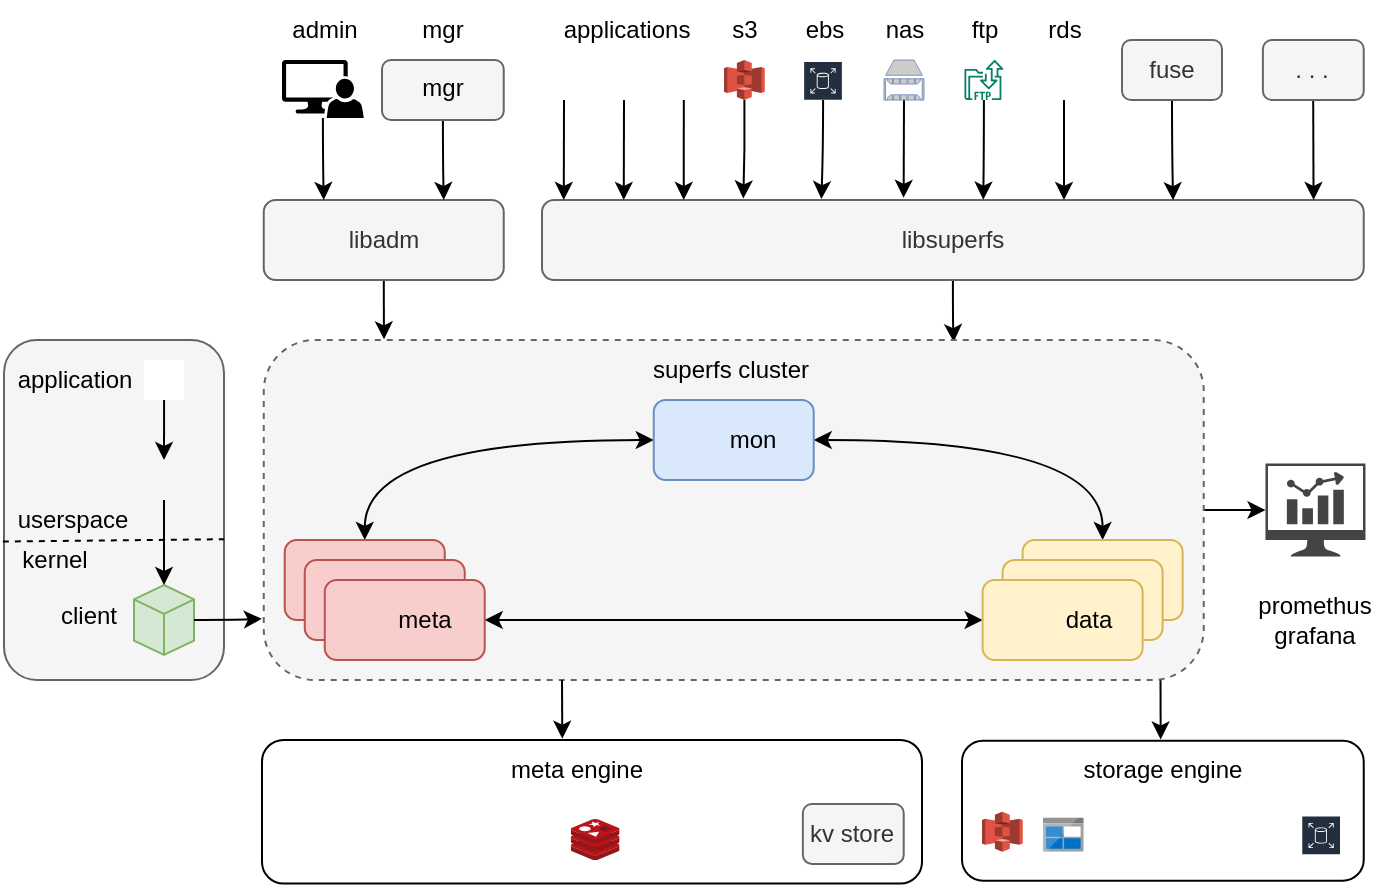<mxfile version="20.7.4" type="github" pages="3">
  <diagram id="nIT_IkrwmGnnsX0-wiIh" name="arch">
    <mxGraphModel dx="1728" dy="690" grid="1" gridSize="10" guides="1" tooltips="1" connect="1" arrows="1" fold="1" page="1" pageScale="1" pageWidth="827" pageHeight="1169" math="0" shadow="0">
      <root>
        <mxCell id="0" />
        <mxCell id="1" parent="0" />
        <mxCell id="3SekBFkrdIsGFHvV_spv-1" value="" style="rounded=1;whiteSpace=wrap;html=1;fillColor=#f5f5f5;fontColor=#333333;strokeColor=#666666;" vertex="1" parent="1">
          <mxGeometry x="51" y="450" width="110" height="170" as="geometry" />
        </mxCell>
        <mxCell id="3SekBFkrdIsGFHvV_spv-2" value="" style="html=1;whiteSpace=wrap;shape=isoCube2;backgroundOutline=1;isoAngle=15;fillColor=#d5e8d4;strokeColor=#82b366;" vertex="1" parent="1">
          <mxGeometry x="116" y="572.5" width="30" height="35" as="geometry" />
        </mxCell>
        <mxCell id="3SekBFkrdIsGFHvV_spv-3" value="client" style="text;html=1;align=center;verticalAlign=middle;resizable=0;points=[];autosize=1;strokeColor=none;fillColor=none;" vertex="1" parent="1">
          <mxGeometry x="73.13" y="577.5" width="40" height="20" as="geometry" />
        </mxCell>
        <mxCell id="3SekBFkrdIsGFHvV_spv-4" style="edgeStyle=orthogonalEdgeStyle;rounded=0;orthogonalLoop=1;jettySize=auto;html=1;entryX=0.5;entryY=0;entryDx=0;entryDy=0;entryPerimeter=0;" edge="1" parent="1" source="3SekBFkrdIsGFHvV_spv-5" target="3SekBFkrdIsGFHvV_spv-2">
          <mxGeometry relative="1" as="geometry" />
        </mxCell>
        <mxCell id="3SekBFkrdIsGFHvV_spv-5" value="" style="shape=image;verticalLabelPosition=bottom;labelBackgroundColor=default;verticalAlign=top;aspect=fixed;imageAspect=0;image=https://icon-library.com/images/folder-icon-files/folder-icon-files-21.jpg;" vertex="1" parent="1">
          <mxGeometry x="121" y="510" width="20" height="20" as="geometry" />
        </mxCell>
        <mxCell id="3SekBFkrdIsGFHvV_spv-6" value="kernel" style="text;html=1;align=center;verticalAlign=middle;resizable=0;points=[];autosize=1;strokeColor=none;fillColor=none;" vertex="1" parent="1">
          <mxGeometry x="51" y="550" width="50" height="20" as="geometry" />
        </mxCell>
        <mxCell id="3SekBFkrdIsGFHvV_spv-7" value="userspace" style="text;html=1;align=center;verticalAlign=middle;resizable=0;points=[];autosize=1;strokeColor=none;fillColor=none;" vertex="1" parent="1">
          <mxGeometry x="50" y="530" width="70" height="20" as="geometry" />
        </mxCell>
        <mxCell id="3SekBFkrdIsGFHvV_spv-8" value="" style="endArrow=none;dashed=1;html=1;rounded=0;exitX=0.006;exitY=1.038;exitDx=0;exitDy=0;entryX=1.001;entryY=0.586;entryDx=0;entryDy=0;exitPerimeter=0;entryPerimeter=0;" edge="1" parent="1" source="3SekBFkrdIsGFHvV_spv-7" target="3SekBFkrdIsGFHvV_spv-1">
          <mxGeometry width="50" height="50" relative="1" as="geometry">
            <mxPoint x="151" y="630" as="sourcePoint" />
            <mxPoint x="201" y="580" as="targetPoint" />
          </mxGeometry>
        </mxCell>
        <mxCell id="3SekBFkrdIsGFHvV_spv-9" style="edgeStyle=orthogonalEdgeStyle;rounded=0;orthogonalLoop=1;jettySize=auto;html=1;entryX=0.5;entryY=0;entryDx=0;entryDy=0;" edge="1" parent="1" target="3SekBFkrdIsGFHvV_spv-5">
          <mxGeometry relative="1" as="geometry">
            <mxPoint x="131.037" y="480" as="sourcePoint" />
          </mxGeometry>
        </mxCell>
        <mxCell id="3SekBFkrdIsGFHvV_spv-10" value="&lt;span style=&quot;color: rgba(0, 0, 0, 0); font-family: monospace; font-size: 0px; text-align: start; background-color: rgb(248, 249, 250);&quot;&gt;%3CmxGraphModel%3E%3Croot%3E%3CmxCell%20id%3D%220%22%2F%3E%3CmxCell%20id%3D%221%22%20parent%3D%220%22%2F%3E%3CmxCell%20id%3D%222%22%20value%3D%22%22%20style%3D%22group%22%20vertex%3D%221%22%20connectable%3D%220%22%20parent%3D%221%22%3E%3CmxGeometry%20x%3D%22240%22%20y%3D%2240%22%20width%3D%22110%22%20height%3D%22180%22%20as%3D%22geometry%22%2F%3E%3C%2FmxCell%3E%3CmxCell%20id%3D%223%22%20value%3D%22%22%20style%3D%22rounded%3D1%3BwhiteSpace%3Dwrap%3Bhtml%3D1%3B%22%20vertex%3D%221%22%20parent%3D%222%22%3E%3CmxGeometry%20width%3D%22110%22%20height%3D%22180%22%20as%3D%22geometry%22%2F%3E%3C%2FmxCell%3E%3CmxCell%20id%3D%224%22%20value%3D%22%22%20style%3D%22html%3D1%3BwhiteSpace%3Dwrap%3Bshape%3DisoCube2%3BbackgroundOutline%3D1%3BisoAngle%3D15%3BfillColor%3D%23d5e8d4%3BstrokeColor%3D%2382b366%3B%22%20vertex%3D%221%22%20parent%3D%222%22%3E%3CmxGeometry%20x%3D%2260%22%20y%3D%22125%22%20width%3D%2240%22%20height%3D%2245%22%20as%3D%22geometry%22%2F%3E%3C%2FmxCell%3E%3CmxCell%20id%3D%225%22%20value%3D%22client%22%20style%3D%22text%3Bhtml%3D1%3Balign%3Dcenter%3BverticalAlign%3Dmiddle%3Bresizable%3D0%3Bpoints%3D%5B%5D%3Bautosize%3D1%3BstrokeColor%3Dnone%3BfillColor%3Dnone%3B%22%20vertex%3D%221%22%20parent%3D%222%22%3E%3CmxGeometry%20x%3D%2220%22%20y%3D%22137.5%22%20width%3D%2240%22%20height%3D%2220%22%20as%3D%22geometry%22%2F%3E%3C%2FmxCell%3E%3CmxCell%20id%3D%226%22%20style%3D%22edgeStyle%3DorthogonalEdgeStyle%3Brounded%3D0%3BorthogonalLoop%3D1%3BjettySize%3Dauto%3Bhtml%3D1%3BentryX%3D0.5%3BentryY%3D0%3BentryDx%3D0%3BentryDy%3D0%3BentryPerimeter%3D0%3B%22%20edge%3D%221%22%20parent%3D%222%22%20source%3D%227%22%20target%3D%224%22%3E%3CmxGeometry%20relative%3D%221%22%20as%3D%22geometry%22%2F%3E%3C%2FmxCell%3E%3CmxCell%20id%3D%227%22%20value%3D%22%22%20style%3D%22shape%3Dimage%3BverticalLabelPosition%3Dbottom%3BlabelBackgroundColor%3Ddefault%3BverticalAlign%3Dtop%3Baspect%3Dfixed%3BimageAspect%3D0%3Bimage%3Dhttps%3A%2F%2Ficon-library.com%2Fimages%2Ffolder-icon-files%2Ffolder-icon-files-21.jpg%3B%22%20vertex%3D%221%22%20parent%3D%222%22%3E%3CmxGeometry%20x%3D%2270%22%20y%3D%2270%22%20width%3D%2220%22%20height%3D%2220%22%20as%3D%22geometry%22%2F%3E%3C%2FmxCell%3E%3CmxCell%20id%3D%228%22%20value%3D%22kernel%22%20style%3D%22text%3Bhtml%3D1%3Balign%3Dcenter%3BverticalAlign%3Dmiddle%3Bresizable%3D0%3Bpoints%3D%5B%5D%3Bautosize%3D1%3BstrokeColor%3Dnone%3BfillColor%3Dnone%3B%22%20vertex%3D%221%22%20parent%3D%222%22%3E%3CmxGeometry%20y%3D%22105%22%20width%3D%2250%22%20height%3D%2220%22%20as%3D%22geometry%22%2F%3E%3C%2FmxCell%3E%3CmxCell%20id%3D%229%22%20value%3D%22userspace%22%20style%3D%22text%3Bhtml%3D1%3Balign%3Dcenter%3BverticalAlign%3Dmiddle%3Bresizable%3D0%3Bpoints%3D%5B%5D%3Bautosize%3D1%3BstrokeColor%3Dnone%3BfillColor%3Dnone%3B%22%20vertex%3D%221%22%20parent%3D%222%22%3E%3CmxGeometry%20y%3D%2280%22%20width%3D%2270%22%20height%3D%2220%22%20as%3D%22geometry%22%2F%3E%3C%2FmxCell%3E%3CmxCell%20id%3D%2210%22%20value%3D%22%22%20style%3D%22endArrow%3Dnone%3Bdashed%3D1%3Bhtml%3D1%3Brounded%3D0%3BexitX%3D0.004%3BexitY%3D0.582%3BexitDx%3D0%3BexitDy%3D0%3BentryX%3D0.996%3BentryY%3D0.576%3BentryDx%3D0%3BentryDy%3D0%3BexitPerimeter%3D0%3BentryPerimeter%3D0%3B%22%20edge%3D%221%22%20parent%3D%222%22%20source%3D%223%22%20target%3D%223%22%3E%3CmxGeometry%20width%3D%2250%22%20height%3D%2250%22%20relative%3D%221%22%20as%3D%22geometry%22%3E%3CmxPoint%20x%3D%22100%22%20y%3D%22190%22%20as%3D%22sourcePoint%22%2F%3E%3CmxPoint%20x%3D%22150%22%20y%3D%22140%22%20as%3D%22targetPoint%22%2F%3E%3C%2FmxGeometry%3E%3C%2FmxCell%3E%3CmxCell%20id%3D%2211%22%20style%3D%22edgeStyle%3DorthogonalEdgeStyle%3Brounded%3D0%3BorthogonalLoop%3D1%3BjettySize%3Dauto%3Bhtml%3D1%3BentryX%3D0.5%3BentryY%3D0%3BentryDx%3D0%3BentryDy%3D0%3B%22%20edge%3D%221%22%20parent%3D%222%22%20source%3D%2212%22%20target%3D%227%22%3E%3CmxGeometry%20relative%3D%221%22%20as%3D%22geometry%22%2F%3E%3C%2FmxCell%3E%3CmxCell%20id%3D%2212%22%20value%3D%22%22%20style%3D%22shape%3Dimage%3Bhtml%3D1%3BverticalAlign%3Dtop%3BverticalLabelPosition%3Dbottom%3BlabelBackgroundColor%3D%23ffffff%3BimageAspect%3D0%3Baspect%3Dfixed%3Bimage%3Dhttps%3A%2F%2Fcdn4.iconfinder.com%2Fdata%2Ficons%2Fessentials-73%2F24%2F042_-_Apps-128.png%22%20vertex%3D%221%22%20parent%3D%222%22%3E%3CmxGeometry%20x%3D%2265%22%20y%3D%2210%22%20width%3D%2230%22%20height%3D%2230%22%20as%3D%22geometry%22%2F%3E%3C%2FmxCell%3E%3C%2Froot%3E%3C%2FmxGraphModel%3E&lt;/span&gt;" style="shape=image;html=1;verticalAlign=top;verticalLabelPosition=bottom;labelBackgroundColor=#ffffff;imageAspect=0;aspect=fixed;image=https://cdn4.iconfinder.com/data/icons/essentials-73/24/042_-_Apps-128.png;imageBackground=default;" vertex="1" parent="1">
          <mxGeometry x="121" y="460" width="20" height="20" as="geometry" />
        </mxCell>
        <mxCell id="3SekBFkrdIsGFHvV_spv-11" value="application" style="text;html=1;align=center;verticalAlign=middle;resizable=0;points=[];autosize=1;strokeColor=none;fillColor=none;" vertex="1" parent="1">
          <mxGeometry x="51.13" y="460" width="70" height="20" as="geometry" />
        </mxCell>
        <mxCell id="3SekBFkrdIsGFHvV_spv-12" style="edgeStyle=orthogonalEdgeStyle;curved=1;rounded=0;orthogonalLoop=1;jettySize=auto;html=1;entryX=-0.002;entryY=0.82;entryDx=0;entryDy=0;entryPerimeter=0;startArrow=none;startFill=0;" edge="1" parent="1" source="3SekBFkrdIsGFHvV_spv-2" target="3SekBFkrdIsGFHvV_spv-54">
          <mxGeometry relative="1" as="geometry" />
        </mxCell>
        <mxCell id="3SekBFkrdIsGFHvV_spv-13" style="edgeStyle=orthogonalEdgeStyle;curved=1;rounded=0;orthogonalLoop=1;jettySize=auto;html=1;entryX=0.128;entryY=-0.002;entryDx=0;entryDy=0;entryPerimeter=0;" edge="1" parent="1" source="3SekBFkrdIsGFHvV_spv-14" target="3SekBFkrdIsGFHvV_spv-54">
          <mxGeometry relative="1" as="geometry" />
        </mxCell>
        <mxCell id="3SekBFkrdIsGFHvV_spv-14" value="libadm" style="rounded=1;whiteSpace=wrap;html=1;fillColor=#f5f5f5;fontColor=#333333;strokeColor=#666666;" vertex="1" parent="1">
          <mxGeometry x="180.87" y="380" width="120" height="40" as="geometry" />
        </mxCell>
        <mxCell id="3SekBFkrdIsGFHvV_spv-15" value="" style="edgeStyle=orthogonalEdgeStyle;curved=1;rounded=0;orthogonalLoop=1;jettySize=auto;html=1;startArrow=none;startFill=0;strokeColor=#000000;entryX=0.734;entryY=0.006;entryDx=0;entryDy=0;entryPerimeter=0;" edge="1" parent="1" source="3SekBFkrdIsGFHvV_spv-16" target="3SekBFkrdIsGFHvV_spv-54">
          <mxGeometry relative="1" as="geometry" />
        </mxCell>
        <mxCell id="3SekBFkrdIsGFHvV_spv-16" value="libsuperfs" style="rounded=1;whiteSpace=wrap;html=1;fillColor=#f5f5f5;fontColor=#333333;strokeColor=#666666;" vertex="1" parent="1">
          <mxGeometry x="320" y="380" width="410.87" height="40" as="geometry" />
        </mxCell>
        <mxCell id="3SekBFkrdIsGFHvV_spv-17" style="edgeStyle=orthogonalEdgeStyle;curved=1;rounded=0;orthogonalLoop=1;jettySize=auto;html=1;" edge="1" parent="1" source="3SekBFkrdIsGFHvV_spv-18">
          <mxGeometry relative="1" as="geometry">
            <mxPoint x="330.87" y="380" as="targetPoint" />
          </mxGeometry>
        </mxCell>
        <mxCell id="3SekBFkrdIsGFHvV_spv-18" value="&lt;span style=&quot;color: rgba(0, 0, 0, 0); font-family: monospace; font-size: 0px; text-align: start; background-color: rgb(248, 249, 250);&quot;&gt;%3CmxGraphModel%3E%3Croot%3E%3CmxCell%20id%3D%220%22%2F%3E%3CmxCell%20id%3D%221%22%20parent%3D%220%22%2F%3E%3CmxCell%20id%3D%222%22%20value%3D%22%22%20style%3D%22group%22%20vertex%3D%221%22%20connectable%3D%220%22%20parent%3D%221%22%3E%3CmxGeometry%20x%3D%22240%22%20y%3D%2240%22%20width%3D%22110%22%20height%3D%22180%22%20as%3D%22geometry%22%2F%3E%3C%2FmxCell%3E%3CmxCell%20id%3D%223%22%20value%3D%22%22%20style%3D%22rounded%3D1%3BwhiteSpace%3Dwrap%3Bhtml%3D1%3B%22%20vertex%3D%221%22%20parent%3D%222%22%3E%3CmxGeometry%20width%3D%22110%22%20height%3D%22180%22%20as%3D%22geometry%22%2F%3E%3C%2FmxCell%3E%3CmxCell%20id%3D%224%22%20value%3D%22%22%20style%3D%22html%3D1%3BwhiteSpace%3Dwrap%3Bshape%3DisoCube2%3BbackgroundOutline%3D1%3BisoAngle%3D15%3BfillColor%3D%23d5e8d4%3BstrokeColor%3D%2382b366%3B%22%20vertex%3D%221%22%20parent%3D%222%22%3E%3CmxGeometry%20x%3D%2260%22%20y%3D%22125%22%20width%3D%2240%22%20height%3D%2245%22%20as%3D%22geometry%22%2F%3E%3C%2FmxCell%3E%3CmxCell%20id%3D%225%22%20value%3D%22client%22%20style%3D%22text%3Bhtml%3D1%3Balign%3Dcenter%3BverticalAlign%3Dmiddle%3Bresizable%3D0%3Bpoints%3D%5B%5D%3Bautosize%3D1%3BstrokeColor%3Dnone%3BfillColor%3Dnone%3B%22%20vertex%3D%221%22%20parent%3D%222%22%3E%3CmxGeometry%20x%3D%2220%22%20y%3D%22137.5%22%20width%3D%2240%22%20height%3D%2220%22%20as%3D%22geometry%22%2F%3E%3C%2FmxCell%3E%3CmxCell%20id%3D%226%22%20style%3D%22edgeStyle%3DorthogonalEdgeStyle%3Brounded%3D0%3BorthogonalLoop%3D1%3BjettySize%3Dauto%3Bhtml%3D1%3BentryX%3D0.5%3BentryY%3D0%3BentryDx%3D0%3BentryDy%3D0%3BentryPerimeter%3D0%3B%22%20edge%3D%221%22%20parent%3D%222%22%20source%3D%227%22%20target%3D%224%22%3E%3CmxGeometry%20relative%3D%221%22%20as%3D%22geometry%22%2F%3E%3C%2FmxCell%3E%3CmxCell%20id%3D%227%22%20value%3D%22%22%20style%3D%22shape%3Dimage%3BverticalLabelPosition%3Dbottom%3BlabelBackgroundColor%3Ddefault%3BverticalAlign%3Dtop%3Baspect%3Dfixed%3BimageAspect%3D0%3Bimage%3Dhttps%3A%2F%2Ficon-library.com%2Fimages%2Ffolder-icon-files%2Ffolder-icon-files-21.jpg%3B%22%20vertex%3D%221%22%20parent%3D%222%22%3E%3CmxGeometry%20x%3D%2270%22%20y%3D%2270%22%20width%3D%2220%22%20height%3D%2220%22%20as%3D%22geometry%22%2F%3E%3C%2FmxCell%3E%3CmxCell%20id%3D%228%22%20value%3D%22kernel%22%20style%3D%22text%3Bhtml%3D1%3Balign%3Dcenter%3BverticalAlign%3Dmiddle%3Bresizable%3D0%3Bpoints%3D%5B%5D%3Bautosize%3D1%3BstrokeColor%3Dnone%3BfillColor%3Dnone%3B%22%20vertex%3D%221%22%20parent%3D%222%22%3E%3CmxGeometry%20y%3D%22105%22%20width%3D%2250%22%20height%3D%2220%22%20as%3D%22geometry%22%2F%3E%3C%2FmxCell%3E%3CmxCell%20id%3D%229%22%20value%3D%22userspace%22%20style%3D%22text%3Bhtml%3D1%3Balign%3Dcenter%3BverticalAlign%3Dmiddle%3Bresizable%3D0%3Bpoints%3D%5B%5D%3Bautosize%3D1%3BstrokeColor%3Dnone%3BfillColor%3Dnone%3B%22%20vertex%3D%221%22%20parent%3D%222%22%3E%3CmxGeometry%20y%3D%2280%22%20width%3D%2270%22%20height%3D%2220%22%20as%3D%22geometry%22%2F%3E%3C%2FmxCell%3E%3CmxCell%20id%3D%2210%22%20value%3D%22%22%20style%3D%22endArrow%3Dnone%3Bdashed%3D1%3Bhtml%3D1%3Brounded%3D0%3BexitX%3D0.004%3BexitY%3D0.582%3BexitDx%3D0%3BexitDy%3D0%3BentryX%3D0.996%3BentryY%3D0.576%3BentryDx%3D0%3BentryDy%3D0%3BexitPerimeter%3D0%3BentryPerimeter%3D0%3B%22%20edge%3D%221%22%20parent%3D%222%22%20source%3D%223%22%20target%3D%223%22%3E%3CmxGeometry%20width%3D%2250%22%20height%3D%2250%22%20relative%3D%221%22%20as%3D%22geometry%22%3E%3CmxPoint%20x%3D%22100%22%20y%3D%22190%22%20as%3D%22sourcePoint%22%2F%3E%3CmxPoint%20x%3D%22150%22%20y%3D%22140%22%20as%3D%22targetPoint%22%2F%3E%3C%2FmxGeometry%3E%3C%2FmxCell%3E%3CmxCell%20id%3D%2211%22%20style%3D%22edgeStyle%3DorthogonalEdgeStyle%3Brounded%3D0%3BorthogonalLoop%3D1%3BjettySize%3Dauto%3Bhtml%3D1%3BentryX%3D0.5%3BentryY%3D0%3BentryDx%3D0%3BentryDy%3D0%3B%22%20edge%3D%221%22%20parent%3D%222%22%20source%3D%2212%22%20target%3D%227%22%3E%3CmxGeometry%20relative%3D%221%22%20as%3D%22geometry%22%2F%3E%3C%2FmxCell%3E%3CmxCell%20id%3D%2212%22%20value%3D%22%22%20style%3D%22shape%3Dimage%3Bhtml%3D1%3BverticalAlign%3Dtop%3BverticalLabelPosition%3Dbottom%3BlabelBackgroundColor%3D%23ffffff%3BimageAspect%3D0%3Baspect%3Dfixed%3Bimage%3Dhttps%3A%2F%2Fcdn4.iconfinder.com%2Fdata%2Ficons%2Fessentials-73%2F24%2F042_-_Apps-128.png%22%20vertex%3D%221%22%20parent%3D%222%22%3E%3CmxGeometry%20x%3D%2265%22%20y%3D%2210%22%20width%3D%2230%22%20height%3D%2230%22%20as%3D%22geometry%22%2F%3E%3C%2FmxCell%3E%3C%2Froot%3E%3C%2FmxGraphModel%3E&lt;/span&gt;" style="shape=image;html=1;verticalAlign=top;verticalLabelPosition=bottom;labelBackgroundColor=#ffffff;imageAspect=0;aspect=fixed;image=https://cdn4.iconfinder.com/data/icons/essentials-73/24/042_-_Apps-128.png;imageBackground=default;" vertex="1" parent="1">
          <mxGeometry x="321" y="310" width="20" height="20" as="geometry" />
        </mxCell>
        <mxCell id="3SekBFkrdIsGFHvV_spv-19" style="edgeStyle=orthogonalEdgeStyle;curved=1;rounded=0;orthogonalLoop=1;jettySize=auto;html=1;" edge="1" parent="1" source="3SekBFkrdIsGFHvV_spv-20">
          <mxGeometry relative="1" as="geometry">
            <mxPoint x="360.87" y="380" as="targetPoint" />
          </mxGeometry>
        </mxCell>
        <mxCell id="3SekBFkrdIsGFHvV_spv-20" value="&lt;span style=&quot;color: rgba(0, 0, 0, 0); font-family: monospace; font-size: 0px; text-align: start; background-color: rgb(248, 249, 250);&quot;&gt;%3CmxGraphModel%3E%3Croot%3E%3CmxCell%20id%3D%220%22%2F%3E%3CmxCell%20id%3D%221%22%20parent%3D%220%22%2F%3E%3CmxCell%20id%3D%222%22%20value%3D%22%22%20style%3D%22group%22%20vertex%3D%221%22%20connectable%3D%220%22%20parent%3D%221%22%3E%3CmxGeometry%20x%3D%22240%22%20y%3D%2240%22%20width%3D%22110%22%20height%3D%22180%22%20as%3D%22geometry%22%2F%3E%3C%2FmxCell%3E%3CmxCell%20id%3D%223%22%20value%3D%22%22%20style%3D%22rounded%3D1%3BwhiteSpace%3Dwrap%3Bhtml%3D1%3B%22%20vertex%3D%221%22%20parent%3D%222%22%3E%3CmxGeometry%20width%3D%22110%22%20height%3D%22180%22%20as%3D%22geometry%22%2F%3E%3C%2FmxCell%3E%3CmxCell%20id%3D%224%22%20value%3D%22%22%20style%3D%22html%3D1%3BwhiteSpace%3Dwrap%3Bshape%3DisoCube2%3BbackgroundOutline%3D1%3BisoAngle%3D15%3BfillColor%3D%23d5e8d4%3BstrokeColor%3D%2382b366%3B%22%20vertex%3D%221%22%20parent%3D%222%22%3E%3CmxGeometry%20x%3D%2260%22%20y%3D%22125%22%20width%3D%2240%22%20height%3D%2245%22%20as%3D%22geometry%22%2F%3E%3C%2FmxCell%3E%3CmxCell%20id%3D%225%22%20value%3D%22client%22%20style%3D%22text%3Bhtml%3D1%3Balign%3Dcenter%3BverticalAlign%3Dmiddle%3Bresizable%3D0%3Bpoints%3D%5B%5D%3Bautosize%3D1%3BstrokeColor%3Dnone%3BfillColor%3Dnone%3B%22%20vertex%3D%221%22%20parent%3D%222%22%3E%3CmxGeometry%20x%3D%2220%22%20y%3D%22137.5%22%20width%3D%2240%22%20height%3D%2220%22%20as%3D%22geometry%22%2F%3E%3C%2FmxCell%3E%3CmxCell%20id%3D%226%22%20style%3D%22edgeStyle%3DorthogonalEdgeStyle%3Brounded%3D0%3BorthogonalLoop%3D1%3BjettySize%3Dauto%3Bhtml%3D1%3BentryX%3D0.5%3BentryY%3D0%3BentryDx%3D0%3BentryDy%3D0%3BentryPerimeter%3D0%3B%22%20edge%3D%221%22%20parent%3D%222%22%20source%3D%227%22%20target%3D%224%22%3E%3CmxGeometry%20relative%3D%221%22%20as%3D%22geometry%22%2F%3E%3C%2FmxCell%3E%3CmxCell%20id%3D%227%22%20value%3D%22%22%20style%3D%22shape%3Dimage%3BverticalLabelPosition%3Dbottom%3BlabelBackgroundColor%3Ddefault%3BverticalAlign%3Dtop%3Baspect%3Dfixed%3BimageAspect%3D0%3Bimage%3Dhttps%3A%2F%2Ficon-library.com%2Fimages%2Ffolder-icon-files%2Ffolder-icon-files-21.jpg%3B%22%20vertex%3D%221%22%20parent%3D%222%22%3E%3CmxGeometry%20x%3D%2270%22%20y%3D%2270%22%20width%3D%2220%22%20height%3D%2220%22%20as%3D%22geometry%22%2F%3E%3C%2FmxCell%3E%3CmxCell%20id%3D%228%22%20value%3D%22kernel%22%20style%3D%22text%3Bhtml%3D1%3Balign%3Dcenter%3BverticalAlign%3Dmiddle%3Bresizable%3D0%3Bpoints%3D%5B%5D%3Bautosize%3D1%3BstrokeColor%3Dnone%3BfillColor%3Dnone%3B%22%20vertex%3D%221%22%20parent%3D%222%22%3E%3CmxGeometry%20y%3D%22105%22%20width%3D%2250%22%20height%3D%2220%22%20as%3D%22geometry%22%2F%3E%3C%2FmxCell%3E%3CmxCell%20id%3D%229%22%20value%3D%22userspace%22%20style%3D%22text%3Bhtml%3D1%3Balign%3Dcenter%3BverticalAlign%3Dmiddle%3Bresizable%3D0%3Bpoints%3D%5B%5D%3Bautosize%3D1%3BstrokeColor%3Dnone%3BfillColor%3Dnone%3B%22%20vertex%3D%221%22%20parent%3D%222%22%3E%3CmxGeometry%20y%3D%2280%22%20width%3D%2270%22%20height%3D%2220%22%20as%3D%22geometry%22%2F%3E%3C%2FmxCell%3E%3CmxCell%20id%3D%2210%22%20value%3D%22%22%20style%3D%22endArrow%3Dnone%3Bdashed%3D1%3Bhtml%3D1%3Brounded%3D0%3BexitX%3D0.004%3BexitY%3D0.582%3BexitDx%3D0%3BexitDy%3D0%3BentryX%3D0.996%3BentryY%3D0.576%3BentryDx%3D0%3BentryDy%3D0%3BexitPerimeter%3D0%3BentryPerimeter%3D0%3B%22%20edge%3D%221%22%20parent%3D%222%22%20source%3D%223%22%20target%3D%223%22%3E%3CmxGeometry%20width%3D%2250%22%20height%3D%2250%22%20relative%3D%221%22%20as%3D%22geometry%22%3E%3CmxPoint%20x%3D%22100%22%20y%3D%22190%22%20as%3D%22sourcePoint%22%2F%3E%3CmxPoint%20x%3D%22150%22%20y%3D%22140%22%20as%3D%22targetPoint%22%2F%3E%3C%2FmxGeometry%3E%3C%2FmxCell%3E%3CmxCell%20id%3D%2211%22%20style%3D%22edgeStyle%3DorthogonalEdgeStyle%3Brounded%3D0%3BorthogonalLoop%3D1%3BjettySize%3Dauto%3Bhtml%3D1%3BentryX%3D0.5%3BentryY%3D0%3BentryDx%3D0%3BentryDy%3D0%3B%22%20edge%3D%221%22%20parent%3D%222%22%20source%3D%2212%22%20target%3D%227%22%3E%3CmxGeometry%20relative%3D%221%22%20as%3D%22geometry%22%2F%3E%3C%2FmxCell%3E%3CmxCell%20id%3D%2212%22%20value%3D%22%22%20style%3D%22shape%3Dimage%3Bhtml%3D1%3BverticalAlign%3Dtop%3BverticalLabelPosition%3Dbottom%3BlabelBackgroundColor%3D%23ffffff%3BimageAspect%3D0%3Baspect%3Dfixed%3Bimage%3Dhttps%3A%2F%2Fcdn4.iconfinder.com%2Fdata%2Ficons%2Fessentials-73%2F24%2F042_-_Apps-128.png%22%20vertex%3D%221%22%20parent%3D%222%22%3E%3CmxGeometry%20x%3D%2265%22%20y%3D%2210%22%20width%3D%2230%22%20height%3D%2230%22%20as%3D%22geometry%22%2F%3E%3C%2FmxCell%3E%3C%2Froot%3E%3C%2FmxGraphModel%3E&lt;/span&gt;" style="shape=image;html=1;verticalAlign=top;verticalLabelPosition=bottom;labelBackgroundColor=#ffffff;imageAspect=0;aspect=fixed;image=https://cdn4.iconfinder.com/data/icons/essentials-73/24/042_-_Apps-128.png;imageBackground=default;" vertex="1" parent="1">
          <mxGeometry x="351" y="310" width="20" height="20" as="geometry" />
        </mxCell>
        <mxCell id="3SekBFkrdIsGFHvV_spv-21" style="edgeStyle=orthogonalEdgeStyle;curved=1;rounded=0;orthogonalLoop=1;jettySize=auto;html=1;" edge="1" parent="1" source="3SekBFkrdIsGFHvV_spv-22">
          <mxGeometry relative="1" as="geometry">
            <mxPoint x="390.87" y="380" as="targetPoint" />
          </mxGeometry>
        </mxCell>
        <mxCell id="3SekBFkrdIsGFHvV_spv-22" value="&lt;span style=&quot;color: rgba(0, 0, 0, 0); font-family: monospace; font-size: 0px; text-align: start; background-color: rgb(248, 249, 250);&quot;&gt;%3CmxGraphModel%3E%3Croot%3E%3CmxCell%20id%3D%220%22%2F%3E%3CmxCell%20id%3D%221%22%20parent%3D%220%22%2F%3E%3CmxCell%20id%3D%222%22%20value%3D%22%22%20style%3D%22group%22%20vertex%3D%221%22%20connectable%3D%220%22%20parent%3D%221%22%3E%3CmxGeometry%20x%3D%22240%22%20y%3D%2240%22%20width%3D%22110%22%20height%3D%22180%22%20as%3D%22geometry%22%2F%3E%3C%2FmxCell%3E%3CmxCell%20id%3D%223%22%20value%3D%22%22%20style%3D%22rounded%3D1%3BwhiteSpace%3Dwrap%3Bhtml%3D1%3B%22%20vertex%3D%221%22%20parent%3D%222%22%3E%3CmxGeometry%20width%3D%22110%22%20height%3D%22180%22%20as%3D%22geometry%22%2F%3E%3C%2FmxCell%3E%3CmxCell%20id%3D%224%22%20value%3D%22%22%20style%3D%22html%3D1%3BwhiteSpace%3Dwrap%3Bshape%3DisoCube2%3BbackgroundOutline%3D1%3BisoAngle%3D15%3BfillColor%3D%23d5e8d4%3BstrokeColor%3D%2382b366%3B%22%20vertex%3D%221%22%20parent%3D%222%22%3E%3CmxGeometry%20x%3D%2260%22%20y%3D%22125%22%20width%3D%2240%22%20height%3D%2245%22%20as%3D%22geometry%22%2F%3E%3C%2FmxCell%3E%3CmxCell%20id%3D%225%22%20value%3D%22client%22%20style%3D%22text%3Bhtml%3D1%3Balign%3Dcenter%3BverticalAlign%3Dmiddle%3Bresizable%3D0%3Bpoints%3D%5B%5D%3Bautosize%3D1%3BstrokeColor%3Dnone%3BfillColor%3Dnone%3B%22%20vertex%3D%221%22%20parent%3D%222%22%3E%3CmxGeometry%20x%3D%2220%22%20y%3D%22137.5%22%20width%3D%2240%22%20height%3D%2220%22%20as%3D%22geometry%22%2F%3E%3C%2FmxCell%3E%3CmxCell%20id%3D%226%22%20style%3D%22edgeStyle%3DorthogonalEdgeStyle%3Brounded%3D0%3BorthogonalLoop%3D1%3BjettySize%3Dauto%3Bhtml%3D1%3BentryX%3D0.5%3BentryY%3D0%3BentryDx%3D0%3BentryDy%3D0%3BentryPerimeter%3D0%3B%22%20edge%3D%221%22%20parent%3D%222%22%20source%3D%227%22%20target%3D%224%22%3E%3CmxGeometry%20relative%3D%221%22%20as%3D%22geometry%22%2F%3E%3C%2FmxCell%3E%3CmxCell%20id%3D%227%22%20value%3D%22%22%20style%3D%22shape%3Dimage%3BverticalLabelPosition%3Dbottom%3BlabelBackgroundColor%3Ddefault%3BverticalAlign%3Dtop%3Baspect%3Dfixed%3BimageAspect%3D0%3Bimage%3Dhttps%3A%2F%2Ficon-library.com%2Fimages%2Ffolder-icon-files%2Ffolder-icon-files-21.jpg%3B%22%20vertex%3D%221%22%20parent%3D%222%22%3E%3CmxGeometry%20x%3D%2270%22%20y%3D%2270%22%20width%3D%2220%22%20height%3D%2220%22%20as%3D%22geometry%22%2F%3E%3C%2FmxCell%3E%3CmxCell%20id%3D%228%22%20value%3D%22kernel%22%20style%3D%22text%3Bhtml%3D1%3Balign%3Dcenter%3BverticalAlign%3Dmiddle%3Bresizable%3D0%3Bpoints%3D%5B%5D%3Bautosize%3D1%3BstrokeColor%3Dnone%3BfillColor%3Dnone%3B%22%20vertex%3D%221%22%20parent%3D%222%22%3E%3CmxGeometry%20y%3D%22105%22%20width%3D%2250%22%20height%3D%2220%22%20as%3D%22geometry%22%2F%3E%3C%2FmxCell%3E%3CmxCell%20id%3D%229%22%20value%3D%22userspace%22%20style%3D%22text%3Bhtml%3D1%3Balign%3Dcenter%3BverticalAlign%3Dmiddle%3Bresizable%3D0%3Bpoints%3D%5B%5D%3Bautosize%3D1%3BstrokeColor%3Dnone%3BfillColor%3Dnone%3B%22%20vertex%3D%221%22%20parent%3D%222%22%3E%3CmxGeometry%20y%3D%2280%22%20width%3D%2270%22%20height%3D%2220%22%20as%3D%22geometry%22%2F%3E%3C%2FmxCell%3E%3CmxCell%20id%3D%2210%22%20value%3D%22%22%20style%3D%22endArrow%3Dnone%3Bdashed%3D1%3Bhtml%3D1%3Brounded%3D0%3BexitX%3D0.004%3BexitY%3D0.582%3BexitDx%3D0%3BexitDy%3D0%3BentryX%3D0.996%3BentryY%3D0.576%3BentryDx%3D0%3BentryDy%3D0%3BexitPerimeter%3D0%3BentryPerimeter%3D0%3B%22%20edge%3D%221%22%20parent%3D%222%22%20source%3D%223%22%20target%3D%223%22%3E%3CmxGeometry%20width%3D%2250%22%20height%3D%2250%22%20relative%3D%221%22%20as%3D%22geometry%22%3E%3CmxPoint%20x%3D%22100%22%20y%3D%22190%22%20as%3D%22sourcePoint%22%2F%3E%3CmxPoint%20x%3D%22150%22%20y%3D%22140%22%20as%3D%22targetPoint%22%2F%3E%3C%2FmxGeometry%3E%3C%2FmxCell%3E%3CmxCell%20id%3D%2211%22%20style%3D%22edgeStyle%3DorthogonalEdgeStyle%3Brounded%3D0%3BorthogonalLoop%3D1%3BjettySize%3Dauto%3Bhtml%3D1%3BentryX%3D0.5%3BentryY%3D0%3BentryDx%3D0%3BentryDy%3D0%3B%22%20edge%3D%221%22%20parent%3D%222%22%20source%3D%2212%22%20target%3D%227%22%3E%3CmxGeometry%20relative%3D%221%22%20as%3D%22geometry%22%2F%3E%3C%2FmxCell%3E%3CmxCell%20id%3D%2212%22%20value%3D%22%22%20style%3D%22shape%3Dimage%3Bhtml%3D1%3BverticalAlign%3Dtop%3BverticalLabelPosition%3Dbottom%3BlabelBackgroundColor%3D%23ffffff%3BimageAspect%3D0%3Baspect%3Dfixed%3Bimage%3Dhttps%3A%2F%2Fcdn4.iconfinder.com%2Fdata%2Ficons%2Fessentials-73%2F24%2F042_-_Apps-128.png%22%20vertex%3D%221%22%20parent%3D%222%22%3E%3CmxGeometry%20x%3D%2265%22%20y%3D%2210%22%20width%3D%2230%22%20height%3D%2230%22%20as%3D%22geometry%22%2F%3E%3C%2FmxCell%3E%3C%2Froot%3E%3C%2FmxGraphModel%3E&lt;/span&gt;" style="shape=image;html=1;verticalAlign=top;verticalLabelPosition=bottom;labelBackgroundColor=#ffffff;imageAspect=0;aspect=fixed;image=https://cdn4.iconfinder.com/data/icons/essentials-73/24/042_-_Apps-128.png;imageBackground=default;" vertex="1" parent="1">
          <mxGeometry x="380.87" y="310" width="20" height="20" as="geometry" />
        </mxCell>
        <mxCell id="3SekBFkrdIsGFHvV_spv-23" value="applications" style="text;html=1;align=center;verticalAlign=middle;resizable=0;points=[];autosize=1;strokeColor=none;fillColor=none;" vertex="1" parent="1">
          <mxGeometry x="316.87" y="280" width="90" height="30" as="geometry" />
        </mxCell>
        <mxCell id="3SekBFkrdIsGFHvV_spv-24" value="" style="sketch=0;pointerEvents=1;shadow=0;dashed=0;html=1;strokeColor=none;fillColor=#434445;aspect=fixed;labelPosition=center;verticalLabelPosition=bottom;verticalAlign=top;align=center;outlineConnect=0;shape=mxgraph.vvd.nsx_dashboard;" vertex="1" parent="1">
          <mxGeometry x="681.74" y="511.75" width="50" height="46.5" as="geometry" />
        </mxCell>
        <mxCell id="3SekBFkrdIsGFHvV_spv-25" value="" style="edgeStyle=orthogonalEdgeStyle;curved=1;rounded=0;orthogonalLoop=1;jettySize=auto;html=1;exitX=1;exitY=0.5;exitDx=0;exitDy=0;" edge="1" parent="1" source="3SekBFkrdIsGFHvV_spv-54" target="3SekBFkrdIsGFHvV_spv-24">
          <mxGeometry relative="1" as="geometry" />
        </mxCell>
        <mxCell id="3SekBFkrdIsGFHvV_spv-26" value="promethus &lt;br&gt;grafana" style="text;html=1;align=center;verticalAlign=middle;resizable=0;points=[];autosize=1;strokeColor=none;fillColor=none;" vertex="1" parent="1">
          <mxGeometry x="665.66" y="570" width="80" height="40" as="geometry" />
        </mxCell>
        <mxCell id="3SekBFkrdIsGFHvV_spv-27" value="" style="edgeStyle=orthogonalEdgeStyle;curved=1;rounded=0;orthogonalLoop=1;jettySize=auto;html=1;entryX=0.25;entryY=0;entryDx=0;entryDy=0;" edge="1" parent="1" source="3SekBFkrdIsGFHvV_spv-28" target="3SekBFkrdIsGFHvV_spv-14">
          <mxGeometry relative="1" as="geometry" />
        </mxCell>
        <mxCell id="3SekBFkrdIsGFHvV_spv-28" value="" style="sketch=0;pointerEvents=1;shadow=0;dashed=0;html=1;strokeColor=none;labelPosition=center;verticalLabelPosition=bottom;verticalAlign=top;align=center;fillColor=#000000;shape=mxgraph.mscae.system_center.admin_console" vertex="1" parent="1">
          <mxGeometry x="190" y="310" width="40.87" height="29" as="geometry" />
        </mxCell>
        <mxCell id="3SekBFkrdIsGFHvV_spv-29" value="admin" style="text;html=1;align=center;verticalAlign=middle;resizable=0;points=[];autosize=1;strokeColor=none;fillColor=none;" vertex="1" parent="1">
          <mxGeometry x="180.87" y="280" width="60" height="30" as="geometry" />
        </mxCell>
        <mxCell id="3SekBFkrdIsGFHvV_spv-30" style="edgeStyle=orthogonalEdgeStyle;rounded=0;orthogonalLoop=1;jettySize=auto;html=1;entryX=0.245;entryY=-0.019;entryDx=0;entryDy=0;entryPerimeter=0;" edge="1" parent="1" source="3SekBFkrdIsGFHvV_spv-31" target="3SekBFkrdIsGFHvV_spv-16">
          <mxGeometry relative="1" as="geometry" />
        </mxCell>
        <mxCell id="3SekBFkrdIsGFHvV_spv-31" value="" style="outlineConnect=0;dashed=0;verticalLabelPosition=bottom;verticalAlign=top;align=center;html=1;shape=mxgraph.aws3.s3;fillColor=#E05243;gradientColor=none;" vertex="1" parent="1">
          <mxGeometry x="411" y="310" width="20.37" height="20" as="geometry" />
        </mxCell>
        <mxCell id="3SekBFkrdIsGFHvV_spv-32" value="s3" style="text;html=1;align=center;verticalAlign=middle;resizable=0;points=[];autosize=1;strokeColor=none;fillColor=none;" vertex="1" parent="1">
          <mxGeometry x="401.19" y="280" width="40" height="30" as="geometry" />
        </mxCell>
        <mxCell id="3SekBFkrdIsGFHvV_spv-33" style="edgeStyle=orthogonalEdgeStyle;curved=1;rounded=0;orthogonalLoop=1;jettySize=auto;html=1;entryX=0.75;entryY=0;entryDx=0;entryDy=0;startArrow=none;startFill=0;strokeColor=#000000;" edge="1" parent="1" source="3SekBFkrdIsGFHvV_spv-34" target="3SekBFkrdIsGFHvV_spv-14">
          <mxGeometry relative="1" as="geometry" />
        </mxCell>
        <mxCell id="3SekBFkrdIsGFHvV_spv-34" value="" style="rounded=1;whiteSpace=wrap;html=1;fillColor=#f5f5f5;fontColor=#333333;strokeColor=#666666;" vertex="1" parent="1">
          <mxGeometry x="240" y="310" width="60.87" height="30" as="geometry" />
        </mxCell>
        <mxCell id="3SekBFkrdIsGFHvV_spv-35" value="mgr" style="text;html=1;align=center;verticalAlign=middle;resizable=0;points=[];autosize=1;strokeColor=none;fillColor=none;" vertex="1" parent="1">
          <mxGeometry x="250" y="309" width="40" height="30" as="geometry" />
        </mxCell>
        <mxCell id="3SekBFkrdIsGFHvV_spv-36" style="edgeStyle=orthogonalEdgeStyle;curved=1;rounded=0;orthogonalLoop=1;jettySize=auto;html=1;entryX=0.34;entryY=-0.012;entryDx=0;entryDy=0;entryPerimeter=0;startArrow=none;startFill=0;strokeColor=#000000;" edge="1" parent="1" source="3SekBFkrdIsGFHvV_spv-37" target="3SekBFkrdIsGFHvV_spv-16">
          <mxGeometry relative="1" as="geometry" />
        </mxCell>
        <mxCell id="3SekBFkrdIsGFHvV_spv-37" value="" style="sketch=0;outlineConnect=0;fontColor=#232F3E;gradientColor=none;strokeColor=#ffffff;fillColor=#232F3E;dashed=0;verticalLabelPosition=middle;verticalAlign=bottom;align=center;html=1;whiteSpace=wrap;fontSize=10;fontStyle=1;spacing=3;shape=mxgraph.aws4.productIcon;prIcon=mxgraph.aws4.elastic_block_store;" vertex="1" parent="1">
          <mxGeometry x="450.07" y="310" width="20.87" height="20" as="geometry" />
        </mxCell>
        <mxCell id="3SekBFkrdIsGFHvV_spv-38" value="ebs" style="text;html=1;align=center;verticalAlign=middle;resizable=0;points=[];autosize=1;strokeColor=none;fillColor=none;" vertex="1" parent="1">
          <mxGeometry x="441.19" y="280" width="40" height="30" as="geometry" />
        </mxCell>
        <mxCell id="3SekBFkrdIsGFHvV_spv-39" style="edgeStyle=orthogonalEdgeStyle;curved=1;rounded=0;orthogonalLoop=1;jettySize=auto;html=1;entryX=0.44;entryY=-0.027;entryDx=0;entryDy=0;entryPerimeter=0;startArrow=none;startFill=0;strokeColor=#000000;" edge="1" parent="1" source="3SekBFkrdIsGFHvV_spv-40" target="3SekBFkrdIsGFHvV_spv-16">
          <mxGeometry relative="1" as="geometry" />
        </mxCell>
        <mxCell id="3SekBFkrdIsGFHvV_spv-40" value="" style="fontColor=#0066CC;verticalAlign=top;verticalLabelPosition=bottom;labelPosition=center;align=center;html=1;outlineConnect=0;fillColor=#CCCCCC;strokeColor=#6881B3;gradientColor=none;gradientDirection=north;strokeWidth=2;shape=mxgraph.networks.nas_filer;" vertex="1" parent="1">
          <mxGeometry x="491" y="310" width="20" height="20" as="geometry" />
        </mxCell>
        <mxCell id="3SekBFkrdIsGFHvV_spv-41" value="nas" style="text;html=1;align=center;verticalAlign=middle;resizable=0;points=[];autosize=1;strokeColor=none;fillColor=none;" vertex="1" parent="1">
          <mxGeometry x="481" y="280" width="40" height="30" as="geometry" />
        </mxCell>
        <mxCell id="3SekBFkrdIsGFHvV_spv-42" style="edgeStyle=orthogonalEdgeStyle;curved=1;rounded=0;orthogonalLoop=1;jettySize=auto;html=1;entryX=0.537;entryY=-0.004;entryDx=0;entryDy=0;entryPerimeter=0;startArrow=none;startFill=0;strokeColor=#000000;" edge="1" parent="1" source="3SekBFkrdIsGFHvV_spv-43" target="3SekBFkrdIsGFHvV_spv-16">
          <mxGeometry relative="1" as="geometry" />
        </mxCell>
        <mxCell id="3SekBFkrdIsGFHvV_spv-43" value="" style="sketch=0;outlineConnect=0;fontColor=#232F3E;gradientColor=none;fillColor=#067F68;strokeColor=none;dashed=0;verticalLabelPosition=bottom;verticalAlign=top;align=center;html=1;fontSize=12;fontStyle=0;aspect=fixed;shape=mxgraph.aws4.transfer_for_ftp_resource;" vertex="1" parent="1">
          <mxGeometry x="531.22" y="310" width="19.49" height="20" as="geometry" />
        </mxCell>
        <mxCell id="3SekBFkrdIsGFHvV_spv-44" value="ftp" style="text;html=1;align=center;verticalAlign=middle;resizable=0;points=[];autosize=1;strokeColor=none;fillColor=none;" vertex="1" parent="1">
          <mxGeometry x="520.96" y="280" width="40" height="30" as="geometry" />
        </mxCell>
        <mxCell id="3SekBFkrdIsGFHvV_spv-45" value="mgr" style="text;html=1;align=center;verticalAlign=middle;resizable=0;points=[];autosize=1;strokeColor=none;fillColor=none;" vertex="1" parent="1">
          <mxGeometry x="250.44" y="280" width="40" height="30" as="geometry" />
        </mxCell>
        <mxCell id="3SekBFkrdIsGFHvV_spv-46" style="edgeStyle=orthogonalEdgeStyle;curved=1;rounded=0;orthogonalLoop=1;jettySize=auto;html=1;startArrow=none;startFill=0;strokeColor=#000000;" edge="1" parent="1" source="3SekBFkrdIsGFHvV_spv-47">
          <mxGeometry relative="1" as="geometry">
            <mxPoint x="581" y="380" as="targetPoint" />
          </mxGeometry>
        </mxCell>
        <mxCell id="3SekBFkrdIsGFHvV_spv-47" value="" style="shape=image;verticalLabelPosition=bottom;labelBackgroundColor=default;verticalAlign=top;aspect=fixed;imageAspect=0;image=https://logo-download.com/wp-content/data/images/png/MySQL-logo.png;" vertex="1" parent="1">
          <mxGeometry x="565.97" y="310" width="29.97" height="20" as="geometry" />
        </mxCell>
        <mxCell id="3SekBFkrdIsGFHvV_spv-48" value="rds" style="text;html=1;align=center;verticalAlign=middle;resizable=0;points=[];autosize=1;strokeColor=none;fillColor=none;" vertex="1" parent="1">
          <mxGeometry x="560.96" y="280" width="40" height="30" as="geometry" />
        </mxCell>
        <mxCell id="3SekBFkrdIsGFHvV_spv-49" style="edgeStyle=orthogonalEdgeStyle;curved=1;rounded=0;orthogonalLoop=1;jettySize=auto;html=1;startArrow=none;startFill=0;strokeColor=#000000;entryX=0.768;entryY=0.003;entryDx=0;entryDy=0;entryPerimeter=0;" edge="1" parent="1" source="3SekBFkrdIsGFHvV_spv-50" target="3SekBFkrdIsGFHvV_spv-16">
          <mxGeometry relative="1" as="geometry">
            <mxPoint x="635.655" y="370" as="targetPoint" />
          </mxGeometry>
        </mxCell>
        <mxCell id="3SekBFkrdIsGFHvV_spv-50" value="fuse" style="rounded=1;whiteSpace=wrap;html=1;fillColor=#f5f5f5;fontColor=#333333;strokeColor=#666666;" vertex="1" parent="1">
          <mxGeometry x="610" y="300" width="50" height="30" as="geometry" />
        </mxCell>
        <mxCell id="3SekBFkrdIsGFHvV_spv-51" style="edgeStyle=orthogonalEdgeStyle;curved=1;rounded=0;orthogonalLoop=1;jettySize=auto;html=1;entryX=0.939;entryY=0;entryDx=0;entryDy=0;entryPerimeter=0;startArrow=none;startFill=0;strokeColor=#000000;" edge="1" parent="1" source="3SekBFkrdIsGFHvV_spv-52" target="3SekBFkrdIsGFHvV_spv-16">
          <mxGeometry relative="1" as="geometry" />
        </mxCell>
        <mxCell id="3SekBFkrdIsGFHvV_spv-52" value=". . ." style="rounded=1;whiteSpace=wrap;html=1;fillColor=#f5f5f5;fontColor=#333333;strokeColor=#666666;" vertex="1" parent="1">
          <mxGeometry x="680.44" y="300" width="50.43" height="30" as="geometry" />
        </mxCell>
        <mxCell id="3SekBFkrdIsGFHvV_spv-53" style="edgeStyle=orthogonalEdgeStyle;curved=1;rounded=0;orthogonalLoop=1;jettySize=auto;html=1;startArrow=none;startFill=0;strokeColor=#000000;exitX=0.954;exitY=0.995;exitDx=0;exitDy=0;exitPerimeter=0;entryX=0.489;entryY=-0.009;entryDx=0;entryDy=0;entryPerimeter=0;" edge="1" parent="1" source="3SekBFkrdIsGFHvV_spv-54" target="3SekBFkrdIsGFHvV_spv-83">
          <mxGeometry relative="1" as="geometry" />
        </mxCell>
        <mxCell id="3SekBFkrdIsGFHvV_spv-54" value="&lt;span style=&quot;color: rgba(0, 0, 0, 0); font-family: monospace; font-size: 0px; text-align: start;&quot;&gt;%3CmxGraphModel%3E%3Croot%3E%3CmxCell%20id%3D%220%22%2F%3E%3CmxCell%20id%3D%221%22%20parent%3D%220%22%2F%3E%3CmxCell%20id%3D%222%22%20value%3D%22%22%20style%3D%22group%22%20vertex%3D%221%22%20connectable%3D%220%22%20parent%3D%221%22%3E%3CmxGeometry%20x%3D%22230%22%20y%3D%22990%22%20width%3D%22260%22%20height%3D%22140%22%20as%3D%22geometry%22%2F%3E%3C%2FmxCell%3E%3CmxCell%20id%3D%223%22%20value%3D%22%22%20style%3D%22rounded%3D1%3BwhiteSpace%3Dwrap%3Bhtml%3D1%3Bdashed%3D1%3B%22%20vertex%3D%221%22%20parent%3D%222%22%3E%3CmxGeometry%20width%3D%22260%22%20height%3D%22140%22%20as%3D%22geometry%22%2F%3E%3C%2FmxCell%3E%3CmxCell%20id%3D%224%22%20value%3D%22%22%20style%3D%22rounded%3D1%3BwhiteSpace%3Dwrap%3Bhtml%3D1%3BfillColor%3D%23dae8fc%3BstrokeColor%3D%236c8ebf%3B%22%20vertex%3D%221%22%20parent%3D%222%22%3E%3CmxGeometry%20x%3D%2290%22%20y%3D%2210%22%20width%3D%2280%22%20height%3D%2240%22%20as%3D%22geometry%22%2F%3E%3C%2FmxCell%3E%3CmxCell%20id%3D%225%22%20value%3D%22%22%20style%3D%22rounded%3D1%3BwhiteSpace%3Dwrap%3Bhtml%3D1%3BfillColor%3D%23f8cecc%3BstrokeColor%3D%23b85450%3B%22%20vertex%3D%221%22%20parent%3D%222%22%3E%3CmxGeometry%20x%3D%2210%22%20y%3D%2270%22%20width%3D%2280%22%20height%3D%2240%22%20as%3D%22geometry%22%2F%3E%3C%2FmxCell%3E%3CmxCell%20id%3D%226%22%20style%3D%22edgeStyle%3DorthogonalEdgeStyle%3Brounded%3D0%3BorthogonalLoop%3D1%3BjettySize%3Dauto%3Bhtml%3D1%3BentryX%3D0.5%3BentryY%3D0%3BentryDx%3D0%3BentryDy%3D0%3Bcurved%3D1%3BexitX%3D0%3BexitY%3D0.5%3BexitDx%3D0%3BexitDy%3D0%3BstartArrow%3Dclassic%3BstartFill%3D1%3B%22%20edge%3D%221%22%20parent%3D%222%22%20source%3D%224%22%20target%3D%225%22%3E%3CmxGeometry%20relative%3D%221%22%20as%3D%22geometry%22%2F%3E%3C%2FmxCell%3E%3CmxCell%20id%3D%227%22%20value%3D%22%22%20style%3D%22rounded%3D1%3BwhiteSpace%3Dwrap%3Bhtml%3D1%3BfillColor%3D%23f8cecc%3BstrokeColor%3D%23b85450%3B%22%20vertex%3D%221%22%20parent%3D%222%22%3E%3CmxGeometry%20x%3D%2220%22%20y%3D%2280%22%20width%3D%2280%22%20height%3D%2240%22%20as%3D%22geometry%22%2F%3E%3C%2FmxCell%3E%3CmxCell%20id%3D%228%22%20value%3D%22%22%20style%3D%22rounded%3D1%3BwhiteSpace%3Dwrap%3Bhtml%3D1%3BfillColor%3D%23f8cecc%3BstrokeColor%3D%23b85450%3B%22%20vertex%3D%221%22%20parent%3D%222%22%3E%3CmxGeometry%20x%3D%2230%22%20y%3D%2290%22%20width%3D%2280%22%20height%3D%2240%22%20as%3D%22geometry%22%2F%3E%3C%2FmxCell%3E%3CmxCell%20id%3D%229%22%20style%3D%22edgeStyle%3DorthogonalEdgeStyle%3Bcurved%3D1%3Brounded%3D0%3BorthogonalLoop%3D1%3BjettySize%3Dauto%3Bhtml%3D1%3BentryX%3D1%3BentryY%3D0.5%3BentryDx%3D0%3BentryDy%3D0%3BstartArrow%3Dclassic%3BstartFill%3D1%3B%22%20edge%3D%221%22%20parent%3D%222%22%20source%3D%2210%22%20target%3D%224%22%3E%3CmxGeometry%20relative%3D%221%22%20as%3D%22geometry%22%2F%3E%3C%2FmxCell%3E%3CmxCell%20id%3D%2210%22%20value%3D%22%22%20style%3D%22rounded%3D1%3BwhiteSpace%3Dwrap%3Bhtml%3D1%3BfillColor%3D%23fff2cc%3BstrokeColor%3D%23d6b656%3B%22%20vertex%3D%221%22%20parent%3D%222%22%3E%3CmxGeometry%20x%3D%22170%22%20y%3D%2270%22%20width%3D%2280%22%20height%3D%2240%22%20as%3D%22geometry%22%2F%3E%3C%2FmxCell%3E%3CmxCell%20id%3D%2211%22%20value%3D%22%22%20style%3D%22rounded%3D1%3BwhiteSpace%3Dwrap%3Bhtml%3D1%3BfillColor%3D%23fff2cc%3BstrokeColor%3D%23d6b656%3B%22%20vertex%3D%221%22%20parent%3D%222%22%3E%3CmxGeometry%20x%3D%22160%22%20y%3D%2280%22%20width%3D%2280%22%20height%3D%2240%22%20as%3D%22geometry%22%2F%3E%3C%2FmxCell%3E%3CmxCell%20id%3D%2212%22%20value%3D%22%22%20style%3D%22rounded%3D1%3BwhiteSpace%3Dwrap%3Bhtml%3D1%3BfillColor%3D%23fff2cc%3BstrokeColor%3D%23d6b656%3B%22%20vertex%3D%221%22%20parent%3D%222%22%3E%3CmxGeometry%20x%3D%22150%22%20y%3D%2290%22%20width%3D%2280%22%20height%3D%2240%22%20as%3D%22geometry%22%2F%3E%3C%2FmxCell%3E%3CmxCell%20id%3D%2213%22%20style%3D%22edgeStyle%3DorthogonalEdgeStyle%3Bcurved%3D1%3Brounded%3D0%3BorthogonalLoop%3D1%3BjettySize%3Dauto%3Bhtml%3D1%3BentryX%3D0%3BentryY%3D0.5%3BentryDx%3D0%3BentryDy%3D0%3BstartArrow%3Dclassic%3BstartFill%3D1%3B%22%20edge%3D%221%22%20parent%3D%222%22%20source%3D%228%22%20target%3D%2212%22%3E%3CmxGeometry%20relative%3D%221%22%20as%3D%22geometry%22%2F%3E%3C%2FmxCell%3E%3CmxCell%20id%3D%2214%22%20value%3D%22%22%20style%3D%22shape%3Dimage%3Bhtml%3D1%3BverticalAlign%3Dtop%3BverticalLabelPosition%3Dbottom%3BlabelBackgroundColor%3D%23ffffff%3BimageAspect%3D0%3Baspect%3Dfixed%3Bimage%3Dhttps%3A%2F%2Fcdn1.iconfinder.com%2Fdata%2Ficons%2Fheroicons-solid%2F20%2Fchip-128.png%22%20vertex%3D%221%22%20parent%3D%222%22%3E%3CmxGeometry%20x%3D%22100%22%20y%3D%2220%22%20width%3D%2220%22%20height%3D%2220%22%20as%3D%22geometry%22%2F%3E%3C%2FmxCell%3E%3CmxCell%20id%3D%2215%22%20value%3D%22mgmtd%22%20style%3D%22text%3Bhtml%3D1%3Balign%3Dcenter%3BverticalAlign%3Dmiddle%3Bresizable%3D0%3Bpoints%3D%5B%5D%3Bautosize%3D1%3BstrokeColor%3Dnone%3BfillColor%3Dnone%3B%22%20vertex%3D%221%22%20parent%3D%222%22%3E%3CmxGeometry%20x%3D%22120%22%20y%3D%2220%22%20width%3D%2250%22%20height%3D%2220%22%20as%3D%22geometry%22%2F%3E%3C%2FmxCell%3E%3CmxCell%20id%3D%2216%22%20value%3D%22%26lt%3Bspan%20style%3D%26quot%3Bcolor%3A%20rgba(0%2C%200%2C%200%2C%200)%3B%20font-family%3A%20monospace%3B%20font-size%3A%200px%3B%20text-align%3A%20start%3B%20background-color%3A%20rgb(248%2C%20249%2C%20250)%3B%26quot%3B%26gt%3B%253CmxGraphModel%253E%253Croot%253E%253CmxCell%2520id%253D%25220%2522%252F%253E%253CmxCell%2520id%253D%25221%2522%2520parent%253D%25220%2522%252F%253E%253CmxCell%2520id%253D%25222%2522%2520value%253D%2522%2522%2520style%253D%2522group%2522%2520vertex%253D%25221%2522%2520connectable%253D%25220%2522%2520parent%253D%25221%2522%253E%253CmxGeometry%2520x%253D%2522390%2522%2520y%253D%252280%2522%2520width%253D%2522260%2522%2520height%253D%2522140%2522%2520as%253D%2522geometry%2522%252F%253E%253C%252FmxCell%253E%253CmxCell%2520id%253D%25223%2522%2520value%253D%2522%2522%2520style%253D%2522rounded%253D1%253BwhiteSpace%253Dwrap%253Bhtml%253D1%253Bdashed%253D1%253B%2522%2520vertex%253D%25221%2522%2520parent%253D%25222%2522%253E%253CmxGeometry%2520width%253D%2522260%2522%2520height%253D%2522140%2522%2520as%253D%2522geometry%2522%252F%253E%253C%252FmxCell%253E%253CmxCell%2520id%253D%25224%2522%2520value%253D%2522%2522%2520style%253D%2522rounded%253D1%253BwhiteSpace%253Dwrap%253Bhtml%253D1%253BfillColor%253D%2523dae8fc%253BstrokeColor%253D%25236c8ebf%253B%2522%2520vertex%253D%25221%2522%2520parent%253D%25222%2522%253E%253CmxGeometry%2520x%253D%252290%2522%2520y%253D%252210%2522%2520width%253D%252280%2522%2520height%253D%252240%2522%2520as%253D%2522geometry%2522%252F%253E%253C%252FmxCell%253E%253CmxCell%2520id%253D%25225%2522%2520value%253D%2522%2522%2520style%253D%2522rounded%253D1%253BwhiteSpace%253Dwrap%253Bhtml%253D1%253BfillColor%253D%2523f8cecc%253BstrokeColor%253D%2523b85450%253B%2522%2520vertex%253D%25221%2522%2520parent%253D%25222%2522%253E%253CmxGeometry%2520x%253D%252210%2522%2520y%253D%252270%2522%2520width%253D%252280%2522%2520height%253D%252240%2522%2520as%253D%2522geometry%2522%252F%253E%253C%252FmxCell%253E%253CmxCell%2520id%253D%25226%2522%2520style%253D%2522edgeStyle%253DorthogonalEdgeStyle%253Brounded%253D0%253BorthogonalLoop%253D1%253BjettySize%253Dauto%253Bhtml%253D1%253BentryX%253D0.5%253BentryY%253D0%253BentryDx%253D0%253BentryDy%253D0%253Bcurved%253D1%253BexitX%253D0%253BexitY%253D0.5%253BexitDx%253D0%253BexitDy%253D0%253BstartArrow%253Dclassic%253BstartFill%253D1%253B%2522%2520edge%253D%25221%2522%2520parent%253D%25222%2522%2520source%253D%25224%2522%2520target%253D%25225%2522%253E%253CmxGeometry%2520relative%253D%25221%2522%2520as%253D%2522geometry%2522%252F%253E%253C%252FmxCell%253E%253CmxCell%2520id%253D%25227%2522%2520value%253D%2522%2522%2520style%253D%2522rounded%253D1%253BwhiteSpace%253Dwrap%253Bhtml%253D1%253BfillColor%253D%2523f8cecc%253BstrokeColor%253D%2523b85450%253B%2522%2520vertex%253D%25221%2522%2520parent%253D%25222%2522%253E%253CmxGeometry%2520x%253D%252220%2522%2520y%253D%252280%2522%2520width%253D%252280%2522%2520height%253D%252240%2522%2520as%253D%2522geometry%2522%252F%253E%253C%252FmxCell%253E%253CmxCell%2520id%253D%25228%2522%2520value%253D%2522%2522%2520style%253D%2522rounded%253D1%253BwhiteSpace%253Dwrap%253Bhtml%253D1%253BfillColor%253D%2523f8cecc%253BstrokeColor%253D%2523b85450%253B%2522%2520vertex%253D%25221%2522%2520parent%253D%25222%2522%253E%253CmxGeometry%2520x%253D%252230%2522%2520y%253D%252290%2522%2520width%253D%252280%2522%2520height%253D%252240%2522%2520as%253D%2522geometry%2522%252F%253E%253C%252FmxCell%253E%253CmxCell%2520id%253D%25229%2522%2520style%253D%2522edgeStyle%253DorthogonalEdgeStyle%253Bcurved%253D1%253Brounded%253D0%253BorthogonalLoop%253D1%253BjettySize%253Dauto%253Bhtml%253D1%253BentryX%253D1%253BentryY%253D0.5%253BentryDx%253D0%253BentryDy%253D0%253BstartArrow%253Dclassic%253BstartFill%253D1%253B%2522%2520edge%253D%25221%2522%2520parent%253D%25222%2522%2520source%253D%252210%2522%2520target%253D%25224%2522%253E%253CmxGeometry%2520relative%253D%25221%2522%2520as%253D%2522geometry%2522%252F%253E%253C%252FmxCell%253E%253CmxCell%2520id%253D%252210%2522%2520value%253D%2522%2522%2520style%253D%2522rounded%253D1%253BwhiteSpace%253Dwrap%253Bhtml%253D1%253BfillColor%253D%2523fff2cc%253BstrokeColor%253D%2523d6b656%253B%2522%2520vertex%253D%25221%2522%2520parent%253D%25222%2522%253E%253CmxGeometry%2520x%253D%2522170%2522%2520y%253D%252270%2522%2520width%253D%252280%2522%2520height%253D%252240%2522%2520as%253D%2522geometry%2522%252F%253E%253C%252FmxCell%253E%253CmxCell%2520id%253D%252211%2522%2520value%253D%2522%2522%2520style%253D%2522rounded%253D1%253BwhiteSpace%253Dwrap%253Bhtml%253D1%253BfillColor%253D%2523fff2cc%253BstrokeColor%253D%2523d6b656%253B%2522%2520vertex%253D%25221%2522%2520parent%253D%25222%2522%253E%253CmxGeometry%2520x%253D%2522160%2522%2520y%253D%252280%2522%2520width%253D%252280%2522%2520height%253D%252240%2522%2520as%253D%2522geometry%2522%252F%253E%253C%252FmxCell%253E%253CmxCell%2520id%253D%252212%2522%2520value%253D%2522%2522%2520style%253D%2522rounded%253D1%253BwhiteSpace%253Dwrap%253Bhtml%253D1%253BfillColor%253D%2523fff2cc%253BstrokeColor%253D%2523d6b656%253B%2522%2520vertex%253D%25221%2522%2520parent%253D%25222%2522%253E%253CmxGeometry%2520x%253D%2522150%2522%2520y%253D%252290%2522%2520width%253D%252280%2522%2520height%253D%252240%2522%2520as%253D%2522geometry%2522%252F%253E%253C%252FmxCell%253E%253CmxCell%2520id%253D%252213%2522%2520style%253D%2522edgeStyle%253DorthogonalEdgeStyle%253Bcurved%253D1%253Brounded%253D0%253BorthogonalLoop%253D1%253BjettySize%253Dauto%253Bhtml%253D1%253BentryX%253D0%253BentryY%253D0.5%253BentryDx%253D0%253BentryDy%253D0%253BstartArrow%253Dclassic%253BstartFill%253D1%253B%2522%2520edge%253D%25221%2522%2520parent%253D%25222%2522%2520source%253D%25228%2522%2520target%253D%252212%2522%253E%253CmxGeometry%2520relative%253D%25221%2522%2520as%253D%2522geometry%2522%252F%253E%253C%252FmxCell%253E%253CmxCell%2520id%253D%252214%2522%2520value%253D%2522%2522%2520style%253D%2522shape%253Dimage%253Bhtml%253D1%253BverticalAlign%253Dtop%253BverticalLabelPosition%253Dbottom%253BlabelBackgroundColor%253D%2523ffffff%253BimageAspect%253D0%253Baspect%253Dfixed%253Bimage%253Dhttps%253A%252F%252Fcdn1.iconfinder.com%252Fdata%252Ficons%252Fheroicons-solid%252F20%252Fchip-128.png%2522%2520vertex%253D%25221%2522%2520parent%253D%25222%2522%253E%253CmxGeometry%2520x%253D%2522100%2522%2520y%253D%252220%2522%2520width%253D%252220%2522%2520height%253D%252220%2522%2520as%253D%2522geometry%2522%252F%253E%253C%252FmxCell%253E%253CmxCell%2520id%253D%252215%2522%2520value%253D%2522mgmtd%2522%2520style%253D%2522text%253Bhtml%253D1%253Balign%253Dcenter%253BverticalAlign%253Dmiddle%253Bresizable%253D0%253Bpoints%253D%255B%255D%253Bautosize%253D1%253BstrokeColor%253Dnone%253BfillColor%253Dnone%253B%2522%2520vertex%253D%25221%2522%2520parent%253D%25222%2522%253E%253CmxGeometry%2520x%253D%2522120%2522%2520y%253D%252220%2522%2520width%253D%252250%2522%2520height%253D%252220%2522%2520as%253D%2522geometry%2522%252F%253E%253C%252FmxCell%253E%253CmxCell%2520id%253D%252216%2522%2520value%253D%2522%2522%2520style%253D%2522shape%253Dimage%253Bhtml%253D1%253BverticalAlign%253Dtop%253BverticalLabelPosition%253Dbottom%253BlabelBackgroundColor%253D%2523ffffff%253BimageAspect%253D0%253Baspect%253Dfixed%253Bimage%253Dhttps%253A%252F%252Fcdn1.iconfinder.com%252Fdata%252Ficons%252Fbootstrap-vol-3%252F16%252Fhdd-stack-128.png%2522%2520vertex%253D%25221%2522%2520parent%253D%25222%2522%253E%253CmxGeometry%2520x%253D%252240%2522%2520y%253D%2522100%2522%2520width%253D%252220%2522%2520height%253D%252220%2522%2520as%253D%2522geometry%2522%252F%253E%253C%252FmxCell%253E%253CmxCell%2520id%253D%252217%2522%2520value%253D%2522meta%2522%2520style%253D%2522text%253Bhtml%253D1%253Balign%253Dcenter%253BverticalAlign%253Dmiddle%253Bresizable%253D0%253Bpoints%253D%255B%255D%253Bautosize%253D1%253BstrokeColor%253Dnone%253BfillColor%253Dnone%253B%2522%2520vertex%253D%25221%2522%2520parent%253D%25222%2522%253E%253CmxGeometry%2520x%253D%252260%2522%2520y%253D%2522100%2522%2520width%253D%252240%2522%2520height%253D%252220%2522%2520as%253D%2522geometry%2522%252F%253E%253C%252FmxCell%253E%253C%252Froot%253E%253C%252FmxGraphModel%253E%26lt%3B%2Fspan%26gt%3B%22%20style%3D%22shape%3Dimage%3Bhtml%3D1%3BverticalAlign%3Dtop%3BverticalLabelPosition%3Dbottom%3BlabelBackgroundColor%3D%23ffffff%3BimageAspect%3D0%3Baspect%3Dfixed%3Bimage%3Dhttps%3A%2F%2Fcdn1.iconfinder.com%2Fdata%2Ficons%2Fbootstrap-vol-3%2F16%2Fhdd-stack-128.png%22%20vertex%3D%221%22%20parent%3D%222%22%3E%3CmxGeometry%20x%3D%2240%22%20y%3D%22100%22%20width%3D%2220%22%20height%3D%2220%22%20as%3D%22geometry%22%2F%3E%3C%2FmxCell%3E%3CmxCell%20id%3D%2217%22%20value%3D%22meta%22%20style%3D%22text%3Bhtml%3D1%3Balign%3Dcenter%3BverticalAlign%3Dmiddle%3Bresizable%3D0%3Bpoints%3D%5B%5D%3Bautosize%3D1%3BstrokeColor%3Dnone%3BfillColor%3Dnone%3B%22%20vertex%3D%221%22%20parent%3D%222%22%3E%3CmxGeometry%20x%3D%2260%22%20y%3D%22100%22%20width%3D%2240%22%20height%3D%2220%22%20as%3D%22geometry%22%2F%3E%3C%2FmxCell%3E%3CmxCell%20id%3D%2218%22%20value%3D%22%26lt%3Bspan%20style%3D%26quot%3Bcolor%3A%20rgba(0%2C%200%2C%200%2C%200)%3B%20font-family%3A%20monospace%3B%20font-size%3A%200px%3B%20text-align%3A%20start%3B%20background-color%3A%20rgb(248%2C%20249%2C%20250)%3B%26quot%3B%26gt%3B%253CmxGraphModel%253E%253Croot%253E%253CmxCell%2520id%253D%25220%2522%252F%253E%253CmxCell%2520id%253D%25221%2522%2520parent%253D%25220%2522%252F%253E%253CmxCell%2520id%253D%25222%2522%2520value%253D%2522%2522%2520style%253D%2522group%2522%2520vertex%253D%25221%2522%2520connectable%253D%25220%2522%2520parent%253D%25221%2522%253E%253CmxGeometry%2520x%253D%2522390%2522%2520y%253D%252280%2522%2520width%253D%2522260%2522%2520height%253D%2522140%2522%2520as%253D%2522geometry%2522%252F%253E%253C%252FmxCell%253E%253CmxCell%2520id%253D%25223%2522%2520value%253D%2522%2522%2520style%253D%2522rounded%253D1%253BwhiteSpace%253Dwrap%253Bhtml%253D1%253Bdashed%253D1%253B%2522%2520vertex%253D%25221%2522%2520parent%253D%25222%2522%253E%253CmxGeometry%2520width%253D%2522260%2522%2520height%253D%2522140%2522%2520as%253D%2522geometry%2522%252F%253E%253C%252FmxCell%253E%253CmxCell%2520id%253D%25224%2522%2520value%253D%2522%2522%2520style%253D%2522rounded%253D1%253BwhiteSpace%253Dwrap%253Bhtml%253D1%253BfillColor%253D%2523dae8fc%253BstrokeColor%253D%25236c8ebf%253B%2522%2520vertex%253D%25221%2522%2520parent%253D%25222%2522%253E%253CmxGeometry%2520x%253D%252290%2522%2520y%253D%252210%2522%2520width%253D%252280%2522%2520height%253D%252240%2522%2520as%253D%2522geometry%2522%252F%253E%253C%252FmxCell%253E%253CmxCell%2520id%253D%25225%2522%2520value%253D%2522%2522%2520style%253D%2522rounded%253D1%253BwhiteSpace%253Dwrap%253Bhtml%253D1%253BfillColor%253D%2523f8cecc%253BstrokeColor%253D%2523b85450%253B%2522%2520vertex%253D%25221%2522%2520parent%253D%25222%2522%253E%253CmxGeometry%2520x%253D%252210%2522%2520y%253D%252270%2522%2520width%253D%252280%2522%2520height%253D%252240%2522%2520as%253D%2522geometry%2522%252F%253E%253C%252FmxCell%253E%253CmxCell%2520id%253D%25226%2522%2520style%253D%2522edgeStyle%253DorthogonalEdgeStyle%253Brounded%253D0%253BorthogonalLoop%253D1%253BjettySize%253Dauto%253Bhtml%253D1%253BentryX%253D0.5%253BentryY%253D0%253BentryDx%253D0%253BentryDy%253D0%253Bcurved%253D1%253BexitX%253D0%253BexitY%253D0.5%253BexitDx%253D0%253BexitDy%253D0%253BstartArrow%253Dclassic%253BstartFill%253D1%253B%2522%2520edge%253D%25221%2522%2520parent%253D%25222%2522%2520source%253D%25224%2522%2520target%253D%25225%2522%253E%253CmxGeometry%2520relative%253D%25221%2522%2520as%253D%2522geometry%2522%252F%253E%253C%252FmxCell%253E%253CmxCell%2520id%253D%25227%2522%2520value%253D%2522%2522%2520style%253D%2522rounded%253D1%253BwhiteSpace%253Dwrap%253Bhtml%253D1%253BfillColor%253D%2523f8cecc%253BstrokeColor%253D%2523b85450%253B%2522%2520vertex%253D%25221%2522%2520parent%253D%25222%2522%253E%253CmxGeometry%2520x%253D%252220%2522%2520y%253D%252280%2522%2520width%253D%252280%2522%2520height%253D%252240%2522%2520as%253D%2522geometry%2522%252F%253E%253C%252FmxCell%253E%253CmxCell%2520id%253D%25228%2522%2520value%253D%2522%2522%2520style%253D%2522rounded%253D1%253BwhiteSpace%253Dwrap%253Bhtml%253D1%253BfillColor%253D%2523f8cecc%253BstrokeColor%253D%2523b85450%253B%2522%2520vertex%253D%25221%2522%2520parent%253D%25222%2522%253E%253CmxGeometry%2520x%253D%252230%2522%2520y%253D%252290%2522%2520width%253D%252280%2522%2520height%253D%252240%2522%2520as%253D%2522geometry%2522%252F%253E%253C%252FmxCell%253E%253CmxCell%2520id%253D%25229%2522%2520style%253D%2522edgeStyle%253DorthogonalEdgeStyle%253Bcurved%253D1%253Brounded%253D0%253BorthogonalLoop%253D1%253BjettySize%253Dauto%253Bhtml%253D1%253BentryX%253D1%253BentryY%253D0.5%253BentryDx%253D0%253BentryDy%253D0%253BstartArrow%253Dclassic%253BstartFill%253D1%253B%2522%2520edge%253D%25221%2522%2520parent%253D%25222%2522%2520source%253D%252210%2522%2520target%253D%25224%2522%253E%253CmxGeometry%2520relative%253D%25221%2522%2520as%253D%2522geometry%2522%252F%253E%253C%252FmxCell%253E%253CmxCell%2520id%253D%252210%2522%2520value%253D%2522%2522%2520style%253D%2522rounded%253D1%253BwhiteSpace%253Dwrap%253Bhtml%253D1%253BfillColor%253D%2523fff2cc%253BstrokeColor%253D%2523d6b656%253B%2522%2520vertex%253D%25221%2522%2520parent%253D%25222%2522%253E%253CmxGeometry%2520x%253D%2522170%2522%2520y%253D%252270%2522%2520width%253D%252280%2522%2520height%253D%252240%2522%2520as%253D%2522geometry%2522%252F%253E%253C%252FmxCell%253E%253CmxCell%2520id%253D%252211%2522%2520value%253D%2522%2522%2520style%253D%2522rounded%253D1%253BwhiteSpace%253Dwrap%253Bhtml%253D1%253BfillColor%253D%2523fff2cc%253BstrokeColor%253D%2523d6b656%253B%2522%2520vertex%253D%25221%2522%2520parent%253D%25222%2522%253E%253CmxGeometry%2520x%253D%2522160%2522%2520y%253D%252280%2522%2520width%253D%252280%2522%2520height%253D%252240%2522%2520as%253D%2522geometry%2522%252F%253E%253C%252FmxCell%253E%253CmxCell%2520id%253D%252212%2522%2520value%253D%2522%2522%2520style%253D%2522rounded%253D1%253BwhiteSpace%253Dwrap%253Bhtml%253D1%253BfillColor%253D%2523fff2cc%253BstrokeColor%253D%2523d6b656%253B%2522%2520vertex%253D%25221%2522%2520parent%253D%25222%2522%253E%253CmxGeometry%2520x%253D%2522150%2522%2520y%253D%252290%2522%2520width%253D%252280%2522%2520height%253D%252240%2522%2520as%253D%2522geometry%2522%252F%253E%253C%252FmxCell%253E%253CmxCell%2520id%253D%252213%2522%2520style%253D%2522edgeStyle%253DorthogonalEdgeStyle%253Bcurved%253D1%253Brounded%253D0%253BorthogonalLoop%253D1%253BjettySize%253Dauto%253Bhtml%253D1%253BentryX%253D0%253BentryY%253D0.5%253BentryDx%253D0%253BentryDy%253D0%253BstartArrow%253Dclassic%253BstartFill%253D1%253B%2522%2520edge%253D%25221%2522%2520parent%253D%25222%2522%2520source%253D%25228%2522%2520target%253D%252212%2522%253E%253CmxGeometry%2520relative%253D%25221%2522%2520as%253D%2522geometry%2522%252F%253E%253C%252FmxCell%253E%253CmxCell%2520id%253D%252214%2522%2520value%253D%2522%2522%2520style%253D%2522shape%253Dimage%253Bhtml%253D1%253BverticalAlign%253Dtop%253BverticalLabelPosition%253Dbottom%253BlabelBackgroundColor%253D%2523ffffff%253BimageAspect%253D0%253Baspect%253Dfixed%253Bimage%253Dhttps%253A%252F%252Fcdn1.iconfinder.com%252Fdata%252Ficons%252Fheroicons-solid%252F20%252Fchip-128.png%2522%2520vertex%253D%25221%2522%2520parent%253D%25222%2522%253E%253CmxGeometry%2520x%253D%2522100%2522%2520y%253D%252220%2522%2520width%253D%252220%2522%2520height%253D%252220%2522%2520as%253D%2522geometry%2522%252F%253E%253C%252FmxCell%253E%253CmxCell%2520id%253D%252215%2522%2520value%253D%2522mgmtd%2522%2520style%253D%2522text%253Bhtml%253D1%253Balign%253Dcenter%253BverticalAlign%253Dmiddle%253Bresizable%253D0%253Bpoints%253D%255B%255D%253Bautosize%253D1%253BstrokeColor%253Dnone%253BfillColor%253Dnone%253B%2522%2520vertex%253D%25221%2522%2520parent%253D%25222%2522%253E%253CmxGeometry%2520x%253D%2522120%2522%2520y%253D%252220%2522%2520width%253D%252250%2522%2520height%253D%252220%2522%2520as%253D%2522geometry%2522%252F%253E%253C%252FmxCell%253E%253CmxCell%2520id%253D%252216%2522%2520value%253D%2522%2522%2520style%253D%2522shape%253Dimage%253Bhtml%253D1%253BverticalAlign%253Dtop%253BverticalLabelPosition%253Dbottom%253BlabelBackgroundColor%253D%2523ffffff%253BimageAspect%253D0%253Baspect%253Dfixed%253Bimage%253Dhttps%253A%252F%252Fcdn1.iconfinder.com%252Fdata%252Ficons%252Fbootstrap-vol-3%252F16%252Fhdd-stack-128.png%2522%2520vertex%253D%25221%2522%2520parent%253D%25222%2522%253E%253CmxGeometry%2520x%253D%252240%2522%2520y%253D%2522100%2522%2520width%253D%252220%2522%2520height%253D%252220%2522%2520as%253D%2522geometry%2522%252F%253E%253C%252FmxCell%253E%253CmxCell%2520id%253D%252217%2522%2520value%253D%2522meta%2522%2520style%253D%2522text%253Bhtml%253D1%253Balign%253Dcenter%253BverticalAlign%253Dmiddle%253Bresizable%253D0%253Bpoints%253D%255B%255D%253Bautosize%253D1%253BstrokeColor%253Dnone%253BfillColor%253Dnone%253B%2522%2520vertex%253D%25221%2522%2520parent%253D%25222%2522%253E%253CmxGeometry%2520x%253D%252260%2522%2520y%253D%2522100%2522%2520width%253D%252240%2522%2520height%253D%252220%2522%2520as%253D%2522geometry%2522%252F%253E%253C%252FmxCell%253E%253C%252Froot%253E%253C%252FmxGraphModel%253E%26lt%3B%2Fspan%26gt%3B%22%20style%3D%22shape%3Dimage%3Bhtml%3D1%3BverticalAlign%3Dtop%3BverticalLabelPosition%3Dbottom%3BlabelBackgroundColor%3D%23ffffff%3BimageAspect%3D0%3Baspect%3Dfixed%3Bimage%3Dhttps%3A%2F%2Fcdn1.iconfinder.com%2Fdata%2Ficons%2Fbootstrap-vol-3%2F16%2Fhdd-stack-128.png%22%20vertex%3D%221%22%20parent%3D%222%22%3E%3CmxGeometry%20x%3D%22160%22%20y%3D%22100%22%20width%3D%2220%22%20height%3D%2220%22%20as%3D%22geometry%22%2F%3E%3C%2FmxCell%3E%3CmxCell%20id%3D%2219%22%20value%3D%22storage%22%20style%3D%22text%3Bhtml%3D1%3Balign%3Dcenter%3BverticalAlign%3Dmiddle%3Bresizable%3D0%3Bpoints%3D%5B%5D%3Bautosize%3D1%3BstrokeColor%3Dnone%3BfillColor%3Dnone%3B%22%20vertex%3D%221%22%20parent%3D%222%22%3E%3CmxGeometry%20x%3D%22173%22%20y%3D%22100%22%20width%3D%2260%22%20height%3D%2220%22%20as%3D%22geometry%22%2F%3E%3C%2FmxCell%3E%3C%2Froot%3E%3C%2FmxGraphModel%3E&lt;/span&gt;&lt;span style=&quot;color: rgba(0, 0, 0, 0); font-family: monospace; font-size: 0px; text-align: start;&quot;&gt;%3CmxGraphModel%3E%3Croot%3E%3CmxCell%20id%3D%220%22%2F%3E%3CmxCell%20id%3D%221%22%20parent%3D%220%22%2F%3E%3CmxCell%20id%3D%222%22%20value%3D%22%22%20style%3D%22group%22%20vertex%3D%221%22%20connectable%3D%220%22%20parent%3D%221%22%3E%3CmxGeometry%20x%3D%22230%22%20y%3D%22990%22%20width%3D%22260%22%20height%3D%22140%22%20as%3D%22geometry%22%2F%3E%3C%2FmxCell%3E%3CmxCell%20id%3D%223%22%20value%3D%22%22%20style%3D%22rounded%3D1%3BwhiteSpace%3Dwrap%3Bhtml%3D1%3Bdashed%3D1%3B%22%20vertex%3D%221%22%20parent%3D%222%22%3E%3CmxGeometry%20width%3D%22260%22%20height%3D%22140%22%20as%3D%22geometry%22%2F%3E%3C%2FmxCell%3E%3CmxCell%20id%3D%224%22%20value%3D%22%22%20style%3D%22rounded%3D1%3BwhiteSpace%3Dwrap%3Bhtml%3D1%3BfillColor%3D%23dae8fc%3BstrokeColor%3D%236c8ebf%3B%22%20vertex%3D%221%22%20parent%3D%222%22%3E%3CmxGeometry%20x%3D%2290%22%20y%3D%2210%22%20width%3D%2280%22%20height%3D%2240%22%20as%3D%22geometry%22%2F%3E%3C%2FmxCell%3E%3CmxCell%20id%3D%225%22%20value%3D%22%22%20style%3D%22rounded%3D1%3BwhiteSpace%3Dwrap%3Bhtml%3D1%3BfillColor%3D%23f8cecc%3BstrokeColor%3D%23b85450%3B%22%20vertex%3D%221%22%20parent%3D%222%22%3E%3CmxGeometry%20x%3D%2210%22%20y%3D%2270%22%20width%3D%2280%22%20height%3D%2240%22%20as%3D%22geometry%22%2F%3E%3C%2FmxCell%3E%3CmxCell%20id%3D%226%22%20style%3D%22edgeStyle%3DorthogonalEdgeStyle%3Brounded%3D0%3BorthogonalLoop%3D1%3BjettySize%3Dauto%3Bhtml%3D1%3BentryX%3D0.5%3BentryY%3D0%3BentryDx%3D0%3BentryDy%3D0%3Bcurved%3D1%3BexitX%3D0%3BexitY%3D0.5%3BexitDx%3D0%3BexitDy%3D0%3BstartArrow%3Dclassic%3BstartFill%3D1%3B%22%20edge%3D%221%22%20parent%3D%222%22%20source%3D%224%22%20target%3D%225%22%3E%3CmxGeometry%20relative%3D%221%22%20as%3D%22geometry%22%2F%3E%3C%2FmxCell%3E%3CmxCell%20id%3D%227%22%20value%3D%22%22%20style%3D%22rounded%3D1%3BwhiteSpace%3Dwrap%3Bhtml%3D1%3BfillColor%3D%23f8cecc%3BstrokeColor%3D%23b85450%3B%22%20vertex%3D%221%22%20parent%3D%222%22%3E%3CmxGeometry%20x%3D%2220%22%20y%3D%2280%22%20width%3D%2280%22%20height%3D%2240%22%20as%3D%22geometry%22%2F%3E%3C%2FmxCell%3E%3CmxCell%20id%3D%228%22%20value%3D%22%22%20style%3D%22rounded%3D1%3BwhiteSpace%3Dwrap%3Bhtml%3D1%3BfillColor%3D%23f8cecc%3BstrokeColor%3D%23b85450%3B%22%20vertex%3D%221%22%20parent%3D%222%22%3E%3CmxGeometry%20x%3D%2230%22%20y%3D%2290%22%20width%3D%2280%22%20height%3D%2240%22%20as%3D%22geometry%22%2F%3E%3C%2FmxCell%3E%3CmxCell%20id%3D%229%22%20style%3D%22edgeStyle%3DorthogonalEdgeStyle%3Bcurved%3D1%3Brounded%3D0%3BorthogonalLoop%3D1%3BjettySize%3Dauto%3Bhtml%3D1%3BentryX%3D1%3BentryY%3D0.5%3BentryDx%3D0%3BentryDy%3D0%3BstartArrow%3Dclassic%3BstartFill%3D1%3B%22%20edge%3D%221%22%20parent%3D%222%22%20source%3D%2210%22%20target%3D%224%22%3E%3CmxGeometry%20relative%3D%221%22%20as%3D%22geometry%22%2F%3E%3C%2FmxCell%3E%3CmxCell%20id%3D%2210%22%20value%3D%22%22%20style%3D%22rounded%3D1%3BwhiteSpace%3Dwrap%3Bhtml%3D1%3BfillColor%3D%23fff2cc%3BstrokeColor%3D%23d6b656%3B%22%20vertex%3D%221%22%20parent%3D%222%22%3E%3CmxGeometry%20x%3D%22170%22%20y%3D%2270%22%20width%3D%2280%22%20height%3D%2240%22%20as%3D%22geometry%22%2F%3E%3C%2FmxCell%3E%3CmxCell%20id%3D%2211%22%20value%3D%22%22%20style%3D%22rounded%3D1%3BwhiteSpace%3Dwrap%3Bhtml%3D1%3BfillColor%3D%23fff2cc%3BstrokeColor%3D%23d6b656%3B%22%20vertex%3D%221%22%20parent%3D%222%22%3E%3CmxGeometry%20x%3D%22160%22%20y%3D%2280%22%20width%3D%2280%22%20height%3D%2240%22%20as%3D%22geometry%22%2F%3E%3C%2FmxCell%3E%3CmxCell%20id%3D%2212%22%20value%3D%22%22%20style%3D%22rounded%3D1%3BwhiteSpace%3Dwrap%3Bhtml%3D1%3BfillColor%3D%23fff2cc%3BstrokeColor%3D%23d6b656%3B%22%20vertex%3D%221%22%20parent%3D%222%22%3E%3CmxGeometry%20x%3D%22150%22%20y%3D%2290%22%20width%3D%2280%22%20height%3D%2240%22%20as%3D%22geometry%22%2F%3E%3C%2FmxCell%3E%3CmxCell%20id%3D%2213%22%20style%3D%22edgeStyle%3DorthogonalEdgeStyle%3Bcurved%3D1%3Brounded%3D0%3BorthogonalLoop%3D1%3BjettySize%3Dauto%3Bhtml%3D1%3BentryX%3D0%3BentryY%3D0.5%3BentryDx%3D0%3BentryDy%3D0%3BstartArrow%3Dclassic%3BstartFill%3D1%3B%22%20edge%3D%221%22%20parent%3D%222%22%20source%3D%228%22%20target%3D%2212%22%3E%3CmxGeometry%20relative%3D%221%22%20as%3D%22geometry%22%2F%3E%3C%2FmxCell%3E%3CmxCell%20id%3D%2214%22%20value%3D%22%22%20style%3D%22shape%3Dimage%3Bhtml%3D1%3BverticalAlign%3Dtop%3BverticalLabelPosition%3Dbottom%3BlabelBackgroundColor%3D%23ffffff%3BimageAspect%3D0%3Baspect%3Dfixed%3Bimage%3Dhttps%3A%2F%2Fcdn1.iconfinder.com%2Fdata%2Ficons%2Fheroicons-solid%2F20%2Fchip-128.png%22%20vertex%3D%221%22%20parent%3D%222%22%3E%3CmxGeometry%20x%3D%22100%22%20y%3D%2220%22%20width%3D%2220%22%20height%3D%2220%22%20as%3D%22geometry%22%2F%3E%3C%2FmxCell%3E%3CmxCell%20id%3D%2215%22%20value%3D%22mgmtd%22%20style%3D%22text%3Bhtml%3D1%3Balign%3Dcenter%3BverticalAlign%3Dmiddle%3Bresizable%3D0%3Bpoints%3D%5B%5D%3Bautosize%3D1%3BstrokeColor%3Dnone%3BfillColor%3Dnone%3B%22%20vertex%3D%221%22%20parent%3D%222%22%3E%3CmxGeometry%20x%3D%22120%22%20y%3D%2220%22%20width%3D%2250%22%20height%3D%2220%22%20as%3D%22geometry%22%2F%3E%3C%2FmxCell%3E%3CmxCell%20id%3D%2216%22%20value%3D%22%26lt%3Bspan%20style%3D%26quot%3Bcolor%3A%20rgba(0%2C%200%2C%200%2C%200)%3B%20font-family%3A%20monospace%3B%20font-size%3A%200px%3B%20text-align%3A%20start%3B%20background-color%3A%20rgb(248%2C%20249%2C%20250)%3B%26quot%3B%26gt%3B%253CmxGraphModel%253E%253Croot%253E%253CmxCell%2520id%253D%25220%2522%252F%253E%253CmxCell%2520id%253D%25221%2522%2520parent%253D%25220%2522%252F%253E%253CmxCell%2520id%253D%25222%2522%2520value%253D%2522%2522%2520style%253D%2522group%2522%2520vertex%253D%25221%2522%2520connectable%253D%25220%2522%2520parent%253D%25221%2522%253E%253CmxGeometry%2520x%253D%2522390%2522%2520y%253D%252280%2522%2520width%253D%2522260%2522%2520height%253D%2522140%2522%2520as%253D%2522geometry%2522%252F%253E%253C%252FmxCell%253E%253CmxCell%2520id%253D%25223%2522%2520value%253D%2522%2522%2520style%253D%2522rounded%253D1%253BwhiteSpace%253Dwrap%253Bhtml%253D1%253Bdashed%253D1%253B%2522%2520vertex%253D%25221%2522%2520parent%253D%25222%2522%253E%253CmxGeometry%2520width%253D%2522260%2522%2520height%253D%2522140%2522%2520as%253D%2522geometry%2522%252F%253E%253C%252FmxCell%253E%253CmxCell%2520id%253D%25224%2522%2520value%253D%2522%2522%2520style%253D%2522rounded%253D1%253BwhiteSpace%253Dwrap%253Bhtml%253D1%253BfillColor%253D%2523dae8fc%253BstrokeColor%253D%25236c8ebf%253B%2522%2520vertex%253D%25221%2522%2520parent%253D%25222%2522%253E%253CmxGeometry%2520x%253D%252290%2522%2520y%253D%252210%2522%2520width%253D%252280%2522%2520height%253D%252240%2522%2520as%253D%2522geometry%2522%252F%253E%253C%252FmxCell%253E%253CmxCell%2520id%253D%25225%2522%2520value%253D%2522%2522%2520style%253D%2522rounded%253D1%253BwhiteSpace%253Dwrap%253Bhtml%253D1%253BfillColor%253D%2523f8cecc%253BstrokeColor%253D%2523b85450%253B%2522%2520vertex%253D%25221%2522%2520parent%253D%25222%2522%253E%253CmxGeometry%2520x%253D%252210%2522%2520y%253D%252270%2522%2520width%253D%252280%2522%2520height%253D%252240%2522%2520as%253D%2522geometry%2522%252F%253E%253C%252FmxCell%253E%253CmxCell%2520id%253D%25226%2522%2520style%253D%2522edgeStyle%253DorthogonalEdgeStyle%253Brounded%253D0%253BorthogonalLoop%253D1%253BjettySize%253Dauto%253Bhtml%253D1%253BentryX%253D0.5%253BentryY%253D0%253BentryDx%253D0%253BentryDy%253D0%253Bcurved%253D1%253BexitX%253D0%253BexitY%253D0.5%253BexitDx%253D0%253BexitDy%253D0%253BstartArrow%253Dclassic%253BstartFill%253D1%253B%2522%2520edge%253D%25221%2522%2520parent%253D%25222%2522%2520source%253D%25224%2522%2520target%253D%25225%2522%253E%253CmxGeometry%2520relative%253D%25221%2522%2520as%253D%2522geometry%2522%252F%253E%253C%252FmxCell%253E%253CmxCell%2520id%253D%25227%2522%2520value%253D%2522%2522%2520style%253D%2522rounded%253D1%253BwhiteSpace%253Dwrap%253Bhtml%253D1%253BfillColor%253D%2523f8cecc%253BstrokeColor%253D%2523b85450%253B%2522%2520vertex%253D%25221%2522%2520parent%253D%25222%2522%253E%253CmxGeometry%2520x%253D%252220%2522%2520y%253D%252280%2522%2520width%253D%252280%2522%2520height%253D%252240%2522%2520as%253D%2522geometry%2522%252F%253E%253C%252FmxCell%253E%253CmxCell%2520id%253D%25228%2522%2520value%253D%2522%2522%2520style%253D%2522rounded%253D1%253BwhiteSpace%253Dwrap%253Bhtml%253D1%253BfillColor%253D%2523f8cecc%253BstrokeColor%253D%2523b85450%253B%2522%2520vertex%253D%25221%2522%2520parent%253D%25222%2522%253E%253CmxGeometry%2520x%253D%252230%2522%2520y%253D%252290%2522%2520width%253D%252280%2522%2520height%253D%252240%2522%2520as%253D%2522geometry%2522%252F%253E%253C%252FmxCell%253E%253CmxCell%2520id%253D%25229%2522%2520style%253D%2522edgeStyle%253DorthogonalEdgeStyle%253Bcurved%253D1%253Brounded%253D0%253BorthogonalLoop%253D1%253BjettySize%253Dauto%253Bhtml%253D1%253BentryX%253D1%253BentryY%253D0.5%253BentryDx%253D0%253BentryDy%253D0%253BstartArrow%253Dclassic%253BstartFill%253D1%253B%2522%2520edge%253D%25221%2522%2520parent%253D%25222%2522%2520source%253D%252210%2522%2520target%253D%25224%2522%253E%253CmxGeometry%2520relative%253D%25221%2522%2520as%253D%2522geometry%2522%252F%253E%253C%252FmxCell%253E%253CmxCell%2520id%253D%252210%2522%2520value%253D%2522%2522%2520style%253D%2522rounded%253D1%253BwhiteSpace%253Dwrap%253Bhtml%253D1%253BfillColor%253D%2523fff2cc%253BstrokeColor%253D%2523d6b656%253B%2522%2520vertex%253D%25221%2522%2520parent%253D%25222%2522%253E%253CmxGeometry%2520x%253D%2522170%2522%2520y%253D%252270%2522%2520width%253D%252280%2522%2520height%253D%252240%2522%2520as%253D%2522geometry%2522%252F%253E%253C%252FmxCell%253E%253CmxCell%2520id%253D%252211%2522%2520value%253D%2522%2522%2520style%253D%2522rounded%253D1%253BwhiteSpace%253Dwrap%253Bhtml%253D1%253BfillColor%253D%2523fff2cc%253BstrokeColor%253D%2523d6b656%253B%2522%2520vertex%253D%25221%2522%2520parent%253D%25222%2522%253E%253CmxGeometry%2520x%253D%2522160%2522%2520y%253D%252280%2522%2520width%253D%252280%2522%2520height%253D%252240%2522%2520as%253D%2522geometry%2522%252F%253E%253C%252FmxCell%253E%253CmxCell%2520id%253D%252212%2522%2520value%253D%2522%2522%2520style%253D%2522rounded%253D1%253BwhiteSpace%253Dwrap%253Bhtml%253D1%253BfillColor%253D%2523fff2cc%253BstrokeColor%253D%2523d6b656%253B%2522%2520vertex%253D%25221%2522%2520parent%253D%25222%2522%253E%253CmxGeometry%2520x%253D%2522150%2522%2520y%253D%252290%2522%2520width%253D%252280%2522%2520height%253D%252240%2522%2520as%253D%2522geometry%2522%252F%253E%253C%252FmxCell%253E%253CmxCell%2520id%253D%252213%2522%2520style%253D%2522edgeStyle%253DorthogonalEdgeStyle%253Bcurved%253D1%253Brounded%253D0%253BorthogonalLoop%253D1%253BjettySize%253Dauto%253Bhtml%253D1%253BentryX%253D0%253BentryY%253D0.5%253BentryDx%253D0%253BentryDy%253D0%253BstartArrow%253Dclassic%253BstartFill%253D1%253B%2522%2520edge%253D%25221%2522%2520parent%253D%25222%2522%2520source%253D%25228%2522%2520target%253D%252212%2522%253E%253CmxGeometry%2520relative%253D%25221%2522%2520as%253D%2522geometry%2522%252F%253E%253C%252FmxCell%253E%253CmxCell%2520id%253D%252214%2522%2520value%253D%2522%2522%2520style%253D%2522shape%253Dimage%253Bhtml%253D1%253BverticalAlign%253Dtop%253BverticalLabelPosition%253Dbottom%253BlabelBackgroundColor%253D%2523ffffff%253BimageAspect%253D0%253Baspect%253Dfixed%253Bimage%253Dhttps%253A%252F%252Fcdn1.iconfinder.com%252Fdata%252Ficons%252Fheroicons-solid%252F20%252Fchip-128.png%2522%2520vertex%253D%25221%2522%2520parent%253D%25222%2522%253E%253CmxGeometry%2520x%253D%2522100%2522%2520y%253D%252220%2522%2520width%253D%252220%2522%2520height%253D%252220%2522%2520as%253D%2522geometry%2522%252F%253E%253C%252FmxCell%253E%253CmxCell%2520id%253D%252215%2522%2520value%253D%2522mgmtd%2522%2520style%253D%2522text%253Bhtml%253D1%253Balign%253Dcenter%253BverticalAlign%253Dmiddle%253Bresizable%253D0%253Bpoints%253D%255B%255D%253Bautosize%253D1%253BstrokeColor%253Dnone%253BfillColor%253Dnone%253B%2522%2520vertex%253D%25221%2522%2520parent%253D%25222%2522%253E%253CmxGeometry%2520x%253D%2522120%2522%2520y%253D%252220%2522%2520width%253D%252250%2522%2520height%253D%252220%2522%2520as%253D%2522geometry%2522%252F%253E%253C%252FmxCell%253E%253CmxCell%2520id%253D%252216%2522%2520value%253D%2522%2522%2520style%253D%2522shape%253Dimage%253Bhtml%253D1%253BverticalAlign%253Dtop%253BverticalLabelPosition%253Dbottom%253BlabelBackgroundColor%253D%2523ffffff%253BimageAspect%253D0%253Baspect%253Dfixed%253Bimage%253Dhttps%253A%252F%252Fcdn1.iconfinder.com%252Fdata%252Ficons%252Fbootstrap-vol-3%252F16%252Fhdd-stack-128.png%2522%2520vertex%253D%25221%2522%2520parent%253D%25222%2522%253E%253CmxGeometry%2520x%253D%252240%2522%2520y%253D%2522100%2522%2520width%253D%252220%2522%2520height%253D%252220%2522%2520as%253D%2522geometry%2522%252F%253E%253C%252FmxCell%253E%253CmxCell%2520id%253D%252217%2522%2520value%253D%2522meta%2522%2520style%253D%2522text%253Bhtml%253D1%253Balign%253Dcenter%253BverticalAlign%253Dmiddle%253Bresizable%253D0%253Bpoints%253D%255B%255D%253Bautosize%253D1%253BstrokeColor%253Dnone%253BfillColor%253Dnone%253B%2522%2520vertex%253D%25221%2522%2520parent%253D%25222%2522%253E%253CmxGeometry%2520x%253D%252260%2522%2520y%253D%2522100%2522%2520width%253D%252240%2522%2520height%253D%252220%2522%2520as%253D%2522geometry%2522%252F%253E%253C%252FmxCell%253E%253C%252Froot%253E%253C%252FmxGraphModel%253E%26lt%3B%2Fspan%26gt%3B%22%20style%3D%22shape%3Dimage%3Bhtml%3D1%3BverticalAlign%3Dtop%3BverticalLabelPosition%3Dbottom%3BlabelBackgroundColor%3D%23ffffff%3BimageAspect%3D0%3Baspect%3Dfixed%3Bimage%3Dhttps%3A%2F%2Fcdn1.iconfinder.com%2Fdata%2Ficons%2Fbootstrap-vol-3%2F16%2Fhdd-stack-128.png%22%20vertex%3D%221%22%20parent%3D%222%22%3E%3CmxGeometry%20x%3D%2240%22%20y%3D%22100%22%20width%3D%2220%22%20height%3D%2220%22%20as%3D%22geometry%22%2F%3E%3C%2FmxCell%3E%3CmxCell%20id%3D%2217%22%20value%3D%22meta%22%20style%3D%22text%3Bhtml%3D1%3Balign%3Dcenter%3BverticalAlign%3Dmiddle%3Bresizable%3D0%3Bpoints%3D%5B%5D%3Bautosize%3D1%3BstrokeColor%3Dnone%3BfillColor%3Dnone%3B%22%20vertex%3D%221%22%20parent%3D%222%22%3E%3CmxGeometry%20x%3D%2260%22%20y%3D%22100%22%20width%3D%2240%22%20height%3D%2220%22%20as%3D%22geometry%22%2F%3E%3C%2FmxCell%3E%3CmxCell%20id%3D%2218%22%20value%3D%22%26lt%3Bspan%20style%3D%26quot%3Bcolor%3A%20rgba(0%2C%200%2C%200%2C%200)%3B%20font-family%3A%20monospace%3B%20font-size%3A%200px%3B%20text-align%3A%20start%3B%20background-color%3A%20rgb(248%2C%20249%2C%20250)%3B%26quot%3B%26gt%3B%253CmxGraphModel%253E%253Croot%253E%253CmxCell%2520id%253D%25220%2522%252F%253E%253CmxCell%2520id%253D%25221%2522%2520parent%253D%25220%2522%252F%253E%253CmxCell%2520id%253D%25222%2522%2520value%253D%2522%2522%2520style%253D%2522group%2522%2520vertex%253D%25221%2522%2520connectable%253D%25220%2522%2520parent%253D%25221%2522%253E%253CmxGeometry%2520x%253D%2522390%2522%2520y%253D%252280%2522%2520width%253D%2522260%2522%2520height%253D%2522140%2522%2520as%253D%2522geometry%2522%252F%253E%253C%252FmxCell%253E%253CmxCell%2520id%253D%25223%2522%2520value%253D%2522%2522%2520style%253D%2522rounded%253D1%253BwhiteSpace%253Dwrap%253Bhtml%253D1%253Bdashed%253D1%253B%2522%2520vertex%253D%25221%2522%2520parent%253D%25222%2522%253E%253CmxGeometry%2520width%253D%2522260%2522%2520height%253D%2522140%2522%2520as%253D%2522geometry%2522%252F%253E%253C%252FmxCell%253E%253CmxCell%2520id%253D%25224%2522%2520value%253D%2522%2522%2520style%253D%2522rounded%253D1%253BwhiteSpace%253Dwrap%253Bhtml%253D1%253BfillColor%253D%2523dae8fc%253BstrokeColor%253D%25236c8ebf%253B%2522%2520vertex%253D%25221%2522%2520parent%253D%25222%2522%253E%253CmxGeometry%2520x%253D%252290%2522%2520y%253D%252210%2522%2520width%253D%252280%2522%2520height%253D%252240%2522%2520as%253D%2522geometry%2522%252F%253E%253C%252FmxCell%253E%253CmxCell%2520id%253D%25225%2522%2520value%253D%2522%2522%2520style%253D%2522rounded%253D1%253BwhiteSpace%253Dwrap%253Bhtml%253D1%253BfillColor%253D%2523f8cecc%253BstrokeColor%253D%2523b85450%253B%2522%2520vertex%253D%25221%2522%2520parent%253D%25222%2522%253E%253CmxGeometry%2520x%253D%252210%2522%2520y%253D%252270%2522%2520width%253D%252280%2522%2520height%253D%252240%2522%2520as%253D%2522geometry%2522%252F%253E%253C%252FmxCell%253E%253CmxCell%2520id%253D%25226%2522%2520style%253D%2522edgeStyle%253DorthogonalEdgeStyle%253Brounded%253D0%253BorthogonalLoop%253D1%253BjettySize%253Dauto%253Bhtml%253D1%253BentryX%253D0.5%253BentryY%253D0%253BentryDx%253D0%253BentryDy%253D0%253Bcurved%253D1%253BexitX%253D0%253BexitY%253D0.5%253BexitDx%253D0%253BexitDy%253D0%253BstartArrow%253Dclassic%253BstartFill%253D1%253B%2522%2520edge%253D%25221%2522%2520parent%253D%25222%2522%2520source%253D%25224%2522%2520target%253D%25225%2522%253E%253CmxGeometry%2520relative%253D%25221%2522%2520as%253D%2522geometry%2522%252F%253E%253C%252FmxCell%253E%253CmxCell%2520id%253D%25227%2522%2520value%253D%2522%2522%2520style%253D%2522rounded%253D1%253BwhiteSpace%253Dwrap%253Bhtml%253D1%253BfillColor%253D%2523f8cecc%253BstrokeColor%253D%2523b85450%253B%2522%2520vertex%253D%25221%2522%2520parent%253D%25222%2522%253E%253CmxGeometry%2520x%253D%252220%2522%2520y%253D%252280%2522%2520width%253D%252280%2522%2520height%253D%252240%2522%2520as%253D%2522geometry%2522%252F%253E%253C%252FmxCell%253E%253CmxCell%2520id%253D%25228%2522%2520value%253D%2522%2522%2520style%253D%2522rounded%253D1%253BwhiteSpace%253Dwrap%253Bhtml%253D1%253BfillColor%253D%2523f8cecc%253BstrokeColor%253D%2523b85450%253B%2522%2520vertex%253D%25221%2522%2520parent%253D%25222%2522%253E%253CmxGeometry%2520x%253D%252230%2522%2520y%253D%252290%2522%2520width%253D%252280%2522%2520height%253D%252240%2522%2520as%253D%2522geometry%2522%252F%253E%253C%252FmxCell%253E%253CmxCell%2520id%253D%25229%2522%2520style%253D%2522edgeStyle%253DorthogonalEdgeStyle%253Bcurved%253D1%253Brounded%253D0%253BorthogonalLoop%253D1%253BjettySize%253Dauto%253Bhtml%253D1%253BentryX%253D1%253BentryY%253D0.5%253BentryDx%253D0%253BentryDy%253D0%253BstartArrow%253Dclassic%253BstartFill%253D1%253B%2522%2520edge%253D%25221%2522%2520parent%253D%25222%2522%2520source%253D%252210%2522%2520target%253D%25224%2522%253E%253CmxGeometry%2520relative%253D%25221%2522%2520as%253D%2522geometry%2522%252F%253E%253C%252FmxCell%253E%253CmxCell%2520id%253D%252210%2522%2520value%253D%2522%2522%2520style%253D%2522rounded%253D1%253BwhiteSpace%253Dwrap%253Bhtml%253D1%253BfillColor%253D%2523fff2cc%253BstrokeColor%253D%2523d6b656%253B%2522%2520vertex%253D%25221%2522%2520parent%253D%25222%2522%253E%253CmxGeometry%2520x%253D%2522170%2522%2520y%253D%252270%2522%2520width%253D%252280%2522%2520height%253D%252240%2522%2520as%253D%2522geometry%2522%252F%253E%253C%252FmxCell%253E%253CmxCell%2520id%253D%252211%2522%2520value%253D%2522%2522%2520style%253D%2522rounded%253D1%253BwhiteSpace%253Dwrap%253Bhtml%253D1%253BfillColor%253D%2523fff2cc%253BstrokeColor%253D%2523d6b656%253B%2522%2520vertex%253D%25221%2522%2520parent%253D%25222%2522%253E%253CmxGeometry%2520x%253D%2522160%2522%2520y%253D%252280%2522%2520width%253D%252280%2522%2520height%253D%252240%2522%2520as%253D%2522geometry%2522%252F%253E%253C%252FmxCell%253E%253CmxCell%2520id%253D%252212%2522%2520value%253D%2522%2522%2520style%253D%2522rounded%253D1%253BwhiteSpace%253Dwrap%253Bhtml%253D1%253BfillColor%253D%2523fff2cc%253BstrokeColor%253D%2523d6b656%253B%2522%2520vertex%253D%25221%2522%2520parent%253D%25222%2522%253E%253CmxGeometry%2520x%253D%2522150%2522%2520y%253D%252290%2522%2520width%253D%252280%2522%2520height%253D%252240%2522%2520as%253D%2522geometry%2522%252F%253E%253C%252FmxCell%253E%253CmxCell%2520id%253D%252213%2522%2520style%253D%2522edgeStyle%253DorthogonalEdgeStyle%253Bcurved%253D1%253Brounded%253D0%253BorthogonalLoop%253D1%253BjettySize%253Dauto%253Bhtml%253D1%253BentryX%253D0%253BentryY%253D0.5%253BentryDx%253D0%253BentryDy%253D0%253BstartArrow%253Dclassic%253BstartFill%253D1%253B%2522%2520edge%253D%25221%2522%2520parent%253D%25222%2522%2520source%253D%25228%2522%2520target%253D%252212%2522%253E%253CmxGeometry%2520relative%253D%25221%2522%2520as%253D%2522geometry%2522%252F%253E%253C%252FmxCell%253E%253CmxCell%2520id%253D%252214%2522%2520value%253D%2522%2522%2520style%253D%2522shape%253Dimage%253Bhtml%253D1%253BverticalAlign%253Dtop%253BverticalLabelPosition%253Dbottom%253BlabelBackgroundColor%253D%2523ffffff%253BimageAspect%253D0%253Baspect%253Dfixed%253Bimage%253Dhttps%253A%252F%252Fcdn1.iconfinder.com%252Fdata%252Ficons%252Fheroicons-solid%252F20%252Fchip-128.png%2522%2520vertex%253D%25221%2522%2520parent%253D%25222%2522%253E%253CmxGeometry%2520x%253D%2522100%2522%2520y%253D%252220%2522%2520width%253D%252220%2522%2520height%253D%252220%2522%2520as%253D%2522geometry%2522%252F%253E%253C%252FmxCell%253E%253CmxCell%2520id%253D%252215%2522%2520value%253D%2522mgmtd%2522%2520style%253D%2522text%253Bhtml%253D1%253Balign%253Dcenter%253BverticalAlign%253Dmiddle%253Bresizable%253D0%253Bpoints%253D%255B%255D%253Bautosize%253D1%253BstrokeColor%253Dnone%253BfillColor%253Dnone%253B%2522%2520vertex%253D%25221%2522%2520parent%253D%25222%2522%253E%253CmxGeometry%2520x%253D%2522120%2522%2520y%253D%252220%2522%2520width%253D%252250%2522%2520height%253D%252220%2522%2520as%253D%2522geometry%2522%252F%253E%253C%252FmxCell%253E%253CmxCell%2520id%253D%252216%2522%2520value%253D%2522%2522%2520style%253D%2522shape%253Dimage%253Bhtml%253D1%253BverticalAlign%253Dtop%253BverticalLabelPosition%253Dbottom%253BlabelBackgroundColor%253D%2523ffffff%253BimageAspect%253D0%253Baspect%253Dfixed%253Bimage%253Dhttps%253A%252F%252Fcdn1.iconfinder.com%252Fdata%252Ficons%252Fbootstrap-vol-3%252F16%252Fhdd-stack-128.png%2522%2520vertex%253D%25221%2522%2520parent%253D%25222%2522%253E%253CmxGeometry%2520x%253D%252240%2522%2520y%253D%2522100%2522%2520width%253D%252220%2522%2520height%253D%252220%2522%2520as%253D%2522geometry%2522%252F%253E%253C%252FmxCell%253E%253CmxCell%2520id%253D%252217%2522%2520value%253D%2522meta%2522%2520style%253D%2522text%253Bhtml%253D1%253Balign%253Dcenter%253BverticalAlign%253Dmiddle%253Bresizable%253D0%253Bpoints%253D%255B%255D%253Bautosize%253D1%253BstrokeColor%253Dnone%253BfillColor%253Dnone%253B%2522%2520vertex%253D%25221%2522%2520parent%253D%25222%2522%253E%253CmxGeometry%2520x%253D%252260%2522%2520y%253D%2522100%2522%2520width%253D%252240%2522%2520height%253D%252220%2522%2520as%253D%2522geometry%2522%252F%253E%253C%252FmxCell%253E%253C%252Froot%253E%253C%252FmxGraphModel%253E%26lt%3B%2Fspan%26gt%3B%22%20style%3D%22shape%3Dimage%3Bhtml%3D1%3BverticalAlign%3Dtop%3BverticalLabelPosition%3Dbottom%3BlabelBackgroundColor%3D%23ffffff%3BimageAspect%3D0%3Baspect%3Dfixed%3Bimage%3Dhttps%3A%2F%2Fcdn1.iconfinder.com%2Fdata%2Ficons%2Fbootstrap-vol-3%2F16%2Fhdd-stack-128.png%22%20vertex%3D%221%22%20parent%3D%222%22%3E%3CmxGeometry%20x%3D%22160%22%20y%3D%22100%22%20width%3D%2220%22%20height%3D%2220%22%20as%3D%22geometry%22%2F%3E%3C%2FmxCell%3E%3CmxCell%20id%3D%2219%22%20value%3D%22storage%22%20style%3D%22text%3Bhtml%3D1%3Balign%3Dcenter%3BverticalAlign%3Dmiddle%3Bresizable%3D0%3Bpoints%3D%5B%5D%3Bautosize%3D1%3BstrokeColor%3Dnone%3BfillColor%3Dnone%3B%22%20vertex%3D%221%22%20parent%3D%222%22%3E%3CmxGeometry%20x%3D%22173%22%20y%3D%22100%22%20width%3D%2260%22%20height%3D%2220%22%20as%3D%22geometry%22%2F%3E%3C%2FmxCell%3E%3C%2Froot%3E%3C%2FmxGraphModel%3E&lt;/span&gt;" style="rounded=1;whiteSpace=wrap;html=1;dashed=1;fillColor=#f5f5f5;fontColor=#333333;strokeColor=#666666;" vertex="1" parent="1">
          <mxGeometry x="180.87" y="450" width="470" height="170" as="geometry" />
        </mxCell>
        <mxCell id="3SekBFkrdIsGFHvV_spv-55" style="edgeStyle=orthogonalEdgeStyle;rounded=0;orthogonalLoop=1;jettySize=auto;html=1;entryX=0.5;entryY=0;entryDx=0;entryDy=0;curved=1;exitX=0;exitY=0.5;exitDx=0;exitDy=0;startArrow=classic;startFill=1;" edge="1" parent="1" source="3SekBFkrdIsGFHvV_spv-72" target="3SekBFkrdIsGFHvV_spv-59">
          <mxGeometry relative="1" as="geometry" />
        </mxCell>
        <mxCell id="3SekBFkrdIsGFHvV_spv-56" style="edgeStyle=orthogonalEdgeStyle;curved=1;rounded=0;orthogonalLoop=1;jettySize=auto;html=1;entryX=1;entryY=0.5;entryDx=0;entryDy=0;startArrow=classic;startFill=1;exitX=0.5;exitY=0;exitDx=0;exitDy=0;" edge="1" parent="1" source="3SekBFkrdIsGFHvV_spv-65" target="3SekBFkrdIsGFHvV_spv-72">
          <mxGeometry relative="1" as="geometry" />
        </mxCell>
        <mxCell id="3SekBFkrdIsGFHvV_spv-57" style="edgeStyle=orthogonalEdgeStyle;curved=1;rounded=0;orthogonalLoop=1;jettySize=auto;html=1;entryX=0;entryY=0.5;entryDx=0;entryDy=0;startArrow=classic;startFill=1;" edge="1" parent="1" source="3SekBFkrdIsGFHvV_spv-61" target="3SekBFkrdIsGFHvV_spv-67">
          <mxGeometry relative="1" as="geometry" />
        </mxCell>
        <mxCell id="3SekBFkrdIsGFHvV_spv-58" value="" style="group" vertex="1" connectable="0" parent="1">
          <mxGeometry x="191.37" y="550" width="100" height="60" as="geometry" />
        </mxCell>
        <mxCell id="3SekBFkrdIsGFHvV_spv-59" value="" style="rounded=1;whiteSpace=wrap;html=1;fillColor=#f8cecc;strokeColor=#b85450;" vertex="1" parent="3SekBFkrdIsGFHvV_spv-58">
          <mxGeometry width="80" height="40" as="geometry" />
        </mxCell>
        <mxCell id="3SekBFkrdIsGFHvV_spv-60" value="" style="rounded=1;whiteSpace=wrap;html=1;fillColor=#f8cecc;strokeColor=#b85450;" vertex="1" parent="3SekBFkrdIsGFHvV_spv-58">
          <mxGeometry x="10" y="10" width="80" height="40" as="geometry" />
        </mxCell>
        <mxCell id="3SekBFkrdIsGFHvV_spv-61" value="" style="rounded=1;whiteSpace=wrap;html=1;fillColor=#f8cecc;strokeColor=#b85450;" vertex="1" parent="3SekBFkrdIsGFHvV_spv-58">
          <mxGeometry x="20" y="20" width="80" height="40" as="geometry" />
        </mxCell>
        <mxCell id="3SekBFkrdIsGFHvV_spv-62" value="&lt;span style=&quot;color: rgba(0, 0, 0, 0); font-family: monospace; font-size: 0px; text-align: start; background-color: rgb(248, 249, 250);&quot;&gt;%3CmxGraphModel%3E%3Croot%3E%3CmxCell%20id%3D%220%22%2F%3E%3CmxCell%20id%3D%221%22%20parent%3D%220%22%2F%3E%3CmxCell%20id%3D%222%22%20value%3D%22%22%20style%3D%22group%22%20vertex%3D%221%22%20connectable%3D%220%22%20parent%3D%221%22%3E%3CmxGeometry%20x%3D%22390%22%20y%3D%2280%22%20width%3D%22260%22%20height%3D%22140%22%20as%3D%22geometry%22%2F%3E%3C%2FmxCell%3E%3CmxCell%20id%3D%223%22%20value%3D%22%22%20style%3D%22rounded%3D1%3BwhiteSpace%3Dwrap%3Bhtml%3D1%3Bdashed%3D1%3B%22%20vertex%3D%221%22%20parent%3D%222%22%3E%3CmxGeometry%20width%3D%22260%22%20height%3D%22140%22%20as%3D%22geometry%22%2F%3E%3C%2FmxCell%3E%3CmxCell%20id%3D%224%22%20value%3D%22%22%20style%3D%22rounded%3D1%3BwhiteSpace%3Dwrap%3Bhtml%3D1%3BfillColor%3D%23dae8fc%3BstrokeColor%3D%236c8ebf%3B%22%20vertex%3D%221%22%20parent%3D%222%22%3E%3CmxGeometry%20x%3D%2290%22%20y%3D%2210%22%20width%3D%2280%22%20height%3D%2240%22%20as%3D%22geometry%22%2F%3E%3C%2FmxCell%3E%3CmxCell%20id%3D%225%22%20value%3D%22%22%20style%3D%22rounded%3D1%3BwhiteSpace%3Dwrap%3Bhtml%3D1%3BfillColor%3D%23f8cecc%3BstrokeColor%3D%23b85450%3B%22%20vertex%3D%221%22%20parent%3D%222%22%3E%3CmxGeometry%20x%3D%2210%22%20y%3D%2270%22%20width%3D%2280%22%20height%3D%2240%22%20as%3D%22geometry%22%2F%3E%3C%2FmxCell%3E%3CmxCell%20id%3D%226%22%20style%3D%22edgeStyle%3DorthogonalEdgeStyle%3Brounded%3D0%3BorthogonalLoop%3D1%3BjettySize%3Dauto%3Bhtml%3D1%3BentryX%3D0.5%3BentryY%3D0%3BentryDx%3D0%3BentryDy%3D0%3Bcurved%3D1%3BexitX%3D0%3BexitY%3D0.5%3BexitDx%3D0%3BexitDy%3D0%3BstartArrow%3Dclassic%3BstartFill%3D1%3B%22%20edge%3D%221%22%20parent%3D%222%22%20source%3D%224%22%20target%3D%225%22%3E%3CmxGeometry%20relative%3D%221%22%20as%3D%22geometry%22%2F%3E%3C%2FmxCell%3E%3CmxCell%20id%3D%227%22%20value%3D%22%22%20style%3D%22rounded%3D1%3BwhiteSpace%3Dwrap%3Bhtml%3D1%3BfillColor%3D%23f8cecc%3BstrokeColor%3D%23b85450%3B%22%20vertex%3D%221%22%20parent%3D%222%22%3E%3CmxGeometry%20x%3D%2220%22%20y%3D%2280%22%20width%3D%2280%22%20height%3D%2240%22%20as%3D%22geometry%22%2F%3E%3C%2FmxCell%3E%3CmxCell%20id%3D%228%22%20value%3D%22%22%20style%3D%22rounded%3D1%3BwhiteSpace%3Dwrap%3Bhtml%3D1%3BfillColor%3D%23f8cecc%3BstrokeColor%3D%23b85450%3B%22%20vertex%3D%221%22%20parent%3D%222%22%3E%3CmxGeometry%20x%3D%2230%22%20y%3D%2290%22%20width%3D%2280%22%20height%3D%2240%22%20as%3D%22geometry%22%2F%3E%3C%2FmxCell%3E%3CmxCell%20id%3D%229%22%20style%3D%22edgeStyle%3DorthogonalEdgeStyle%3Bcurved%3D1%3Brounded%3D0%3BorthogonalLoop%3D1%3BjettySize%3Dauto%3Bhtml%3D1%3BentryX%3D1%3BentryY%3D0.5%3BentryDx%3D0%3BentryDy%3D0%3BstartArrow%3Dclassic%3BstartFill%3D1%3B%22%20edge%3D%221%22%20parent%3D%222%22%20source%3D%2210%22%20target%3D%224%22%3E%3CmxGeometry%20relative%3D%221%22%20as%3D%22geometry%22%2F%3E%3C%2FmxCell%3E%3CmxCell%20id%3D%2210%22%20value%3D%22%22%20style%3D%22rounded%3D1%3BwhiteSpace%3Dwrap%3Bhtml%3D1%3BfillColor%3D%23fff2cc%3BstrokeColor%3D%23d6b656%3B%22%20vertex%3D%221%22%20parent%3D%222%22%3E%3CmxGeometry%20x%3D%22170%22%20y%3D%2270%22%20width%3D%2280%22%20height%3D%2240%22%20as%3D%22geometry%22%2F%3E%3C%2FmxCell%3E%3CmxCell%20id%3D%2211%22%20value%3D%22%22%20style%3D%22rounded%3D1%3BwhiteSpace%3Dwrap%3Bhtml%3D1%3BfillColor%3D%23fff2cc%3BstrokeColor%3D%23d6b656%3B%22%20vertex%3D%221%22%20parent%3D%222%22%3E%3CmxGeometry%20x%3D%22160%22%20y%3D%2280%22%20width%3D%2280%22%20height%3D%2240%22%20as%3D%22geometry%22%2F%3E%3C%2FmxCell%3E%3CmxCell%20id%3D%2212%22%20value%3D%22%22%20style%3D%22rounded%3D1%3BwhiteSpace%3Dwrap%3Bhtml%3D1%3BfillColor%3D%23fff2cc%3BstrokeColor%3D%23d6b656%3B%22%20vertex%3D%221%22%20parent%3D%222%22%3E%3CmxGeometry%20x%3D%22150%22%20y%3D%2290%22%20width%3D%2280%22%20height%3D%2240%22%20as%3D%22geometry%22%2F%3E%3C%2FmxCell%3E%3CmxCell%20id%3D%2213%22%20style%3D%22edgeStyle%3DorthogonalEdgeStyle%3Bcurved%3D1%3Brounded%3D0%3BorthogonalLoop%3D1%3BjettySize%3Dauto%3Bhtml%3D1%3BentryX%3D0%3BentryY%3D0.5%3BentryDx%3D0%3BentryDy%3D0%3BstartArrow%3Dclassic%3BstartFill%3D1%3B%22%20edge%3D%221%22%20parent%3D%222%22%20source%3D%228%22%20target%3D%2212%22%3E%3CmxGeometry%20relative%3D%221%22%20as%3D%22geometry%22%2F%3E%3C%2FmxCell%3E%3CmxCell%20id%3D%2214%22%20value%3D%22%22%20style%3D%22shape%3Dimage%3Bhtml%3D1%3BverticalAlign%3Dtop%3BverticalLabelPosition%3Dbottom%3BlabelBackgroundColor%3D%23ffffff%3BimageAspect%3D0%3Baspect%3Dfixed%3Bimage%3Dhttps%3A%2F%2Fcdn1.iconfinder.com%2Fdata%2Ficons%2Fheroicons-solid%2F20%2Fchip-128.png%22%20vertex%3D%221%22%20parent%3D%222%22%3E%3CmxGeometry%20x%3D%22100%22%20y%3D%2220%22%20width%3D%2220%22%20height%3D%2220%22%20as%3D%22geometry%22%2F%3E%3C%2FmxCell%3E%3CmxCell%20id%3D%2215%22%20value%3D%22mgmtd%22%20style%3D%22text%3Bhtml%3D1%3Balign%3Dcenter%3BverticalAlign%3Dmiddle%3Bresizable%3D0%3Bpoints%3D%5B%5D%3Bautosize%3D1%3BstrokeColor%3Dnone%3BfillColor%3Dnone%3B%22%20vertex%3D%221%22%20parent%3D%222%22%3E%3CmxGeometry%20x%3D%22120%22%20y%3D%2220%22%20width%3D%2250%22%20height%3D%2220%22%20as%3D%22geometry%22%2F%3E%3C%2FmxCell%3E%3CmxCell%20id%3D%2216%22%20value%3D%22%22%20style%3D%22shape%3Dimage%3Bhtml%3D1%3BverticalAlign%3Dtop%3BverticalLabelPosition%3Dbottom%3BlabelBackgroundColor%3D%23ffffff%3BimageAspect%3D0%3Baspect%3Dfixed%3Bimage%3Dhttps%3A%2F%2Fcdn1.iconfinder.com%2Fdata%2Ficons%2Fbootstrap-vol-3%2F16%2Fhdd-stack-128.png%22%20vertex%3D%221%22%20parent%3D%222%22%3E%3CmxGeometry%20x%3D%2240%22%20y%3D%22100%22%20width%3D%2220%22%20height%3D%2220%22%20as%3D%22geometry%22%2F%3E%3C%2FmxCell%3E%3CmxCell%20id%3D%2217%22%20value%3D%22meta%22%20style%3D%22text%3Bhtml%3D1%3Balign%3Dcenter%3BverticalAlign%3Dmiddle%3Bresizable%3D0%3Bpoints%3D%5B%5D%3Bautosize%3D1%3BstrokeColor%3Dnone%3BfillColor%3Dnone%3B%22%20vertex%3D%221%22%20parent%3D%222%22%3E%3CmxGeometry%20x%3D%2260%22%20y%3D%22100%22%20width%3D%2240%22%20height%3D%2220%22%20as%3D%22geometry%22%2F%3E%3C%2FmxCell%3E%3C%2Froot%3E%3C%2FmxGraphModel%3E&lt;/span&gt;" style="shape=image;html=1;verticalAlign=top;verticalLabelPosition=bottom;labelBackgroundColor=#ffffff;imageAspect=0;aspect=fixed;image=https://cdn1.iconfinder.com/data/icons/bootstrap-vol-3/16/hdd-stack-128.png" vertex="1" parent="3SekBFkrdIsGFHvV_spv-58">
          <mxGeometry x="30" y="30" width="20" height="20" as="geometry" />
        </mxCell>
        <mxCell id="3SekBFkrdIsGFHvV_spv-63" value="meta" style="text;html=1;align=center;verticalAlign=middle;resizable=0;points=[];autosize=1;strokeColor=none;fillColor=none;" vertex="1" parent="3SekBFkrdIsGFHvV_spv-58">
          <mxGeometry x="45" y="25" width="50" height="30" as="geometry" />
        </mxCell>
        <mxCell id="3SekBFkrdIsGFHvV_spv-64" value="" style="group" vertex="1" connectable="0" parent="1">
          <mxGeometry x="540.31" y="550" width="100" height="60" as="geometry" />
        </mxCell>
        <mxCell id="3SekBFkrdIsGFHvV_spv-65" value="" style="rounded=1;whiteSpace=wrap;html=1;fillColor=#fff2cc;strokeColor=#d6b656;" vertex="1" parent="3SekBFkrdIsGFHvV_spv-64">
          <mxGeometry x="20" width="80" height="40" as="geometry" />
        </mxCell>
        <mxCell id="3SekBFkrdIsGFHvV_spv-66" value="" style="rounded=1;whiteSpace=wrap;html=1;fillColor=#fff2cc;strokeColor=#d6b656;" vertex="1" parent="3SekBFkrdIsGFHvV_spv-64">
          <mxGeometry x="10" y="10" width="80" height="40" as="geometry" />
        </mxCell>
        <mxCell id="3SekBFkrdIsGFHvV_spv-67" value="" style="rounded=1;whiteSpace=wrap;html=1;fillColor=#fff2cc;strokeColor=#d6b656;" vertex="1" parent="3SekBFkrdIsGFHvV_spv-64">
          <mxGeometry y="20" width="80" height="40" as="geometry" />
        </mxCell>
        <mxCell id="3SekBFkrdIsGFHvV_spv-68" value="&lt;span style=&quot;color: rgba(0, 0, 0, 0); font-family: monospace; font-size: 0px; text-align: start; background-color: rgb(248, 249, 250);&quot;&gt;%3CmxGraphModel%3E%3Croot%3E%3CmxCell%20id%3D%220%22%2F%3E%3CmxCell%20id%3D%221%22%20parent%3D%220%22%2F%3E%3CmxCell%20id%3D%222%22%20value%3D%22%22%20style%3D%22group%22%20vertex%3D%221%22%20connectable%3D%220%22%20parent%3D%221%22%3E%3CmxGeometry%20x%3D%22390%22%20y%3D%2280%22%20width%3D%22260%22%20height%3D%22140%22%20as%3D%22geometry%22%2F%3E%3C%2FmxCell%3E%3CmxCell%20id%3D%223%22%20value%3D%22%22%20style%3D%22rounded%3D1%3BwhiteSpace%3Dwrap%3Bhtml%3D1%3Bdashed%3D1%3B%22%20vertex%3D%221%22%20parent%3D%222%22%3E%3CmxGeometry%20width%3D%22260%22%20height%3D%22140%22%20as%3D%22geometry%22%2F%3E%3C%2FmxCell%3E%3CmxCell%20id%3D%224%22%20value%3D%22%22%20style%3D%22rounded%3D1%3BwhiteSpace%3Dwrap%3Bhtml%3D1%3BfillColor%3D%23dae8fc%3BstrokeColor%3D%236c8ebf%3B%22%20vertex%3D%221%22%20parent%3D%222%22%3E%3CmxGeometry%20x%3D%2290%22%20y%3D%2210%22%20width%3D%2280%22%20height%3D%2240%22%20as%3D%22geometry%22%2F%3E%3C%2FmxCell%3E%3CmxCell%20id%3D%225%22%20value%3D%22%22%20style%3D%22rounded%3D1%3BwhiteSpace%3Dwrap%3Bhtml%3D1%3BfillColor%3D%23f8cecc%3BstrokeColor%3D%23b85450%3B%22%20vertex%3D%221%22%20parent%3D%222%22%3E%3CmxGeometry%20x%3D%2210%22%20y%3D%2270%22%20width%3D%2280%22%20height%3D%2240%22%20as%3D%22geometry%22%2F%3E%3C%2FmxCell%3E%3CmxCell%20id%3D%226%22%20style%3D%22edgeStyle%3DorthogonalEdgeStyle%3Brounded%3D0%3BorthogonalLoop%3D1%3BjettySize%3Dauto%3Bhtml%3D1%3BentryX%3D0.5%3BentryY%3D0%3BentryDx%3D0%3BentryDy%3D0%3Bcurved%3D1%3BexitX%3D0%3BexitY%3D0.5%3BexitDx%3D0%3BexitDy%3D0%3BstartArrow%3Dclassic%3BstartFill%3D1%3B%22%20edge%3D%221%22%20parent%3D%222%22%20source%3D%224%22%20target%3D%225%22%3E%3CmxGeometry%20relative%3D%221%22%20as%3D%22geometry%22%2F%3E%3C%2FmxCell%3E%3CmxCell%20id%3D%227%22%20value%3D%22%22%20style%3D%22rounded%3D1%3BwhiteSpace%3Dwrap%3Bhtml%3D1%3BfillColor%3D%23f8cecc%3BstrokeColor%3D%23b85450%3B%22%20vertex%3D%221%22%20parent%3D%222%22%3E%3CmxGeometry%20x%3D%2220%22%20y%3D%2280%22%20width%3D%2280%22%20height%3D%2240%22%20as%3D%22geometry%22%2F%3E%3C%2FmxCell%3E%3CmxCell%20id%3D%228%22%20value%3D%22%22%20style%3D%22rounded%3D1%3BwhiteSpace%3Dwrap%3Bhtml%3D1%3BfillColor%3D%23f8cecc%3BstrokeColor%3D%23b85450%3B%22%20vertex%3D%221%22%20parent%3D%222%22%3E%3CmxGeometry%20x%3D%2230%22%20y%3D%2290%22%20width%3D%2280%22%20height%3D%2240%22%20as%3D%22geometry%22%2F%3E%3C%2FmxCell%3E%3CmxCell%20id%3D%229%22%20style%3D%22edgeStyle%3DorthogonalEdgeStyle%3Bcurved%3D1%3Brounded%3D0%3BorthogonalLoop%3D1%3BjettySize%3Dauto%3Bhtml%3D1%3BentryX%3D1%3BentryY%3D0.5%3BentryDx%3D0%3BentryDy%3D0%3BstartArrow%3Dclassic%3BstartFill%3D1%3B%22%20edge%3D%221%22%20parent%3D%222%22%20source%3D%2210%22%20target%3D%224%22%3E%3CmxGeometry%20relative%3D%221%22%20as%3D%22geometry%22%2F%3E%3C%2FmxCell%3E%3CmxCell%20id%3D%2210%22%20value%3D%22%22%20style%3D%22rounded%3D1%3BwhiteSpace%3Dwrap%3Bhtml%3D1%3BfillColor%3D%23fff2cc%3BstrokeColor%3D%23d6b656%3B%22%20vertex%3D%221%22%20parent%3D%222%22%3E%3CmxGeometry%20x%3D%22170%22%20y%3D%2270%22%20width%3D%2280%22%20height%3D%2240%22%20as%3D%22geometry%22%2F%3E%3C%2FmxCell%3E%3CmxCell%20id%3D%2211%22%20value%3D%22%22%20style%3D%22rounded%3D1%3BwhiteSpace%3Dwrap%3Bhtml%3D1%3BfillColor%3D%23fff2cc%3BstrokeColor%3D%23d6b656%3B%22%20vertex%3D%221%22%20parent%3D%222%22%3E%3CmxGeometry%20x%3D%22160%22%20y%3D%2280%22%20width%3D%2280%22%20height%3D%2240%22%20as%3D%22geometry%22%2F%3E%3C%2FmxCell%3E%3CmxCell%20id%3D%2212%22%20value%3D%22%22%20style%3D%22rounded%3D1%3BwhiteSpace%3Dwrap%3Bhtml%3D1%3BfillColor%3D%23fff2cc%3BstrokeColor%3D%23d6b656%3B%22%20vertex%3D%221%22%20parent%3D%222%22%3E%3CmxGeometry%20x%3D%22150%22%20y%3D%2290%22%20width%3D%2280%22%20height%3D%2240%22%20as%3D%22geometry%22%2F%3E%3C%2FmxCell%3E%3CmxCell%20id%3D%2213%22%20style%3D%22edgeStyle%3DorthogonalEdgeStyle%3Bcurved%3D1%3Brounded%3D0%3BorthogonalLoop%3D1%3BjettySize%3Dauto%3Bhtml%3D1%3BentryX%3D0%3BentryY%3D0.5%3BentryDx%3D0%3BentryDy%3D0%3BstartArrow%3Dclassic%3BstartFill%3D1%3B%22%20edge%3D%221%22%20parent%3D%222%22%20source%3D%228%22%20target%3D%2212%22%3E%3CmxGeometry%20relative%3D%221%22%20as%3D%22geometry%22%2F%3E%3C%2FmxCell%3E%3CmxCell%20id%3D%2214%22%20value%3D%22%22%20style%3D%22shape%3Dimage%3Bhtml%3D1%3BverticalAlign%3Dtop%3BverticalLabelPosition%3Dbottom%3BlabelBackgroundColor%3D%23ffffff%3BimageAspect%3D0%3Baspect%3Dfixed%3Bimage%3Dhttps%3A%2F%2Fcdn1.iconfinder.com%2Fdata%2Ficons%2Fheroicons-solid%2F20%2Fchip-128.png%22%20vertex%3D%221%22%20parent%3D%222%22%3E%3CmxGeometry%20x%3D%22100%22%20y%3D%2220%22%20width%3D%2220%22%20height%3D%2220%22%20as%3D%22geometry%22%2F%3E%3C%2FmxCell%3E%3CmxCell%20id%3D%2215%22%20value%3D%22mgmtd%22%20style%3D%22text%3Bhtml%3D1%3Balign%3Dcenter%3BverticalAlign%3Dmiddle%3Bresizable%3D0%3Bpoints%3D%5B%5D%3Bautosize%3D1%3BstrokeColor%3Dnone%3BfillColor%3Dnone%3B%22%20vertex%3D%221%22%20parent%3D%222%22%3E%3CmxGeometry%20x%3D%22120%22%20y%3D%2220%22%20width%3D%2250%22%20height%3D%2220%22%20as%3D%22geometry%22%2F%3E%3C%2FmxCell%3E%3CmxCell%20id%3D%2216%22%20value%3D%22%22%20style%3D%22shape%3Dimage%3Bhtml%3D1%3BverticalAlign%3Dtop%3BverticalLabelPosition%3Dbottom%3BlabelBackgroundColor%3D%23ffffff%3BimageAspect%3D0%3Baspect%3Dfixed%3Bimage%3Dhttps%3A%2F%2Fcdn1.iconfinder.com%2Fdata%2Ficons%2Fbootstrap-vol-3%2F16%2Fhdd-stack-128.png%22%20vertex%3D%221%22%20parent%3D%222%22%3E%3CmxGeometry%20x%3D%2240%22%20y%3D%22100%22%20width%3D%2220%22%20height%3D%2220%22%20as%3D%22geometry%22%2F%3E%3C%2FmxCell%3E%3CmxCell%20id%3D%2217%22%20value%3D%22meta%22%20style%3D%22text%3Bhtml%3D1%3Balign%3Dcenter%3BverticalAlign%3Dmiddle%3Bresizable%3D0%3Bpoints%3D%5B%5D%3Bautosize%3D1%3BstrokeColor%3Dnone%3BfillColor%3Dnone%3B%22%20vertex%3D%221%22%20parent%3D%222%22%3E%3CmxGeometry%20x%3D%2260%22%20y%3D%22100%22%20width%3D%2240%22%20height%3D%2220%22%20as%3D%22geometry%22%2F%3E%3C%2FmxCell%3E%3C%2Froot%3E%3C%2FmxGraphModel%3E&lt;/span&gt;" style="shape=image;html=1;verticalAlign=top;verticalLabelPosition=bottom;labelBackgroundColor=#ffffff;imageAspect=0;aspect=fixed;image=https://cdn1.iconfinder.com/data/icons/bootstrap-vol-3/16/hdd-stack-128.png" vertex="1" parent="3SekBFkrdIsGFHvV_spv-64">
          <mxGeometry x="10" y="30" width="20" height="20" as="geometry" />
        </mxCell>
        <mxCell id="3SekBFkrdIsGFHvV_spv-69" value="data" style="text;html=1;align=center;verticalAlign=middle;resizable=0;points=[];autosize=1;strokeColor=none;fillColor=none;" vertex="1" parent="3SekBFkrdIsGFHvV_spv-64">
          <mxGeometry x="28" y="25" width="50" height="30" as="geometry" />
        </mxCell>
        <mxCell id="3SekBFkrdIsGFHvV_spv-70" value="superfs cluster" style="text;html=1;align=center;verticalAlign=middle;resizable=0;points=[];autosize=1;strokeColor=none;fillColor=none;" vertex="1" parent="1">
          <mxGeometry x="364" y="450" width="100" height="30" as="geometry" />
        </mxCell>
        <mxCell id="3SekBFkrdIsGFHvV_spv-71" value="" style="group" vertex="1" connectable="0" parent="1">
          <mxGeometry x="375.87" y="480" width="80" height="40" as="geometry" />
        </mxCell>
        <mxCell id="3SekBFkrdIsGFHvV_spv-72" value="" style="rounded=1;whiteSpace=wrap;html=1;fillColor=#dae8fc;strokeColor=#6c8ebf;" vertex="1" parent="3SekBFkrdIsGFHvV_spv-71">
          <mxGeometry width="80" height="40" as="geometry" />
        </mxCell>
        <mxCell id="3SekBFkrdIsGFHvV_spv-73" value="" style="shape=image;html=1;verticalAlign=top;verticalLabelPosition=bottom;labelBackgroundColor=#ffffff;imageAspect=0;aspect=fixed;image=https://cdn1.iconfinder.com/data/icons/heroicons-solid/20/chip-128.png" vertex="1" parent="3SekBFkrdIsGFHvV_spv-71">
          <mxGeometry x="10" y="10" width="20" height="20" as="geometry" />
        </mxCell>
        <mxCell id="3SekBFkrdIsGFHvV_spv-74" value="mon" style="text;html=1;align=center;verticalAlign=middle;resizable=0;points=[];autosize=1;strokeColor=none;fillColor=none;" vertex="1" parent="3SekBFkrdIsGFHvV_spv-71">
          <mxGeometry x="24.13" y="5" width="50" height="30" as="geometry" />
        </mxCell>
        <mxCell id="3SekBFkrdIsGFHvV_spv-75" value="" style="group" vertex="1" connectable="0" parent="1">
          <mxGeometry x="530" y="650.0" width="200.87" height="70.34" as="geometry" />
        </mxCell>
        <mxCell id="3SekBFkrdIsGFHvV_spv-76" value="" style="rounded=1;whiteSpace=wrap;html=1;" vertex="1" parent="3SekBFkrdIsGFHvV_spv-75">
          <mxGeometry y="0.34" width="200.87" height="70" as="geometry" />
        </mxCell>
        <mxCell id="3SekBFkrdIsGFHvV_spv-77" value="" style="sketch=0;aspect=fixed;html=1;points=[];align=center;image;fontSize=12;image=img/lib/mscae/BlobBlock.svg;dashed=1;" vertex="1" parent="3SekBFkrdIsGFHvV_spv-75">
          <mxGeometry x="40.44" y="38.73" width="20.43" height="17.16" as="geometry" />
        </mxCell>
        <mxCell id="3SekBFkrdIsGFHvV_spv-78" value="" style="outlineConnect=0;dashed=0;verticalLabelPosition=bottom;verticalAlign=top;align=center;html=1;shape=mxgraph.aws3.s3;fillColor=#E05243;gradientColor=none;" vertex="1" parent="3SekBFkrdIsGFHvV_spv-75">
          <mxGeometry x="10" y="35.89" width="20.37" height="20" as="geometry" />
        </mxCell>
        <mxCell id="3SekBFkrdIsGFHvV_spv-79" value="" style="shape=image;verticalLabelPosition=bottom;labelBackgroundColor=default;verticalAlign=top;aspect=fixed;imageAspect=0;image=https://icon-library.com/images/folder-icon-files/folder-icon-files-21.jpg;" vertex="1" parent="3SekBFkrdIsGFHvV_spv-75">
          <mxGeometry x="70.44" y="37.31" width="20" height="20" as="geometry" />
        </mxCell>
        <mxCell id="3SekBFkrdIsGFHvV_spv-80" value="" style="shape=image;verticalLabelPosition=bottom;labelBackgroundColor=default;verticalAlign=top;aspect=fixed;imageAspect=0;image=https://churrops.files.wordpress.com/2018/08/ceph.png;" vertex="1" parent="3SekBFkrdIsGFHvV_spv-75">
          <mxGeometry x="100.0" y="37.31" width="20" height="20" as="geometry" />
        </mxCell>
        <mxCell id="3SekBFkrdIsGFHvV_spv-81" value="" style="shape=image;verticalLabelPosition=bottom;labelBackgroundColor=default;verticalAlign=top;aspect=fixed;imageAspect=0;image=https://img-blog.csdnimg.cn/img_convert/63b2bc03426aaeb6adb5a159d751b347.png;" vertex="1" parent="3SekBFkrdIsGFHvV_spv-75">
          <mxGeometry x="130.0" y="32.31" width="23.54" height="30" as="geometry" />
        </mxCell>
        <mxCell id="3SekBFkrdIsGFHvV_spv-82" value="" style="sketch=0;outlineConnect=0;fontColor=#232F3E;gradientColor=none;strokeColor=#ffffff;fillColor=#232F3E;dashed=0;verticalLabelPosition=middle;verticalAlign=bottom;align=center;html=1;whiteSpace=wrap;fontSize=10;fontStyle=1;spacing=3;shape=mxgraph.aws4.productIcon;prIcon=mxgraph.aws4.elastic_block_store;" vertex="1" parent="3SekBFkrdIsGFHvV_spv-75">
          <mxGeometry x="169.13" y="37.31" width="20.87" height="20" as="geometry" />
        </mxCell>
        <mxCell id="3SekBFkrdIsGFHvV_spv-83" value="storage engine" style="text;html=1;align=center;verticalAlign=middle;resizable=0;points=[];autosize=1;strokeColor=none;fillColor=none;" vertex="1" parent="3SekBFkrdIsGFHvV_spv-75">
          <mxGeometry x="50.44" width="100" height="30" as="geometry" />
        </mxCell>
        <mxCell id="3SekBFkrdIsGFHvV_spv-84" style="edgeStyle=orthogonalEdgeStyle;curved=1;rounded=0;orthogonalLoop=1;jettySize=auto;html=1;startArrow=none;startFill=0;strokeColor=#000000;entryX=0.428;entryY=-0.022;entryDx=0;entryDy=0;entryPerimeter=0;" edge="1" parent="1" target="3SekBFkrdIsGFHvV_spv-93">
          <mxGeometry relative="1" as="geometry">
            <mxPoint x="550.87" y="650" as="targetPoint" />
            <mxPoint x="330" y="620" as="sourcePoint" />
          </mxGeometry>
        </mxCell>
        <mxCell id="3SekBFkrdIsGFHvV_spv-85" value="" style="group" vertex="1" connectable="0" parent="1">
          <mxGeometry x="180" y="650" width="330" height="71.76" as="geometry" />
        </mxCell>
        <mxCell id="3SekBFkrdIsGFHvV_spv-86" value="" style="rounded=1;whiteSpace=wrap;html=1;" vertex="1" parent="3SekBFkrdIsGFHvV_spv-85">
          <mxGeometry width="330" height="71.76" as="geometry" />
        </mxCell>
        <mxCell id="3SekBFkrdIsGFHvV_spv-87" value="" style="shape=image;verticalLabelPosition=bottom;labelBackgroundColor=default;verticalAlign=top;aspect=fixed;imageAspect=0;image=https://dbdb.io/media/logos/rocksdb.png;" vertex="1" parent="3SekBFkrdIsGFHvV_spv-85">
          <mxGeometry x="67.94" y="37.21" width="77" height="19.55" as="geometry" />
        </mxCell>
        <mxCell id="3SekBFkrdIsGFHvV_spv-88" value="" style="sketch=0;aspect=fixed;html=1;points=[];align=center;image;fontSize=12;image=img/lib/mscae/Cache_Redis_Product.svg;" vertex="1" parent="3SekBFkrdIsGFHvV_spv-85">
          <mxGeometry x="154.39" y="39.52" width="24.39" height="20.48" as="geometry" />
        </mxCell>
        <mxCell id="3SekBFkrdIsGFHvV_spv-89" value="" style="shape=image;verticalLabelPosition=bottom;labelBackgroundColor=default;verticalAlign=top;aspect=fixed;imageAspect=0;image=https://logo-download.com/wp-content/data/images/png/MySQL-logo.png;" vertex="1" parent="3SekBFkrdIsGFHvV_spv-85">
          <mxGeometry x="189.03" y="37.21" width="33.39" height="22.28" as="geometry" />
        </mxCell>
        <mxCell id="3SekBFkrdIsGFHvV_spv-90" value="" style="shape=image;verticalLabelPosition=bottom;labelBackgroundColor=default;verticalAlign=top;aspect=fixed;imageAspect=0;image=https://icon-library.com/images/folder-icon-files/folder-icon-files-21.jpg;" vertex="1" parent="3SekBFkrdIsGFHvV_spv-85">
          <mxGeometry x="230.35" y="35.33" width="26.03" height="26.03" as="geometry" />
        </mxCell>
        <mxCell id="3SekBFkrdIsGFHvV_spv-91" value="kv store" style="rounded=1;whiteSpace=wrap;html=1;fillColor=#f5f5f5;fontColor=#333333;strokeColor=#666666;" vertex="1" parent="3SekBFkrdIsGFHvV_spv-85">
          <mxGeometry x="270.43" y="31.98" width="50.43" height="30" as="geometry" />
        </mxCell>
        <mxCell id="3SekBFkrdIsGFHvV_spv-92" value="" style="shape=image;verticalLabelPosition=bottom;labelBackgroundColor=default;verticalAlign=top;aspect=fixed;imageAspect=0;image=https://tikv.org/img/logos/horizontal/color/tikv-horizontal-color.png;" vertex="1" parent="3SekBFkrdIsGFHvV_spv-85">
          <mxGeometry x="6.95" y="38.35" width="51.49" height="20" as="geometry" />
        </mxCell>
        <mxCell id="3SekBFkrdIsGFHvV_spv-93" value="meta engine" style="text;html=1;align=center;verticalAlign=middle;resizable=0;points=[];autosize=1;strokeColor=none;fillColor=none;" vertex="1" parent="3SekBFkrdIsGFHvV_spv-85">
          <mxGeometry x="111.63" width="90" height="30" as="geometry" />
        </mxCell>
      </root>
    </mxGraphModel>
  </diagram>
  <diagram id="v848u6rf4puuXTLR6dN5" name="superfs">
    <mxGraphModel dx="185" dy="404" grid="1" gridSize="10" guides="1" tooltips="1" connect="1" arrows="1" fold="1" page="1" pageScale="1" pageWidth="827" pageHeight="1169" math="0" shadow="0">
      <root>
        <mxCell id="0" />
        <mxCell id="1" parent="0" />
        <mxCell id="SuUzus55KPxZOe0kqSUm-1" value="" style="rounded=1;whiteSpace=wrap;html=1;" vertex="1" parent="1">
          <mxGeometry x="868.96" y="480" width="110" height="90" as="geometry" />
        </mxCell>
        <mxCell id="SuUzus55KPxZOe0kqSUm-2" value="" style="edgeStyle=orthogonalEdgeStyle;curved=1;rounded=0;orthogonalLoop=1;jettySize=auto;html=1;startArrow=none;startFill=0;strokeColor=#000000;" edge="1" parent="1" source="SuUzus55KPxZOe0kqSUm-3" target="SuUzus55KPxZOe0kqSUm-4">
          <mxGeometry relative="1" as="geometry" />
        </mxCell>
        <mxCell id="SuUzus55KPxZOe0kqSUm-3" value="libadm" style="rounded=1;whiteSpace=wrap;html=1;fillColor=#f5f5f5;fontColor=#333333;strokeColor=#666666;" vertex="1" parent="1">
          <mxGeometry x="1239.18" y="230" width="300" height="40" as="geometry" />
        </mxCell>
        <mxCell id="SuUzus55KPxZOe0kqSUm-4" value="superfs cluster" style="rounded=1;whiteSpace=wrap;html=1;fillColor=#f5f5f5;fontColor=#333333;strokeColor=#666666;" vertex="1" parent="1">
          <mxGeometry x="1239.18" y="300" width="300" height="40" as="geometry" />
        </mxCell>
        <mxCell id="SuUzus55KPxZOe0kqSUm-5" value="" style="group" vertex="1" connectable="0" parent="1">
          <mxGeometry x="1429.18" y="160" width="65.43" height="30.31" as="geometry" />
        </mxCell>
        <mxCell id="SuUzus55KPxZOe0kqSUm-6" value="" style="rounded=1;whiteSpace=wrap;html=1;fillColor=#f5f5f5;fontColor=#333333;strokeColor=#666666;" vertex="1" parent="SuUzus55KPxZOe0kqSUm-5">
          <mxGeometry width="60.87" height="30" as="geometry" />
        </mxCell>
        <mxCell id="SuUzus55KPxZOe0kqSUm-7" value="manager" style="text;html=1;align=center;verticalAlign=middle;resizable=0;points=[];autosize=1;strokeColor=none;fillColor=none;" vertex="1" parent="SuUzus55KPxZOe0kqSUm-5">
          <mxGeometry x="-4.57" y="0.31" width="70" height="30" as="geometry" />
        </mxCell>
        <mxCell id="SuUzus55KPxZOe0kqSUm-8" style="edgeStyle=orthogonalEdgeStyle;curved=1;rounded=0;orthogonalLoop=1;jettySize=auto;html=1;entryX=0.736;entryY=0.003;entryDx=0;entryDy=0;entryPerimeter=0;startArrow=none;startFill=0;strokeColor=#000000;" edge="1" parent="1" source="SuUzus55KPxZOe0kqSUm-7" target="SuUzus55KPxZOe0kqSUm-3">
          <mxGeometry relative="1" as="geometry" />
        </mxCell>
        <mxCell id="SuUzus55KPxZOe0kqSUm-9" style="edgeStyle=orthogonalEdgeStyle;curved=1;rounded=0;orthogonalLoop=1;jettySize=auto;html=1;entryX=0.267;entryY=0;entryDx=0;entryDy=0;startArrow=none;startFill=0;strokeColor=#000000;entryPerimeter=0;" edge="1" parent="1" source="SuUzus55KPxZOe0kqSUm-10" target="SuUzus55KPxZOe0kqSUm-3">
          <mxGeometry relative="1" as="geometry" />
        </mxCell>
        <mxCell id="SuUzus55KPxZOe0kqSUm-10" value="" style="sketch=0;aspect=fixed;pointerEvents=1;shadow=0;dashed=0;html=1;strokeColor=none;labelPosition=center;verticalLabelPosition=bottom;verticalAlign=top;align=center;fillColor=#00188D;shape=mxgraph.mscae.enterprise.tool;" vertex="1" parent="1">
          <mxGeometry x="1302.18" y="160" width="33.33" height="30" as="geometry" />
        </mxCell>
        <mxCell id="SuUzus55KPxZOe0kqSUm-11" value="clt" style="text;html=1;align=center;verticalAlign=middle;resizable=0;points=[];autosize=1;strokeColor=none;fillColor=none;" vertex="1" parent="1">
          <mxGeometry x="1295.51" y="120" width="40" height="30" as="geometry" />
        </mxCell>
        <mxCell id="SuUzus55KPxZOe0kqSUm-12" value="manager" style="text;html=1;align=center;verticalAlign=middle;resizable=0;points=[];autosize=1;strokeColor=none;fillColor=none;" vertex="1" parent="1">
          <mxGeometry x="1424.61" y="120" width="70" height="30" as="geometry" />
        </mxCell>
        <mxCell id="SuUzus55KPxZOe0kqSUm-13" value="protocol buffer" style="text;html=1;align=center;verticalAlign=middle;resizable=0;points=[];autosize=1;strokeColor=none;fillColor=none;" vertex="1" parent="1">
          <mxGeometry x="1389.18" y="272" width="95" height="26" as="geometry" />
        </mxCell>
        <mxCell id="SuUzus55KPxZOe0kqSUm-14" value="" style="shape=image;verticalLabelPosition=bottom;labelBackgroundColor=default;verticalAlign=top;aspect=fixed;imageAspect=0;image=https://www.freelogovectors.net/svg02/grafana_logo.svg;" vertex="1" parent="1">
          <mxGeometry x="879.22" y="540" width="82.54" height="20" as="geometry" />
        </mxCell>
        <mxCell id="SuUzus55KPxZOe0kqSUm-15" value="" style="shape=image;verticalLabelPosition=bottom;labelBackgroundColor=default;verticalAlign=top;aspect=fixed;imageAspect=0;image=https://www.derdack.com/wp-content/uploads/sites/2/2021/09/prometheus-logo-3.png;" vertex="1" parent="1">
          <mxGeometry x="881.22" y="498" width="80.3" height="42" as="geometry" />
        </mxCell>
        <mxCell id="SuUzus55KPxZOe0kqSUm-16" value="monitor" style="text;html=1;align=center;verticalAlign=middle;resizable=0;points=[];autosize=1;strokeColor=none;fillColor=none;" vertex="1" parent="1">
          <mxGeometry x="893.96" y="480" width="60" height="30" as="geometry" />
        </mxCell>
        <mxCell id="SuUzus55KPxZOe0kqSUm-17" value="" style="group" vertex="1" connectable="0" parent="1">
          <mxGeometry x="1020.87" y="505" width="80" height="40" as="geometry" />
        </mxCell>
        <mxCell id="SuUzus55KPxZOe0kqSUm-18" value="" style="rounded=1;whiteSpace=wrap;html=1;fillColor=#dae8fc;strokeColor=#6c8ebf;" vertex="1" parent="SuUzus55KPxZOe0kqSUm-17">
          <mxGeometry width="80" height="40" as="geometry" />
        </mxCell>
        <mxCell id="SuUzus55KPxZOe0kqSUm-19" value="" style="shape=image;html=1;verticalAlign=top;verticalLabelPosition=bottom;labelBackgroundColor=#ffffff;imageAspect=0;aspect=fixed;image=https://cdn1.iconfinder.com/data/icons/heroicons-solid/20/chip-128.png" vertex="1" parent="SuUzus55KPxZOe0kqSUm-17">
          <mxGeometry x="10" y="10" width="20" height="20" as="geometry" />
        </mxCell>
        <mxCell id="SuUzus55KPxZOe0kqSUm-20" value="mon" style="text;html=1;align=center;verticalAlign=middle;resizable=0;points=[];autosize=1;strokeColor=none;fillColor=none;" vertex="1" parent="SuUzus55KPxZOe0kqSUm-17">
          <mxGeometry x="29.13" y="5" width="50" height="30" as="geometry" />
        </mxCell>
        <mxCell id="SuUzus55KPxZOe0kqSUm-21" style="edgeStyle=orthogonalEdgeStyle;curved=1;rounded=0;orthogonalLoop=1;jettySize=auto;html=1;entryX=1;entryY=0.5;entryDx=0;entryDy=0;startArrow=none;startFill=0;strokeColor=#000000;" edge="1" parent="1" source="SuUzus55KPxZOe0kqSUm-18" target="SuUzus55KPxZOe0kqSUm-1">
          <mxGeometry relative="1" as="geometry" />
        </mxCell>
        <mxCell id="SuUzus55KPxZOe0kqSUm-22" value="" style="group" vertex="1" connectable="0" parent="1">
          <mxGeometry x="1020.87" y="440" width="80.0" height="40" as="geometry" />
        </mxCell>
        <mxCell id="SuUzus55KPxZOe0kqSUm-23" value="" style="rounded=1;whiteSpace=wrap;html=1;fillColor=#f8cecc;strokeColor=#b85450;" vertex="1" parent="SuUzus55KPxZOe0kqSUm-22">
          <mxGeometry width="80" height="40" as="geometry" />
        </mxCell>
        <mxCell id="SuUzus55KPxZOe0kqSUm-24" value="&lt;span style=&quot;color: rgba(0, 0, 0, 0); font-family: monospace; font-size: 0px; text-align: start; background-color: rgb(248, 249, 250);&quot;&gt;%3CmxGraphModel%3E%3Croot%3E%3CmxCell%20id%3D%220%22%2F%3E%3CmxCell%20id%3D%221%22%20parent%3D%220%22%2F%3E%3CmxCell%20id%3D%222%22%20value%3D%22%22%20style%3D%22group%22%20vertex%3D%221%22%20connectable%3D%220%22%20parent%3D%221%22%3E%3CmxGeometry%20x%3D%22390%22%20y%3D%2280%22%20width%3D%22260%22%20height%3D%22140%22%20as%3D%22geometry%22%2F%3E%3C%2FmxCell%3E%3CmxCell%20id%3D%223%22%20value%3D%22%22%20style%3D%22rounded%3D1%3BwhiteSpace%3Dwrap%3Bhtml%3D1%3Bdashed%3D1%3B%22%20vertex%3D%221%22%20parent%3D%222%22%3E%3CmxGeometry%20width%3D%22260%22%20height%3D%22140%22%20as%3D%22geometry%22%2F%3E%3C%2FmxCell%3E%3CmxCell%20id%3D%224%22%20value%3D%22%22%20style%3D%22rounded%3D1%3BwhiteSpace%3Dwrap%3Bhtml%3D1%3BfillColor%3D%23dae8fc%3BstrokeColor%3D%236c8ebf%3B%22%20vertex%3D%221%22%20parent%3D%222%22%3E%3CmxGeometry%20x%3D%2290%22%20y%3D%2210%22%20width%3D%2280%22%20height%3D%2240%22%20as%3D%22geometry%22%2F%3E%3C%2FmxCell%3E%3CmxCell%20id%3D%225%22%20value%3D%22%22%20style%3D%22rounded%3D1%3BwhiteSpace%3Dwrap%3Bhtml%3D1%3BfillColor%3D%23f8cecc%3BstrokeColor%3D%23b85450%3B%22%20vertex%3D%221%22%20parent%3D%222%22%3E%3CmxGeometry%20x%3D%2210%22%20y%3D%2270%22%20width%3D%2280%22%20height%3D%2240%22%20as%3D%22geometry%22%2F%3E%3C%2FmxCell%3E%3CmxCell%20id%3D%226%22%20style%3D%22edgeStyle%3DorthogonalEdgeStyle%3Brounded%3D0%3BorthogonalLoop%3D1%3BjettySize%3Dauto%3Bhtml%3D1%3BentryX%3D0.5%3BentryY%3D0%3BentryDx%3D0%3BentryDy%3D0%3Bcurved%3D1%3BexitX%3D0%3BexitY%3D0.5%3BexitDx%3D0%3BexitDy%3D0%3BstartArrow%3Dclassic%3BstartFill%3D1%3B%22%20edge%3D%221%22%20parent%3D%222%22%20source%3D%224%22%20target%3D%225%22%3E%3CmxGeometry%20relative%3D%221%22%20as%3D%22geometry%22%2F%3E%3C%2FmxCell%3E%3CmxCell%20id%3D%227%22%20value%3D%22%22%20style%3D%22rounded%3D1%3BwhiteSpace%3Dwrap%3Bhtml%3D1%3BfillColor%3D%23f8cecc%3BstrokeColor%3D%23b85450%3B%22%20vertex%3D%221%22%20parent%3D%222%22%3E%3CmxGeometry%20x%3D%2220%22%20y%3D%2280%22%20width%3D%2280%22%20height%3D%2240%22%20as%3D%22geometry%22%2F%3E%3C%2FmxCell%3E%3CmxCell%20id%3D%228%22%20value%3D%22%22%20style%3D%22rounded%3D1%3BwhiteSpace%3Dwrap%3Bhtml%3D1%3BfillColor%3D%23f8cecc%3BstrokeColor%3D%23b85450%3B%22%20vertex%3D%221%22%20parent%3D%222%22%3E%3CmxGeometry%20x%3D%2230%22%20y%3D%2290%22%20width%3D%2280%22%20height%3D%2240%22%20as%3D%22geometry%22%2F%3E%3C%2FmxCell%3E%3CmxCell%20id%3D%229%22%20style%3D%22edgeStyle%3DorthogonalEdgeStyle%3Bcurved%3D1%3Brounded%3D0%3BorthogonalLoop%3D1%3BjettySize%3Dauto%3Bhtml%3D1%3BentryX%3D1%3BentryY%3D0.5%3BentryDx%3D0%3BentryDy%3D0%3BstartArrow%3Dclassic%3BstartFill%3D1%3B%22%20edge%3D%221%22%20parent%3D%222%22%20source%3D%2210%22%20target%3D%224%22%3E%3CmxGeometry%20relative%3D%221%22%20as%3D%22geometry%22%2F%3E%3C%2FmxCell%3E%3CmxCell%20id%3D%2210%22%20value%3D%22%22%20style%3D%22rounded%3D1%3BwhiteSpace%3Dwrap%3Bhtml%3D1%3BfillColor%3D%23fff2cc%3BstrokeColor%3D%23d6b656%3B%22%20vertex%3D%221%22%20parent%3D%222%22%3E%3CmxGeometry%20x%3D%22170%22%20y%3D%2270%22%20width%3D%2280%22%20height%3D%2240%22%20as%3D%22geometry%22%2F%3E%3C%2FmxCell%3E%3CmxCell%20id%3D%2211%22%20value%3D%22%22%20style%3D%22rounded%3D1%3BwhiteSpace%3Dwrap%3Bhtml%3D1%3BfillColor%3D%23fff2cc%3BstrokeColor%3D%23d6b656%3B%22%20vertex%3D%221%22%20parent%3D%222%22%3E%3CmxGeometry%20x%3D%22160%22%20y%3D%2280%22%20width%3D%2280%22%20height%3D%2240%22%20as%3D%22geometry%22%2F%3E%3C%2FmxCell%3E%3CmxCell%20id%3D%2212%22%20value%3D%22%22%20style%3D%22rounded%3D1%3BwhiteSpace%3Dwrap%3Bhtml%3D1%3BfillColor%3D%23fff2cc%3BstrokeColor%3D%23d6b656%3B%22%20vertex%3D%221%22%20parent%3D%222%22%3E%3CmxGeometry%20x%3D%22150%22%20y%3D%2290%22%20width%3D%2280%22%20height%3D%2240%22%20as%3D%22geometry%22%2F%3E%3C%2FmxCell%3E%3CmxCell%20id%3D%2213%22%20style%3D%22edgeStyle%3DorthogonalEdgeStyle%3Bcurved%3D1%3Brounded%3D0%3BorthogonalLoop%3D1%3BjettySize%3Dauto%3Bhtml%3D1%3BentryX%3D0%3BentryY%3D0.5%3BentryDx%3D0%3BentryDy%3D0%3BstartArrow%3Dclassic%3BstartFill%3D1%3B%22%20edge%3D%221%22%20parent%3D%222%22%20source%3D%228%22%20target%3D%2212%22%3E%3CmxGeometry%20relative%3D%221%22%20as%3D%22geometry%22%2F%3E%3C%2FmxCell%3E%3CmxCell%20id%3D%2214%22%20value%3D%22%22%20style%3D%22shape%3Dimage%3Bhtml%3D1%3BverticalAlign%3Dtop%3BverticalLabelPosition%3Dbottom%3BlabelBackgroundColor%3D%23ffffff%3BimageAspect%3D0%3Baspect%3Dfixed%3Bimage%3Dhttps%3A%2F%2Fcdn1.iconfinder.com%2Fdata%2Ficons%2Fheroicons-solid%2F20%2Fchip-128.png%22%20vertex%3D%221%22%20parent%3D%222%22%3E%3CmxGeometry%20x%3D%22100%22%20y%3D%2220%22%20width%3D%2220%22%20height%3D%2220%22%20as%3D%22geometry%22%2F%3E%3C%2FmxCell%3E%3CmxCell%20id%3D%2215%22%20value%3D%22mgmtd%22%20style%3D%22text%3Bhtml%3D1%3Balign%3Dcenter%3BverticalAlign%3Dmiddle%3Bresizable%3D0%3Bpoints%3D%5B%5D%3Bautosize%3D1%3BstrokeColor%3Dnone%3BfillColor%3Dnone%3B%22%20vertex%3D%221%22%20parent%3D%222%22%3E%3CmxGeometry%20x%3D%22120%22%20y%3D%2220%22%20width%3D%2250%22%20height%3D%2220%22%20as%3D%22geometry%22%2F%3E%3C%2FmxCell%3E%3CmxCell%20id%3D%2216%22%20value%3D%22%22%20style%3D%22shape%3Dimage%3Bhtml%3D1%3BverticalAlign%3Dtop%3BverticalLabelPosition%3Dbottom%3BlabelBackgroundColor%3D%23ffffff%3BimageAspect%3D0%3Baspect%3Dfixed%3Bimage%3Dhttps%3A%2F%2Fcdn1.iconfinder.com%2Fdata%2Ficons%2Fbootstrap-vol-3%2F16%2Fhdd-stack-128.png%22%20vertex%3D%221%22%20parent%3D%222%22%3E%3CmxGeometry%20x%3D%2240%22%20y%3D%22100%22%20width%3D%2220%22%20height%3D%2220%22%20as%3D%22geometry%22%2F%3E%3C%2FmxCell%3E%3CmxCell%20id%3D%2217%22%20value%3D%22meta%22%20style%3D%22text%3Bhtml%3D1%3Balign%3Dcenter%3BverticalAlign%3Dmiddle%3Bresizable%3D0%3Bpoints%3D%5B%5D%3Bautosize%3D1%3BstrokeColor%3Dnone%3BfillColor%3Dnone%3B%22%20vertex%3D%221%22%20parent%3D%222%22%3E%3CmxGeometry%20x%3D%2260%22%20y%3D%22100%22%20width%3D%2240%22%20height%3D%2220%22%20as%3D%22geometry%22%2F%3E%3C%2FmxCell%3E%3C%2Froot%3E%3C%2FmxGraphModel%3E&lt;/span&gt;" style="shape=image;html=1;verticalAlign=top;verticalLabelPosition=bottom;labelBackgroundColor=#ffffff;imageAspect=0;aspect=fixed;image=https://cdn1.iconfinder.com/data/icons/bootstrap-vol-3/16/hdd-stack-128.png" vertex="1" parent="SuUzus55KPxZOe0kqSUm-22">
          <mxGeometry x="10" y="10" width="20" height="20" as="geometry" />
        </mxCell>
        <mxCell id="SuUzus55KPxZOe0kqSUm-78" value="meta" style="text;html=1;align=center;verticalAlign=middle;resizable=0;points=[];autosize=1;strokeColor=none;fillColor=none;" vertex="1" parent="SuUzus55KPxZOe0kqSUm-22">
          <mxGeometry x="30.0" y="5" width="50" height="30" as="geometry" />
        </mxCell>
        <mxCell id="SuUzus55KPxZOe0kqSUm-27" value="" style="group" vertex="1" connectable="0" parent="1">
          <mxGeometry x="1020.87" y="570" width="83" height="40" as="geometry" />
        </mxCell>
        <mxCell id="SuUzus55KPxZOe0kqSUm-28" value="" style="rounded=1;whiteSpace=wrap;html=1;fillColor=#fff2cc;strokeColor=#d6b656;" vertex="1" parent="SuUzus55KPxZOe0kqSUm-27">
          <mxGeometry width="80" height="40" as="geometry" />
        </mxCell>
        <mxCell id="SuUzus55KPxZOe0kqSUm-29" value="&lt;span style=&quot;color: rgba(0, 0, 0, 0); font-family: monospace; font-size: 0px; text-align: start; background-color: rgb(248, 249, 250);&quot;&gt;%3CmxGraphModel%3E%3Croot%3E%3CmxCell%20id%3D%220%22%2F%3E%3CmxCell%20id%3D%221%22%20parent%3D%220%22%2F%3E%3CmxCell%20id%3D%222%22%20value%3D%22%22%20style%3D%22group%22%20vertex%3D%221%22%20connectable%3D%220%22%20parent%3D%221%22%3E%3CmxGeometry%20x%3D%22390%22%20y%3D%2280%22%20width%3D%22260%22%20height%3D%22140%22%20as%3D%22geometry%22%2F%3E%3C%2FmxCell%3E%3CmxCell%20id%3D%223%22%20value%3D%22%22%20style%3D%22rounded%3D1%3BwhiteSpace%3Dwrap%3Bhtml%3D1%3Bdashed%3D1%3B%22%20vertex%3D%221%22%20parent%3D%222%22%3E%3CmxGeometry%20width%3D%22260%22%20height%3D%22140%22%20as%3D%22geometry%22%2F%3E%3C%2FmxCell%3E%3CmxCell%20id%3D%224%22%20value%3D%22%22%20style%3D%22rounded%3D1%3BwhiteSpace%3Dwrap%3Bhtml%3D1%3BfillColor%3D%23dae8fc%3BstrokeColor%3D%236c8ebf%3B%22%20vertex%3D%221%22%20parent%3D%222%22%3E%3CmxGeometry%20x%3D%2290%22%20y%3D%2210%22%20width%3D%2280%22%20height%3D%2240%22%20as%3D%22geometry%22%2F%3E%3C%2FmxCell%3E%3CmxCell%20id%3D%225%22%20value%3D%22%22%20style%3D%22rounded%3D1%3BwhiteSpace%3Dwrap%3Bhtml%3D1%3BfillColor%3D%23f8cecc%3BstrokeColor%3D%23b85450%3B%22%20vertex%3D%221%22%20parent%3D%222%22%3E%3CmxGeometry%20x%3D%2210%22%20y%3D%2270%22%20width%3D%2280%22%20height%3D%2240%22%20as%3D%22geometry%22%2F%3E%3C%2FmxCell%3E%3CmxCell%20id%3D%226%22%20style%3D%22edgeStyle%3DorthogonalEdgeStyle%3Brounded%3D0%3BorthogonalLoop%3D1%3BjettySize%3Dauto%3Bhtml%3D1%3BentryX%3D0.5%3BentryY%3D0%3BentryDx%3D0%3BentryDy%3D0%3Bcurved%3D1%3BexitX%3D0%3BexitY%3D0.5%3BexitDx%3D0%3BexitDy%3D0%3BstartArrow%3Dclassic%3BstartFill%3D1%3B%22%20edge%3D%221%22%20parent%3D%222%22%20source%3D%224%22%20target%3D%225%22%3E%3CmxGeometry%20relative%3D%221%22%20as%3D%22geometry%22%2F%3E%3C%2FmxCell%3E%3CmxCell%20id%3D%227%22%20value%3D%22%22%20style%3D%22rounded%3D1%3BwhiteSpace%3Dwrap%3Bhtml%3D1%3BfillColor%3D%23f8cecc%3BstrokeColor%3D%23b85450%3B%22%20vertex%3D%221%22%20parent%3D%222%22%3E%3CmxGeometry%20x%3D%2220%22%20y%3D%2280%22%20width%3D%2280%22%20height%3D%2240%22%20as%3D%22geometry%22%2F%3E%3C%2FmxCell%3E%3CmxCell%20id%3D%228%22%20value%3D%22%22%20style%3D%22rounded%3D1%3BwhiteSpace%3Dwrap%3Bhtml%3D1%3BfillColor%3D%23f8cecc%3BstrokeColor%3D%23b85450%3B%22%20vertex%3D%221%22%20parent%3D%222%22%3E%3CmxGeometry%20x%3D%2230%22%20y%3D%2290%22%20width%3D%2280%22%20height%3D%2240%22%20as%3D%22geometry%22%2F%3E%3C%2FmxCell%3E%3CmxCell%20id%3D%229%22%20style%3D%22edgeStyle%3DorthogonalEdgeStyle%3Bcurved%3D1%3Brounded%3D0%3BorthogonalLoop%3D1%3BjettySize%3Dauto%3Bhtml%3D1%3BentryX%3D1%3BentryY%3D0.5%3BentryDx%3D0%3BentryDy%3D0%3BstartArrow%3Dclassic%3BstartFill%3D1%3B%22%20edge%3D%221%22%20parent%3D%222%22%20source%3D%2210%22%20target%3D%224%22%3E%3CmxGeometry%20relative%3D%221%22%20as%3D%22geometry%22%2F%3E%3C%2FmxCell%3E%3CmxCell%20id%3D%2210%22%20value%3D%22%22%20style%3D%22rounded%3D1%3BwhiteSpace%3Dwrap%3Bhtml%3D1%3BfillColor%3D%23fff2cc%3BstrokeColor%3D%23d6b656%3B%22%20vertex%3D%221%22%20parent%3D%222%22%3E%3CmxGeometry%20x%3D%22170%22%20y%3D%2270%22%20width%3D%2280%22%20height%3D%2240%22%20as%3D%22geometry%22%2F%3E%3C%2FmxCell%3E%3CmxCell%20id%3D%2211%22%20value%3D%22%22%20style%3D%22rounded%3D1%3BwhiteSpace%3Dwrap%3Bhtml%3D1%3BfillColor%3D%23fff2cc%3BstrokeColor%3D%23d6b656%3B%22%20vertex%3D%221%22%20parent%3D%222%22%3E%3CmxGeometry%20x%3D%22160%22%20y%3D%2280%22%20width%3D%2280%22%20height%3D%2240%22%20as%3D%22geometry%22%2F%3E%3C%2FmxCell%3E%3CmxCell%20id%3D%2212%22%20value%3D%22%22%20style%3D%22rounded%3D1%3BwhiteSpace%3Dwrap%3Bhtml%3D1%3BfillColor%3D%23fff2cc%3BstrokeColor%3D%23d6b656%3B%22%20vertex%3D%221%22%20parent%3D%222%22%3E%3CmxGeometry%20x%3D%22150%22%20y%3D%2290%22%20width%3D%2280%22%20height%3D%2240%22%20as%3D%22geometry%22%2F%3E%3C%2FmxCell%3E%3CmxCell%20id%3D%2213%22%20style%3D%22edgeStyle%3DorthogonalEdgeStyle%3Bcurved%3D1%3Brounded%3D0%3BorthogonalLoop%3D1%3BjettySize%3Dauto%3Bhtml%3D1%3BentryX%3D0%3BentryY%3D0.5%3BentryDx%3D0%3BentryDy%3D0%3BstartArrow%3Dclassic%3BstartFill%3D1%3B%22%20edge%3D%221%22%20parent%3D%222%22%20source%3D%228%22%20target%3D%2212%22%3E%3CmxGeometry%20relative%3D%221%22%20as%3D%22geometry%22%2F%3E%3C%2FmxCell%3E%3CmxCell%20id%3D%2214%22%20value%3D%22%22%20style%3D%22shape%3Dimage%3Bhtml%3D1%3BverticalAlign%3Dtop%3BverticalLabelPosition%3Dbottom%3BlabelBackgroundColor%3D%23ffffff%3BimageAspect%3D0%3Baspect%3Dfixed%3Bimage%3Dhttps%3A%2F%2Fcdn1.iconfinder.com%2Fdata%2Ficons%2Fheroicons-solid%2F20%2Fchip-128.png%22%20vertex%3D%221%22%20parent%3D%222%22%3E%3CmxGeometry%20x%3D%22100%22%20y%3D%2220%22%20width%3D%2220%22%20height%3D%2220%22%20as%3D%22geometry%22%2F%3E%3C%2FmxCell%3E%3CmxCell%20id%3D%2215%22%20value%3D%22mgmtd%22%20style%3D%22text%3Bhtml%3D1%3Balign%3Dcenter%3BverticalAlign%3Dmiddle%3Bresizable%3D0%3Bpoints%3D%5B%5D%3Bautosize%3D1%3BstrokeColor%3Dnone%3BfillColor%3Dnone%3B%22%20vertex%3D%221%22%20parent%3D%222%22%3E%3CmxGeometry%20x%3D%22120%22%20y%3D%2220%22%20width%3D%2250%22%20height%3D%2220%22%20as%3D%22geometry%22%2F%3E%3C%2FmxCell%3E%3CmxCell%20id%3D%2216%22%20value%3D%22%22%20style%3D%22shape%3Dimage%3Bhtml%3D1%3BverticalAlign%3Dtop%3BverticalLabelPosition%3Dbottom%3BlabelBackgroundColor%3D%23ffffff%3BimageAspect%3D0%3Baspect%3Dfixed%3Bimage%3Dhttps%3A%2F%2Fcdn1.iconfinder.com%2Fdata%2Ficons%2Fbootstrap-vol-3%2F16%2Fhdd-stack-128.png%22%20vertex%3D%221%22%20parent%3D%222%22%3E%3CmxGeometry%20x%3D%2240%22%20y%3D%22100%22%20width%3D%2220%22%20height%3D%2220%22%20as%3D%22geometry%22%2F%3E%3C%2FmxCell%3E%3CmxCell%20id%3D%2217%22%20value%3D%22meta%22%20style%3D%22text%3Bhtml%3D1%3Balign%3Dcenter%3BverticalAlign%3Dmiddle%3Bresizable%3D0%3Bpoints%3D%5B%5D%3Bautosize%3D1%3BstrokeColor%3Dnone%3BfillColor%3Dnone%3B%22%20vertex%3D%221%22%20parent%3D%222%22%3E%3CmxGeometry%20x%3D%2260%22%20y%3D%22100%22%20width%3D%2240%22%20height%3D%2220%22%20as%3D%22geometry%22%2F%3E%3C%2FmxCell%3E%3C%2Froot%3E%3C%2FmxGraphModel%3E&lt;/span&gt;" style="shape=image;html=1;verticalAlign=top;verticalLabelPosition=bottom;labelBackgroundColor=#ffffff;imageAspect=0;aspect=fixed;image=https://cdn1.iconfinder.com/data/icons/bootstrap-vol-3/16/hdd-stack-128.png" vertex="1" parent="SuUzus55KPxZOe0kqSUm-27">
          <mxGeometry x="10" y="10" width="20" height="20" as="geometry" />
        </mxCell>
        <mxCell id="SuUzus55KPxZOe0kqSUm-30" value="data" style="text;html=1;align=center;verticalAlign=middle;resizable=0;points=[];autosize=1;strokeColor=none;fillColor=none;" vertex="1" parent="SuUzus55KPxZOe0kqSUm-27">
          <mxGeometry x="28" y="5" width="50" height="30" as="geometry" />
        </mxCell>
        <mxCell id="SuUzus55KPxZOe0kqSUm-32" value="" style="group" vertex="1" connectable="0" parent="1">
          <mxGeometry x="1399.87" y="510" width="80" height="40" as="geometry" />
        </mxCell>
        <mxCell id="SuUzus55KPxZOe0kqSUm-33" value="" style="rounded=1;whiteSpace=wrap;html=1;fillColor=#dae8fc;strokeColor=#6c8ebf;" vertex="1" parent="SuUzus55KPxZOe0kqSUm-32">
          <mxGeometry width="80" height="40" as="geometry" />
        </mxCell>
        <mxCell id="SuUzus55KPxZOe0kqSUm-34" value="" style="shape=image;html=1;verticalAlign=top;verticalLabelPosition=bottom;labelBackgroundColor=#ffffff;imageAspect=0;aspect=fixed;image=https://cdn1.iconfinder.com/data/icons/heroicons-solid/20/chip-128.png" vertex="1" parent="SuUzus55KPxZOe0kqSUm-32">
          <mxGeometry x="10" y="10" width="20" height="20" as="geometry" />
        </mxCell>
        <mxCell id="SuUzus55KPxZOe0kqSUm-35" value="mon" style="text;html=1;align=center;verticalAlign=middle;resizable=0;points=[];autosize=1;strokeColor=none;fillColor=none;" vertex="1" parent="SuUzus55KPxZOe0kqSUm-32">
          <mxGeometry x="30" y="5" width="50" height="30" as="geometry" />
        </mxCell>
        <mxCell id="SuUzus55KPxZOe0kqSUm-36" value="" style="group" vertex="1" connectable="0" parent="1">
          <mxGeometry x="1399.87" y="440" width="80" height="40" as="geometry" />
        </mxCell>
        <mxCell id="SuUzus55KPxZOe0kqSUm-37" value="" style="rounded=1;whiteSpace=wrap;html=1;fillColor=#f8cecc;strokeColor=#b85450;" vertex="1" parent="SuUzus55KPxZOe0kqSUm-36">
          <mxGeometry width="80" height="40" as="geometry" />
        </mxCell>
        <mxCell id="SuUzus55KPxZOe0kqSUm-38" value="&lt;span style=&quot;color: rgba(0, 0, 0, 0); font-family: monospace; font-size: 0px; text-align: start; background-color: rgb(248, 249, 250);&quot;&gt;%3CmxGraphModel%3E%3Croot%3E%3CmxCell%20id%3D%220%22%2F%3E%3CmxCell%20id%3D%221%22%20parent%3D%220%22%2F%3E%3CmxCell%20id%3D%222%22%20value%3D%22%22%20style%3D%22group%22%20vertex%3D%221%22%20connectable%3D%220%22%20parent%3D%221%22%3E%3CmxGeometry%20x%3D%22390%22%20y%3D%2280%22%20width%3D%22260%22%20height%3D%22140%22%20as%3D%22geometry%22%2F%3E%3C%2FmxCell%3E%3CmxCell%20id%3D%223%22%20value%3D%22%22%20style%3D%22rounded%3D1%3BwhiteSpace%3Dwrap%3Bhtml%3D1%3Bdashed%3D1%3B%22%20vertex%3D%221%22%20parent%3D%222%22%3E%3CmxGeometry%20width%3D%22260%22%20height%3D%22140%22%20as%3D%22geometry%22%2F%3E%3C%2FmxCell%3E%3CmxCell%20id%3D%224%22%20value%3D%22%22%20style%3D%22rounded%3D1%3BwhiteSpace%3Dwrap%3Bhtml%3D1%3BfillColor%3D%23dae8fc%3BstrokeColor%3D%236c8ebf%3B%22%20vertex%3D%221%22%20parent%3D%222%22%3E%3CmxGeometry%20x%3D%2290%22%20y%3D%2210%22%20width%3D%2280%22%20height%3D%2240%22%20as%3D%22geometry%22%2F%3E%3C%2FmxCell%3E%3CmxCell%20id%3D%225%22%20value%3D%22%22%20style%3D%22rounded%3D1%3BwhiteSpace%3Dwrap%3Bhtml%3D1%3BfillColor%3D%23f8cecc%3BstrokeColor%3D%23b85450%3B%22%20vertex%3D%221%22%20parent%3D%222%22%3E%3CmxGeometry%20x%3D%2210%22%20y%3D%2270%22%20width%3D%2280%22%20height%3D%2240%22%20as%3D%22geometry%22%2F%3E%3C%2FmxCell%3E%3CmxCell%20id%3D%226%22%20style%3D%22edgeStyle%3DorthogonalEdgeStyle%3Brounded%3D0%3BorthogonalLoop%3D1%3BjettySize%3Dauto%3Bhtml%3D1%3BentryX%3D0.5%3BentryY%3D0%3BentryDx%3D0%3BentryDy%3D0%3Bcurved%3D1%3BexitX%3D0%3BexitY%3D0.5%3BexitDx%3D0%3BexitDy%3D0%3BstartArrow%3Dclassic%3BstartFill%3D1%3B%22%20edge%3D%221%22%20parent%3D%222%22%20source%3D%224%22%20target%3D%225%22%3E%3CmxGeometry%20relative%3D%221%22%20as%3D%22geometry%22%2F%3E%3C%2FmxCell%3E%3CmxCell%20id%3D%227%22%20value%3D%22%22%20style%3D%22rounded%3D1%3BwhiteSpace%3Dwrap%3Bhtml%3D1%3BfillColor%3D%23f8cecc%3BstrokeColor%3D%23b85450%3B%22%20vertex%3D%221%22%20parent%3D%222%22%3E%3CmxGeometry%20x%3D%2220%22%20y%3D%2280%22%20width%3D%2280%22%20height%3D%2240%22%20as%3D%22geometry%22%2F%3E%3C%2FmxCell%3E%3CmxCell%20id%3D%228%22%20value%3D%22%22%20style%3D%22rounded%3D1%3BwhiteSpace%3Dwrap%3Bhtml%3D1%3BfillColor%3D%23f8cecc%3BstrokeColor%3D%23b85450%3B%22%20vertex%3D%221%22%20parent%3D%222%22%3E%3CmxGeometry%20x%3D%2230%22%20y%3D%2290%22%20width%3D%2280%22%20height%3D%2240%22%20as%3D%22geometry%22%2F%3E%3C%2FmxCell%3E%3CmxCell%20id%3D%229%22%20style%3D%22edgeStyle%3DorthogonalEdgeStyle%3Bcurved%3D1%3Brounded%3D0%3BorthogonalLoop%3D1%3BjettySize%3Dauto%3Bhtml%3D1%3BentryX%3D1%3BentryY%3D0.5%3BentryDx%3D0%3BentryDy%3D0%3BstartArrow%3Dclassic%3BstartFill%3D1%3B%22%20edge%3D%221%22%20parent%3D%222%22%20source%3D%2210%22%20target%3D%224%22%3E%3CmxGeometry%20relative%3D%221%22%20as%3D%22geometry%22%2F%3E%3C%2FmxCell%3E%3CmxCell%20id%3D%2210%22%20value%3D%22%22%20style%3D%22rounded%3D1%3BwhiteSpace%3Dwrap%3Bhtml%3D1%3BfillColor%3D%23fff2cc%3BstrokeColor%3D%23d6b656%3B%22%20vertex%3D%221%22%20parent%3D%222%22%3E%3CmxGeometry%20x%3D%22170%22%20y%3D%2270%22%20width%3D%2280%22%20height%3D%2240%22%20as%3D%22geometry%22%2F%3E%3C%2FmxCell%3E%3CmxCell%20id%3D%2211%22%20value%3D%22%22%20style%3D%22rounded%3D1%3BwhiteSpace%3Dwrap%3Bhtml%3D1%3BfillColor%3D%23fff2cc%3BstrokeColor%3D%23d6b656%3B%22%20vertex%3D%221%22%20parent%3D%222%22%3E%3CmxGeometry%20x%3D%22160%22%20y%3D%2280%22%20width%3D%2280%22%20height%3D%2240%22%20as%3D%22geometry%22%2F%3E%3C%2FmxCell%3E%3CmxCell%20id%3D%2212%22%20value%3D%22%22%20style%3D%22rounded%3D1%3BwhiteSpace%3Dwrap%3Bhtml%3D1%3BfillColor%3D%23fff2cc%3BstrokeColor%3D%23d6b656%3B%22%20vertex%3D%221%22%20parent%3D%222%22%3E%3CmxGeometry%20x%3D%22150%22%20y%3D%2290%22%20width%3D%2280%22%20height%3D%2240%22%20as%3D%22geometry%22%2F%3E%3C%2FmxCell%3E%3CmxCell%20id%3D%2213%22%20style%3D%22edgeStyle%3DorthogonalEdgeStyle%3Bcurved%3D1%3Brounded%3D0%3BorthogonalLoop%3D1%3BjettySize%3Dauto%3Bhtml%3D1%3BentryX%3D0%3BentryY%3D0.5%3BentryDx%3D0%3BentryDy%3D0%3BstartArrow%3Dclassic%3BstartFill%3D1%3B%22%20edge%3D%221%22%20parent%3D%222%22%20source%3D%228%22%20target%3D%2212%22%3E%3CmxGeometry%20relative%3D%221%22%20as%3D%22geometry%22%2F%3E%3C%2FmxCell%3E%3CmxCell%20id%3D%2214%22%20value%3D%22%22%20style%3D%22shape%3Dimage%3Bhtml%3D1%3BverticalAlign%3Dtop%3BverticalLabelPosition%3Dbottom%3BlabelBackgroundColor%3D%23ffffff%3BimageAspect%3D0%3Baspect%3Dfixed%3Bimage%3Dhttps%3A%2F%2Fcdn1.iconfinder.com%2Fdata%2Ficons%2Fheroicons-solid%2F20%2Fchip-128.png%22%20vertex%3D%221%22%20parent%3D%222%22%3E%3CmxGeometry%20x%3D%22100%22%20y%3D%2220%22%20width%3D%2220%22%20height%3D%2220%22%20as%3D%22geometry%22%2F%3E%3C%2FmxCell%3E%3CmxCell%20id%3D%2215%22%20value%3D%22mgmtd%22%20style%3D%22text%3Bhtml%3D1%3Balign%3Dcenter%3BverticalAlign%3Dmiddle%3Bresizable%3D0%3Bpoints%3D%5B%5D%3Bautosize%3D1%3BstrokeColor%3Dnone%3BfillColor%3Dnone%3B%22%20vertex%3D%221%22%20parent%3D%222%22%3E%3CmxGeometry%20x%3D%22120%22%20y%3D%2220%22%20width%3D%2250%22%20height%3D%2220%22%20as%3D%22geometry%22%2F%3E%3C%2FmxCell%3E%3CmxCell%20id%3D%2216%22%20value%3D%22%22%20style%3D%22shape%3Dimage%3Bhtml%3D1%3BverticalAlign%3Dtop%3BverticalLabelPosition%3Dbottom%3BlabelBackgroundColor%3D%23ffffff%3BimageAspect%3D0%3Baspect%3Dfixed%3Bimage%3Dhttps%3A%2F%2Fcdn1.iconfinder.com%2Fdata%2Ficons%2Fbootstrap-vol-3%2F16%2Fhdd-stack-128.png%22%20vertex%3D%221%22%20parent%3D%222%22%3E%3CmxGeometry%20x%3D%2240%22%20y%3D%22100%22%20width%3D%2220%22%20height%3D%2220%22%20as%3D%22geometry%22%2F%3E%3C%2FmxCell%3E%3CmxCell%20id%3D%2217%22%20value%3D%22meta%22%20style%3D%22text%3Bhtml%3D1%3Balign%3Dcenter%3BverticalAlign%3Dmiddle%3Bresizable%3D0%3Bpoints%3D%5B%5D%3Bautosize%3D1%3BstrokeColor%3Dnone%3BfillColor%3Dnone%3B%22%20vertex%3D%221%22%20parent%3D%222%22%3E%3CmxGeometry%20x%3D%2260%22%20y%3D%22100%22%20width%3D%2240%22%20height%3D%2220%22%20as%3D%22geometry%22%2F%3E%3C%2FmxCell%3E%3C%2Froot%3E%3C%2FmxGraphModel%3E&lt;/span&gt;" style="shape=image;html=1;verticalAlign=top;verticalLabelPosition=bottom;labelBackgroundColor=#ffffff;imageAspect=0;aspect=fixed;image=https://cdn1.iconfinder.com/data/icons/bootstrap-vol-3/16/hdd-stack-128.png" vertex="1" parent="SuUzus55KPxZOe0kqSUm-36">
          <mxGeometry x="10" y="10" width="20" height="20" as="geometry" />
        </mxCell>
        <mxCell id="SuUzus55KPxZOe0kqSUm-83" value="meta" style="text;html=1;align=center;verticalAlign=middle;resizable=0;points=[];autosize=1;strokeColor=none;fillColor=none;" vertex="1" parent="SuUzus55KPxZOe0kqSUm-36">
          <mxGeometry x="30" y="5" width="50" height="30" as="geometry" />
        </mxCell>
        <mxCell id="SuUzus55KPxZOe0kqSUm-40" style="edgeStyle=orthogonalEdgeStyle;curved=1;rounded=0;orthogonalLoop=1;jettySize=auto;html=1;entryX=0.5;entryY=0;entryDx=0;entryDy=0;startArrow=none;startFill=0;strokeColor=#000000;" edge="1" parent="1" source="SuUzus55KPxZOe0kqSUm-37" target="SuUzus55KPxZOe0kqSUm-33">
          <mxGeometry relative="1" as="geometry" />
        </mxCell>
        <mxCell id="SuUzus55KPxZOe0kqSUm-41" value="" style="group" vertex="1" connectable="0" parent="1">
          <mxGeometry x="1399.87" y="580" width="83" height="40" as="geometry" />
        </mxCell>
        <mxCell id="SuUzus55KPxZOe0kqSUm-42" value="" style="rounded=1;whiteSpace=wrap;html=1;fillColor=#fff2cc;strokeColor=#d6b656;" vertex="1" parent="SuUzus55KPxZOe0kqSUm-41">
          <mxGeometry width="80" height="40" as="geometry" />
        </mxCell>
        <mxCell id="SuUzus55KPxZOe0kqSUm-43" value="&lt;span style=&quot;color: rgba(0, 0, 0, 0); font-family: monospace; font-size: 0px; text-align: start; background-color: rgb(248, 249, 250);&quot;&gt;%3CmxGraphModel%3E%3Croot%3E%3CmxCell%20id%3D%220%22%2F%3E%3CmxCell%20id%3D%221%22%20parent%3D%220%22%2F%3E%3CmxCell%20id%3D%222%22%20value%3D%22%22%20style%3D%22group%22%20vertex%3D%221%22%20connectable%3D%220%22%20parent%3D%221%22%3E%3CmxGeometry%20x%3D%22390%22%20y%3D%2280%22%20width%3D%22260%22%20height%3D%22140%22%20as%3D%22geometry%22%2F%3E%3C%2FmxCell%3E%3CmxCell%20id%3D%223%22%20value%3D%22%22%20style%3D%22rounded%3D1%3BwhiteSpace%3Dwrap%3Bhtml%3D1%3Bdashed%3D1%3B%22%20vertex%3D%221%22%20parent%3D%222%22%3E%3CmxGeometry%20width%3D%22260%22%20height%3D%22140%22%20as%3D%22geometry%22%2F%3E%3C%2FmxCell%3E%3CmxCell%20id%3D%224%22%20value%3D%22%22%20style%3D%22rounded%3D1%3BwhiteSpace%3Dwrap%3Bhtml%3D1%3BfillColor%3D%23dae8fc%3BstrokeColor%3D%236c8ebf%3B%22%20vertex%3D%221%22%20parent%3D%222%22%3E%3CmxGeometry%20x%3D%2290%22%20y%3D%2210%22%20width%3D%2280%22%20height%3D%2240%22%20as%3D%22geometry%22%2F%3E%3C%2FmxCell%3E%3CmxCell%20id%3D%225%22%20value%3D%22%22%20style%3D%22rounded%3D1%3BwhiteSpace%3Dwrap%3Bhtml%3D1%3BfillColor%3D%23f8cecc%3BstrokeColor%3D%23b85450%3B%22%20vertex%3D%221%22%20parent%3D%222%22%3E%3CmxGeometry%20x%3D%2210%22%20y%3D%2270%22%20width%3D%2280%22%20height%3D%2240%22%20as%3D%22geometry%22%2F%3E%3C%2FmxCell%3E%3CmxCell%20id%3D%226%22%20style%3D%22edgeStyle%3DorthogonalEdgeStyle%3Brounded%3D0%3BorthogonalLoop%3D1%3BjettySize%3Dauto%3Bhtml%3D1%3BentryX%3D0.5%3BentryY%3D0%3BentryDx%3D0%3BentryDy%3D0%3Bcurved%3D1%3BexitX%3D0%3BexitY%3D0.5%3BexitDx%3D0%3BexitDy%3D0%3BstartArrow%3Dclassic%3BstartFill%3D1%3B%22%20edge%3D%221%22%20parent%3D%222%22%20source%3D%224%22%20target%3D%225%22%3E%3CmxGeometry%20relative%3D%221%22%20as%3D%22geometry%22%2F%3E%3C%2FmxCell%3E%3CmxCell%20id%3D%227%22%20value%3D%22%22%20style%3D%22rounded%3D1%3BwhiteSpace%3Dwrap%3Bhtml%3D1%3BfillColor%3D%23f8cecc%3BstrokeColor%3D%23b85450%3B%22%20vertex%3D%221%22%20parent%3D%222%22%3E%3CmxGeometry%20x%3D%2220%22%20y%3D%2280%22%20width%3D%2280%22%20height%3D%2240%22%20as%3D%22geometry%22%2F%3E%3C%2FmxCell%3E%3CmxCell%20id%3D%228%22%20value%3D%22%22%20style%3D%22rounded%3D1%3BwhiteSpace%3Dwrap%3Bhtml%3D1%3BfillColor%3D%23f8cecc%3BstrokeColor%3D%23b85450%3B%22%20vertex%3D%221%22%20parent%3D%222%22%3E%3CmxGeometry%20x%3D%2230%22%20y%3D%2290%22%20width%3D%2280%22%20height%3D%2240%22%20as%3D%22geometry%22%2F%3E%3C%2FmxCell%3E%3CmxCell%20id%3D%229%22%20style%3D%22edgeStyle%3DorthogonalEdgeStyle%3Bcurved%3D1%3Brounded%3D0%3BorthogonalLoop%3D1%3BjettySize%3Dauto%3Bhtml%3D1%3BentryX%3D1%3BentryY%3D0.5%3BentryDx%3D0%3BentryDy%3D0%3BstartArrow%3Dclassic%3BstartFill%3D1%3B%22%20edge%3D%221%22%20parent%3D%222%22%20source%3D%2210%22%20target%3D%224%22%3E%3CmxGeometry%20relative%3D%221%22%20as%3D%22geometry%22%2F%3E%3C%2FmxCell%3E%3CmxCell%20id%3D%2210%22%20value%3D%22%22%20style%3D%22rounded%3D1%3BwhiteSpace%3Dwrap%3Bhtml%3D1%3BfillColor%3D%23fff2cc%3BstrokeColor%3D%23d6b656%3B%22%20vertex%3D%221%22%20parent%3D%222%22%3E%3CmxGeometry%20x%3D%22170%22%20y%3D%2270%22%20width%3D%2280%22%20height%3D%2240%22%20as%3D%22geometry%22%2F%3E%3C%2FmxCell%3E%3CmxCell%20id%3D%2211%22%20value%3D%22%22%20style%3D%22rounded%3D1%3BwhiteSpace%3Dwrap%3Bhtml%3D1%3BfillColor%3D%23fff2cc%3BstrokeColor%3D%23d6b656%3B%22%20vertex%3D%221%22%20parent%3D%222%22%3E%3CmxGeometry%20x%3D%22160%22%20y%3D%2280%22%20width%3D%2280%22%20height%3D%2240%22%20as%3D%22geometry%22%2F%3E%3C%2FmxCell%3E%3CmxCell%20id%3D%2212%22%20value%3D%22%22%20style%3D%22rounded%3D1%3BwhiteSpace%3Dwrap%3Bhtml%3D1%3BfillColor%3D%23fff2cc%3BstrokeColor%3D%23d6b656%3B%22%20vertex%3D%221%22%20parent%3D%222%22%3E%3CmxGeometry%20x%3D%22150%22%20y%3D%2290%22%20width%3D%2280%22%20height%3D%2240%22%20as%3D%22geometry%22%2F%3E%3C%2FmxCell%3E%3CmxCell%20id%3D%2213%22%20style%3D%22edgeStyle%3DorthogonalEdgeStyle%3Bcurved%3D1%3Brounded%3D0%3BorthogonalLoop%3D1%3BjettySize%3Dauto%3Bhtml%3D1%3BentryX%3D0%3BentryY%3D0.5%3BentryDx%3D0%3BentryDy%3D0%3BstartArrow%3Dclassic%3BstartFill%3D1%3B%22%20edge%3D%221%22%20parent%3D%222%22%20source%3D%228%22%20target%3D%2212%22%3E%3CmxGeometry%20relative%3D%221%22%20as%3D%22geometry%22%2F%3E%3C%2FmxCell%3E%3CmxCell%20id%3D%2214%22%20value%3D%22%22%20style%3D%22shape%3Dimage%3Bhtml%3D1%3BverticalAlign%3Dtop%3BverticalLabelPosition%3Dbottom%3BlabelBackgroundColor%3D%23ffffff%3BimageAspect%3D0%3Baspect%3Dfixed%3Bimage%3Dhttps%3A%2F%2Fcdn1.iconfinder.com%2Fdata%2Ficons%2Fheroicons-solid%2F20%2Fchip-128.png%22%20vertex%3D%221%22%20parent%3D%222%22%3E%3CmxGeometry%20x%3D%22100%22%20y%3D%2220%22%20width%3D%2220%22%20height%3D%2220%22%20as%3D%22geometry%22%2F%3E%3C%2FmxCell%3E%3CmxCell%20id%3D%2215%22%20value%3D%22mgmtd%22%20style%3D%22text%3Bhtml%3D1%3Balign%3Dcenter%3BverticalAlign%3Dmiddle%3Bresizable%3D0%3Bpoints%3D%5B%5D%3Bautosize%3D1%3BstrokeColor%3Dnone%3BfillColor%3Dnone%3B%22%20vertex%3D%221%22%20parent%3D%222%22%3E%3CmxGeometry%20x%3D%22120%22%20y%3D%2220%22%20width%3D%2250%22%20height%3D%2220%22%20as%3D%22geometry%22%2F%3E%3C%2FmxCell%3E%3CmxCell%20id%3D%2216%22%20value%3D%22%22%20style%3D%22shape%3Dimage%3Bhtml%3D1%3BverticalAlign%3Dtop%3BverticalLabelPosition%3Dbottom%3BlabelBackgroundColor%3D%23ffffff%3BimageAspect%3D0%3Baspect%3Dfixed%3Bimage%3Dhttps%3A%2F%2Fcdn1.iconfinder.com%2Fdata%2Ficons%2Fbootstrap-vol-3%2F16%2Fhdd-stack-128.png%22%20vertex%3D%221%22%20parent%3D%222%22%3E%3CmxGeometry%20x%3D%2240%22%20y%3D%22100%22%20width%3D%2220%22%20height%3D%2220%22%20as%3D%22geometry%22%2F%3E%3C%2FmxCell%3E%3CmxCell%20id%3D%2217%22%20value%3D%22meta%22%20style%3D%22text%3Bhtml%3D1%3Balign%3Dcenter%3BverticalAlign%3Dmiddle%3Bresizable%3D0%3Bpoints%3D%5B%5D%3Bautosize%3D1%3BstrokeColor%3Dnone%3BfillColor%3Dnone%3B%22%20vertex%3D%221%22%20parent%3D%222%22%3E%3CmxGeometry%20x%3D%2260%22%20y%3D%22100%22%20width%3D%2240%22%20height%3D%2220%22%20as%3D%22geometry%22%2F%3E%3C%2FmxCell%3E%3C%2Froot%3E%3C%2FmxGraphModel%3E&lt;/span&gt;" style="shape=image;html=1;verticalAlign=top;verticalLabelPosition=bottom;labelBackgroundColor=#ffffff;imageAspect=0;aspect=fixed;image=https://cdn1.iconfinder.com/data/icons/bootstrap-vol-3/16/hdd-stack-128.png" vertex="1" parent="SuUzus55KPxZOe0kqSUm-41">
          <mxGeometry x="10" y="10" width="20" height="20" as="geometry" />
        </mxCell>
        <mxCell id="SuUzus55KPxZOe0kqSUm-44" value="data" style="text;html=1;align=center;verticalAlign=middle;resizable=0;points=[];autosize=1;strokeColor=none;fillColor=none;" vertex="1" parent="SuUzus55KPxZOe0kqSUm-41">
          <mxGeometry x="28" y="5" width="50" height="30" as="geometry" />
        </mxCell>
        <mxCell id="SuUzus55KPxZOe0kqSUm-45" value="" style="edgeStyle=orthogonalEdgeStyle;curved=1;rounded=0;orthogonalLoop=1;jettySize=auto;html=1;startArrow=none;startFill=0;strokeColor=#000000;entryX=0.5;entryY=1;entryDx=0;entryDy=0;" edge="1" parent="1" source="SuUzus55KPxZOe0kqSUm-42" target="SuUzus55KPxZOe0kqSUm-33">
          <mxGeometry relative="1" as="geometry">
            <mxPoint x="1439.87" y="560" as="targetPoint" />
          </mxGeometry>
        </mxCell>
        <mxCell id="SuUzus55KPxZOe0kqSUm-46" value="auth" style="text;html=1;align=center;verticalAlign=middle;resizable=0;points=[];autosize=1;strokeColor=none;fillColor=none;" vertex="1" parent="1">
          <mxGeometry x="1429.79" y="550" width="50" height="30" as="geometry" />
        </mxCell>
        <mxCell id="SuUzus55KPxZOe0kqSUm-47" value="auth" style="text;html=1;align=center;verticalAlign=middle;resizable=0;points=[];autosize=1;strokeColor=none;fillColor=none;" vertex="1" parent="1">
          <mxGeometry x="1430" y="480" width="50" height="30" as="geometry" />
        </mxCell>
        <mxCell id="SuUzus55KPxZOe0kqSUm-48" style="edgeStyle=orthogonalEdgeStyle;curved=1;rounded=0;orthogonalLoop=1;jettySize=auto;html=1;" edge="1" parent="1" source="SuUzus55KPxZOe0kqSUm-49" target="SuUzus55KPxZOe0kqSUm-33">
          <mxGeometry relative="1" as="geometry" />
        </mxCell>
        <mxCell id="SuUzus55KPxZOe0kqSUm-49" value="client" style="rounded=1;whiteSpace=wrap;html=1;fillColor=#f5f5f5;fontColor=#333333;strokeColor=#666666;" vertex="1" parent="1">
          <mxGeometry x="1280" y="510" width="80.07" height="40" as="geometry" />
        </mxCell>
        <mxCell id="SuUzus55KPxZOe0kqSUm-50" value="auth" style="text;html=1;align=center;verticalAlign=middle;resizable=0;points=[];autosize=1;strokeColor=none;fillColor=none;" vertex="1" parent="1">
          <mxGeometry x="1353.82" y="500" width="50" height="30" as="geometry" />
        </mxCell>
        <mxCell id="SuUzus55KPxZOe0kqSUm-51" value="&lt;mxGraphModel&gt;&lt;root&gt;&lt;mxCell id=&quot;0&quot;/&gt;&lt;mxCell id=&quot;1&quot; parent=&quot;0&quot;/&gt;&lt;mxCell id=&quot;2&quot; value=&quot;&quot; style=&quot;edgeStyle=orthogonalEdgeStyle;curved=1;rounded=0;orthogonalLoop=1;jettySize=auto;html=1;startArrow=none;startFill=0;strokeColor=#000000;&quot; edge=&quot;1&quot; source=&quot;3&quot; target=&quot;26&quot; parent=&quot;1&quot;&gt;&lt;mxGeometry relative=&quot;1&quot; as=&quot;geometry&quot;/&gt;&lt;/mxCell&gt;&lt;mxCell id=&quot;3&quot; value=&quot;libfs&quot; style=&quot;rounded=1;whiteSpace=wrap;html=1;fillColor=#f5f5f5;fontColor=#333333;strokeColor=#666666;&quot; vertex=&quot;1&quot; parent=&quot;1&quot;&gt;&lt;mxGeometry x=&quot;86.13&quot; y=&quot;780&quot; width=&quot;299.74&quot; height=&quot;40&quot; as=&quot;geometry&quot;/&gt;&lt;/mxCell&gt;&lt;mxCell id=&quot;4&quot; style=&quot;edgeStyle=orthogonalEdgeStyle;curved=1;rounded=0;orthogonalLoop=1;jettySize=auto;html=1;&quot; edge=&quot;1&quot; source=&quot;5&quot; parent=&quot;1&quot;&gt;&lt;mxGeometry relative=&quot;1&quot; as=&quot;geometry&quot;&gt;&lt;mxPoint x=&quot;96&quot; y=&quot;780&quot; as=&quot;targetPoint&quot;/&gt;&lt;/mxGeometry&gt;&lt;/mxCell&gt;&lt;mxCell id=&quot;5&quot; value=&quot;&amp;lt;span style=&amp;quot;color: rgba(0, 0, 0, 0); font-family: monospace; font-size: 0px; text-align: start; background-color: rgb(248, 249, 250);&amp;quot;&amp;gt;%3CmxGraphModel%3E%3Croot%3E%3CmxCell%20id%3D%220%22%2F%3E%3CmxCell%20id%3D%221%22%20parent%3D%220%22%2F%3E%3CmxCell%20id%3D%222%22%20value%3D%22%22%20style%3D%22group%22%20vertex%3D%221%22%20connectable%3D%220%22%20parent%3D%221%22%3E%3CmxGeometry%20x%3D%22240%22%20y%3D%2240%22%20width%3D%22110%22%20height%3D%22180%22%20as%3D%22geometry%22%2F%3E%3C%2FmxCell%3E%3CmxCell%20id%3D%223%22%20value%3D%22%22%20style%3D%22rounded%3D1%3BwhiteSpace%3Dwrap%3Bhtml%3D1%3B%22%20vertex%3D%221%22%20parent%3D%222%22%3E%3CmxGeometry%20width%3D%22110%22%20height%3D%22180%22%20as%3D%22geometry%22%2F%3E%3C%2FmxCell%3E%3CmxCell%20id%3D%224%22%20value%3D%22%22%20style%3D%22html%3D1%3BwhiteSpace%3Dwrap%3Bshape%3DisoCube2%3BbackgroundOutline%3D1%3BisoAngle%3D15%3BfillColor%3D%23d5e8d4%3BstrokeColor%3D%2382b366%3B%22%20vertex%3D%221%22%20parent%3D%222%22%3E%3CmxGeometry%20x%3D%2260%22%20y%3D%22125%22%20width%3D%2240%22%20height%3D%2245%22%20as%3D%22geometry%22%2F%3E%3C%2FmxCell%3E%3CmxCell%20id%3D%225%22%20value%3D%22client%22%20style%3D%22text%3Bhtml%3D1%3Balign%3Dcenter%3BverticalAlign%3Dmiddle%3Bresizable%3D0%3Bpoints%3D%5B%5D%3Bautosize%3D1%3BstrokeColor%3Dnone%3BfillColor%3Dnone%3B%22%20vertex%3D%221%22%20parent%3D%222%22%3E%3CmxGeometry%20x%3D%2220%22%20y%3D%22137.5%22%20width%3D%2240%22%20height%3D%2220%22%20as%3D%22geometry%22%2F%3E%3C%2FmxCell%3E%3CmxCell%20id%3D%226%22%20style%3D%22edgeStyle%3DorthogonalEdgeStyle%3Brounded%3D0%3BorthogonalLoop%3D1%3BjettySize%3Dauto%3Bhtml%3D1%3BentryX%3D0.5%3BentryY%3D0%3BentryDx%3D0%3BentryDy%3D0%3BentryPerimeter%3D0%3B%22%20edge%3D%221%22%20parent%3D%222%22%20source%3D%227%22%20target%3D%224%22%3E%3CmxGeometry%20relative%3D%221%22%20as%3D%22geometry%22%2F%3E%3C%2FmxCell%3E%3CmxCell%20id%3D%227%22%20value%3D%22%22%20style%3D%22shape%3Dimage%3BverticalLabelPosition%3Dbottom%3BlabelBackgroundColor%3Ddefault%3BverticalAlign%3Dtop%3Baspect%3Dfixed%3BimageAspect%3D0%3Bimage%3Dhttps%3A%2F%2Ficon-library.com%2Fimages%2Ffolder-icon-files%2Ffolder-icon-files-21.jpg%3B%22%20vertex%3D%221%22%20parent%3D%222%22%3E%3CmxGeometry%20x%3D%2270%22%20y%3D%2270%22%20width%3D%2220%22%20height%3D%2220%22%20as%3D%22geometry%22%2F%3E%3C%2FmxCell%3E%3CmxCell%20id%3D%228%22%20value%3D%22kernel%22%20style%3D%22text%3Bhtml%3D1%3Balign%3Dcenter%3BverticalAlign%3Dmiddle%3Bresizable%3D0%3Bpoints%3D%5B%5D%3Bautosize%3D1%3BstrokeColor%3Dnone%3BfillColor%3Dnone%3B%22%20vertex%3D%221%22%20parent%3D%222%22%3E%3CmxGeometry%20y%3D%22105%22%20width%3D%2250%22%20height%3D%2220%22%20as%3D%22geometry%22%2F%3E%3C%2FmxCell%3E%3CmxCell%20id%3D%229%22%20value%3D%22userspace%22%20style%3D%22text%3Bhtml%3D1%3Balign%3Dcenter%3BverticalAlign%3Dmiddle%3Bresizable%3D0%3Bpoints%3D%5B%5D%3Bautosize%3D1%3BstrokeColor%3Dnone%3BfillColor%3Dnone%3B%22%20vertex%3D%221%22%20parent%3D%222%22%3E%3CmxGeometry%20y%3D%2280%22%20width%3D%2270%22%20height%3D%2220%22%20as%3D%22geometry%22%2F%3E%3C%2FmxCell%3E%3CmxCell%20id%3D%2210%22%20value%3D%22%22%20style%3D%22endArrow%3Dnone%3Bdashed%3D1%3Bhtml%3D1%3Brounded%3D0%3BexitX%3D0.004%3BexitY%3D0.582%3BexitDx%3D0%3BexitDy%3D0%3BentryX%3D0.996%3BentryY%3D0.576%3BentryDx%3D0%3BentryDy%3D0%3BexitPerimeter%3D0%3BentryPerimeter%3D0%3B%22%20edge%3D%221%22%20parent%3D%222%22%20source%3D%223%22%20target%3D%223%22%3E%3CmxGeometry%20width%3D%2250%22%20height%3D%2250%22%20relative%3D%221%22%20as%3D%22geometry%22%3E%3CmxPoint%20x%3D%22100%22%20y%3D%22190%22%20as%3D%22sourcePoint%22%2F%3E%3CmxPoint%20x%3D%22150%22%20y%3D%22140%22%20as%3D%22targetPoint%22%2F%3E%3C%2FmxGeometry%3E%3C%2FmxCell%3E%3CmxCell%20id%3D%2211%22%20style%3D%22edgeStyle%3DorthogonalEdgeStyle%3Brounded%3D0%3BorthogonalLoop%3D1%3BjettySize%3Dauto%3Bhtml%3D1%3BentryX%3D0.5%3BentryY%3D0%3BentryDx%3D0%3BentryDy%3D0%3B%22%20edge%3D%221%22%20parent%3D%222%22%20source%3D%2212%22%20target%3D%227%22%3E%3CmxGeometry%20relative%3D%221%22%20as%3D%22geometry%22%2F%3E%3C%2FmxCell%3E%3CmxCell%20id%3D%2212%22%20value%3D%22%22%20style%3D%22shape%3Dimage%3Bhtml%3D1%3BverticalAlign%3Dtop%3BverticalLabelPosition%3Dbottom%3BlabelBackgroundColor%3D%23ffffff%3BimageAspect%3D0%3Baspect%3Dfixed%3Bimage%3Dhttps%3A%2F%2Fcdn4.iconfinder.com%2Fdata%2Ficons%2Fessentials-73%2F24%2F042_-_Apps-128.png%22%20vertex%3D%221%22%20parent%3D%222%22%3E%3CmxGeometry%20x%3D%2265%22%20y%3D%2210%22%20width%3D%2230%22%20height%3D%2230%22%20as%3D%22geometry%22%2F%3E%3C%2FmxCell%3E%3C%2Froot%3E%3C%2FmxGraphModel%3E&amp;lt;/span&amp;gt;&quot; style=&quot;shape=image;html=1;verticalAlign=top;verticalLabelPosition=bottom;labelBackgroundColor=#ffffff;imageAspect=0;aspect=fixed;image=https://cdn4.iconfinder.com/data/icons/essentials-73/24/042_-_Apps-128.png;imageBackground=default;&quot; vertex=&quot;1&quot; parent=&quot;1&quot;&gt;&lt;mxGeometry x=&quot;86.13&quot; y=&quot;710&quot; width=&quot;20&quot; height=&quot;20&quot; as=&quot;geometry&quot;/&gt;&lt;/mxCell&gt;&lt;mxCell id=&quot;6&quot; style=&quot;edgeStyle=orthogonalEdgeStyle;curved=1;rounded=0;orthogonalLoop=1;jettySize=auto;html=1;&quot; edge=&quot;1&quot; source=&quot;7&quot; parent=&quot;1&quot;&gt;&lt;mxGeometry relative=&quot;1&quot; as=&quot;geometry&quot;&gt;&lt;mxPoint x=&quot;126&quot; y=&quot;780&quot; as=&quot;targetPoint&quot;/&gt;&lt;/mxGeometry&gt;&lt;/mxCell&gt;&lt;mxCell id=&quot;7&quot; value=&quot;&amp;lt;span style=&amp;quot;color: rgba(0, 0, 0, 0); font-family: monospace; font-size: 0px; text-align: start; background-color: rgb(248, 249, 250);&amp;quot;&amp;gt;%3CmxGraphModel%3E%3Croot%3E%3CmxCell%20id%3D%220%22%2F%3E%3CmxCell%20id%3D%221%22%20parent%3D%220%22%2F%3E%3CmxCell%20id%3D%222%22%20value%3D%22%22%20style%3D%22group%22%20vertex%3D%221%22%20connectable%3D%220%22%20parent%3D%221%22%3E%3CmxGeometry%20x%3D%22240%22%20y%3D%2240%22%20width%3D%22110%22%20height%3D%22180%22%20as%3D%22geometry%22%2F%3E%3C%2FmxCell%3E%3CmxCell%20id%3D%223%22%20value%3D%22%22%20style%3D%22rounded%3D1%3BwhiteSpace%3Dwrap%3Bhtml%3D1%3B%22%20vertex%3D%221%22%20parent%3D%222%22%3E%3CmxGeometry%20width%3D%22110%22%20height%3D%22180%22%20as%3D%22geometry%22%2F%3E%3C%2FmxCell%3E%3CmxCell%20id%3D%224%22%20value%3D%22%22%20style%3D%22html%3D1%3BwhiteSpace%3Dwrap%3Bshape%3DisoCube2%3BbackgroundOutline%3D1%3BisoAngle%3D15%3BfillColor%3D%23d5e8d4%3BstrokeColor%3D%2382b366%3B%22%20vertex%3D%221%22%20parent%3D%222%22%3E%3CmxGeometry%20x%3D%2260%22%20y%3D%22125%22%20width%3D%2240%22%20height%3D%2245%22%20as%3D%22geometry%22%2F%3E%3C%2FmxCell%3E%3CmxCell%20id%3D%225%22%20value%3D%22client%22%20style%3D%22text%3Bhtml%3D1%3Balign%3Dcenter%3BverticalAlign%3Dmiddle%3Bresizable%3D0%3Bpoints%3D%5B%5D%3Bautosize%3D1%3BstrokeColor%3Dnone%3BfillColor%3Dnone%3B%22%20vertex%3D%221%22%20parent%3D%222%22%3E%3CmxGeometry%20x%3D%2220%22%20y%3D%22137.5%22%20width%3D%2240%22%20height%3D%2220%22%20as%3D%22geometry%22%2F%3E%3C%2FmxCell%3E%3CmxCell%20id%3D%226%22%20style%3D%22edgeStyle%3DorthogonalEdgeStyle%3Brounded%3D0%3BorthogonalLoop%3D1%3BjettySize%3Dauto%3Bhtml%3D1%3BentryX%3D0.5%3BentryY%3D0%3BentryDx%3D0%3BentryDy%3D0%3BentryPerimeter%3D0%3B%22%20edge%3D%221%22%20parent%3D%222%22%20source%3D%227%22%20target%3D%224%22%3E%3CmxGeometry%20relative%3D%221%22%20as%3D%22geometry%22%2F%3E%3C%2FmxCell%3E%3CmxCell%20id%3D%227%22%20value%3D%22%22%20style%3D%22shape%3Dimage%3BverticalLabelPosition%3Dbottom%3BlabelBackgroundColor%3Ddefault%3BverticalAlign%3Dtop%3Baspect%3Dfixed%3BimageAspect%3D0%3Bimage%3Dhttps%3A%2F%2Ficon-library.com%2Fimages%2Ffolder-icon-files%2Ffolder-icon-files-21.jpg%3B%22%20vertex%3D%221%22%20parent%3D%222%22%3E%3CmxGeometry%20x%3D%2270%22%20y%3D%2270%22%20width%3D%2220%22%20height%3D%2220%22%20as%3D%22geometry%22%2F%3E%3C%2FmxCell%3E%3CmxCell%20id%3D%228%22%20value%3D%22kernel%22%20style%3D%22text%3Bhtml%3D1%3Balign%3Dcenter%3BverticalAlign%3Dmiddle%3Bresizable%3D0%3Bpoints%3D%5B%5D%3Bautosize%3D1%3BstrokeColor%3Dnone%3BfillColor%3Dnone%3B%22%20vertex%3D%221%22%20parent%3D%222%22%3E%3CmxGeometry%20y%3D%22105%22%20width%3D%2250%22%20height%3D%2220%22%20as%3D%22geometry%22%2F%3E%3C%2FmxCell%3E%3CmxCell%20id%3D%229%22%20value%3D%22userspace%22%20style%3D%22text%3Bhtml%3D1%3Balign%3Dcenter%3BverticalAlign%3Dmiddle%3Bresizable%3D0%3Bpoints%3D%5B%5D%3Bautosize%3D1%3BstrokeColor%3Dnone%3BfillColor%3Dnone%3B%22%20vertex%3D%221%22%20parent%3D%222%22%3E%3CmxGeometry%20y%3D%2280%22%20width%3D%2270%22%20height%3D%2220%22%20as%3D%22geometry%22%2F%3E%3C%2FmxCell%3E%3CmxCell%20id%3D%2210%22%20value%3D%22%22%20style%3D%22endArrow%3Dnone%3Bdashed%3D1%3Bhtml%3D1%3Brounded%3D0%3BexitX%3D0.004%3BexitY%3D0.582%3BexitDx%3D0%3BexitDy%3D0%3BentryX%3D0.996%3BentryY%3D0.576%3BentryDx%3D0%3BentryDy%3D0%3BexitPerimeter%3D0%3BentryPerimeter%3D0%3B%22%20edge%3D%221%22%20parent%3D%222%22%20source%3D%223%22%20target%3D%223%22%3E%3CmxGeometry%20width%3D%2250%22%20height%3D%2250%22%20relative%3D%221%22%20as%3D%22geometry%22%3E%3CmxPoint%20x%3D%22100%22%20y%3D%22190%22%20as%3D%22sourcePoint%22%2F%3E%3CmxPoint%20x%3D%22150%22%20y%3D%22140%22%20as%3D%22targetPoint%22%2F%3E%3C%2FmxGeometry%3E%3C%2FmxCell%3E%3CmxCell%20id%3D%2211%22%20style%3D%22edgeStyle%3DorthogonalEdgeStyle%3Brounded%3D0%3BorthogonalLoop%3D1%3BjettySize%3Dauto%3Bhtml%3D1%3BentryX%3D0.5%3BentryY%3D0%3BentryDx%3D0%3BentryDy%3D0%3B%22%20edge%3D%221%22%20parent%3D%222%22%20source%3D%2212%22%20target%3D%227%22%3E%3CmxGeometry%20relative%3D%221%22%20as%3D%22geometry%22%2F%3E%3C%2FmxCell%3E%3CmxCell%20id%3D%2212%22%20value%3D%22%22%20style%3D%22shape%3Dimage%3Bhtml%3D1%3BverticalAlign%3Dtop%3BverticalLabelPosition%3Dbottom%3BlabelBackgroundColor%3D%23ffffff%3BimageAspect%3D0%3Baspect%3Dfixed%3Bimage%3Dhttps%3A%2F%2Fcdn4.iconfinder.com%2Fdata%2Ficons%2Fessentials-73%2F24%2F042_-_Apps-128.png%22%20vertex%3D%221%22%20parent%3D%222%22%3E%3CmxGeometry%20x%3D%2265%22%20y%3D%2210%22%20width%3D%2230%22%20height%3D%2230%22%20as%3D%22geometry%22%2F%3E%3C%2FmxCell%3E%3C%2Froot%3E%3C%2FmxGraphModel%3E&amp;lt;/span&amp;gt;&quot; style=&quot;shape=image;html=1;verticalAlign=top;verticalLabelPosition=bottom;labelBackgroundColor=#ffffff;imageAspect=0;aspect=fixed;image=https://cdn4.iconfinder.com/data/icons/essentials-73/24/042_-_Apps-128.png;imageBackground=default;&quot; vertex=&quot;1&quot; parent=&quot;1&quot;&gt;&lt;mxGeometry x=&quot;116.13&quot; y=&quot;710&quot; width=&quot;20&quot; height=&quot;20&quot; as=&quot;geometry&quot;/&gt;&lt;/mxCell&gt;&lt;mxCell id=&quot;8&quot; style=&quot;edgeStyle=orthogonalEdgeStyle;curved=1;rounded=0;orthogonalLoop=1;jettySize=auto;html=1;&quot; edge=&quot;1&quot; source=&quot;9&quot; parent=&quot;1&quot;&gt;&lt;mxGeometry relative=&quot;1&quot; as=&quot;geometry&quot;&gt;&lt;mxPoint x=&quot;156&quot; y=&quot;780&quot; as=&quot;targetPoint&quot;/&gt;&lt;/mxGeometry&gt;&lt;/mxCell&gt;&lt;mxCell id=&quot;9&quot; value=&quot;&amp;lt;span style=&amp;quot;color: rgba(0, 0, 0, 0); font-family: monospace; font-size: 0px; text-align: start; background-color: rgb(248, 249, 250);&amp;quot;&amp;gt;%3CmxGraphModel%3E%3Croot%3E%3CmxCell%20id%3D%220%22%2F%3E%3CmxCell%20id%3D%221%22%20parent%3D%220%22%2F%3E%3CmxCell%20id%3D%222%22%20value%3D%22%22%20style%3D%22group%22%20vertex%3D%221%22%20connectable%3D%220%22%20parent%3D%221%22%3E%3CmxGeometry%20x%3D%22240%22%20y%3D%2240%22%20width%3D%22110%22%20height%3D%22180%22%20as%3D%22geometry%22%2F%3E%3C%2FmxCell%3E%3CmxCell%20id%3D%223%22%20value%3D%22%22%20style%3D%22rounded%3D1%3BwhiteSpace%3Dwrap%3Bhtml%3D1%3B%22%20vertex%3D%221%22%20parent%3D%222%22%3E%3CmxGeometry%20width%3D%22110%22%20height%3D%22180%22%20as%3D%22geometry%22%2F%3E%3C%2FmxCell%3E%3CmxCell%20id%3D%224%22%20value%3D%22%22%20style%3D%22html%3D1%3BwhiteSpace%3Dwrap%3Bshape%3DisoCube2%3BbackgroundOutline%3D1%3BisoAngle%3D15%3BfillColor%3D%23d5e8d4%3BstrokeColor%3D%2382b366%3B%22%20vertex%3D%221%22%20parent%3D%222%22%3E%3CmxGeometry%20x%3D%2260%22%20y%3D%22125%22%20width%3D%2240%22%20height%3D%2245%22%20as%3D%22geometry%22%2F%3E%3C%2FmxCell%3E%3CmxCell%20id%3D%225%22%20value%3D%22client%22%20style%3D%22text%3Bhtml%3D1%3Balign%3Dcenter%3BverticalAlign%3Dmiddle%3Bresizable%3D0%3Bpoints%3D%5B%5D%3Bautosize%3D1%3BstrokeColor%3Dnone%3BfillColor%3Dnone%3B%22%20vertex%3D%221%22%20parent%3D%222%22%3E%3CmxGeometry%20x%3D%2220%22%20y%3D%22137.5%22%20width%3D%2240%22%20height%3D%2220%22%20as%3D%22geometry%22%2F%3E%3C%2FmxCell%3E%3CmxCell%20id%3D%226%22%20style%3D%22edgeStyle%3DorthogonalEdgeStyle%3Brounded%3D0%3BorthogonalLoop%3D1%3BjettySize%3Dauto%3Bhtml%3D1%3BentryX%3D0.5%3BentryY%3D0%3BentryDx%3D0%3BentryDy%3D0%3BentryPerimeter%3D0%3B%22%20edge%3D%221%22%20parent%3D%222%22%20source%3D%227%22%20target%3D%224%22%3E%3CmxGeometry%20relative%3D%221%22%20as%3D%22geometry%22%2F%3E%3C%2FmxCell%3E%3CmxCell%20id%3D%227%22%20value%3D%22%22%20style%3D%22shape%3Dimage%3BverticalLabelPosition%3Dbottom%3BlabelBackgroundColor%3Ddefault%3BverticalAlign%3Dtop%3Baspect%3Dfixed%3BimageAspect%3D0%3Bimage%3Dhttps%3A%2F%2Ficon-library.com%2Fimages%2Ffolder-icon-files%2Ffolder-icon-files-21.jpg%3B%22%20vertex%3D%221%22%20parent%3D%222%22%3E%3CmxGeometry%20x%3D%2270%22%20y%3D%2270%22%20width%3D%2220%22%20height%3D%2220%22%20as%3D%22geometry%22%2F%3E%3C%2FmxCell%3E%3CmxCell%20id%3D%228%22%20value%3D%22kernel%22%20style%3D%22text%3Bhtml%3D1%3Balign%3Dcenter%3BverticalAlign%3Dmiddle%3Bresizable%3D0%3Bpoints%3D%5B%5D%3Bautosize%3D1%3BstrokeColor%3Dnone%3BfillColor%3Dnone%3B%22%20vertex%3D%221%22%20parent%3D%222%22%3E%3CmxGeometry%20y%3D%22105%22%20width%3D%2250%22%20height%3D%2220%22%20as%3D%22geometry%22%2F%3E%3C%2FmxCell%3E%3CmxCell%20id%3D%229%22%20value%3D%22userspace%22%20style%3D%22text%3Bhtml%3D1%3Balign%3Dcenter%3BverticalAlign%3Dmiddle%3Bresizable%3D0%3Bpoints%3D%5B%5D%3Bautosize%3D1%3BstrokeColor%3Dnone%3BfillColor%3Dnone%3B%22%20vertex%3D%221%22%20parent%3D%222%22%3E%3CmxGeometry%20y%3D%2280%22%20width%3D%2270%22%20height%3D%2220%22%20as%3D%22geometry%22%2F%3E%3C%2FmxCell%3E%3CmxCell%20id%3D%2210%22%20value%3D%22%22%20style%3D%22endArrow%3Dnone%3Bdashed%3D1%3Bhtml%3D1%3Brounded%3D0%3BexitX%3D0.004%3BexitY%3D0.582%3BexitDx%3D0%3BexitDy%3D0%3BentryX%3D0.996%3BentryY%3D0.576%3BentryDx%3D0%3BentryDy%3D0%3BexitPerimeter%3D0%3BentryPerimeter%3D0%3B%22%20edge%3D%221%22%20parent%3D%222%22%20source%3D%223%22%20target%3D%223%22%3E%3CmxGeometry%20width%3D%2250%22%20height%3D%2250%22%20relative%3D%221%22%20as%3D%22geometry%22%3E%3CmxPoint%20x%3D%22100%22%20y%3D%22190%22%20as%3D%22sourcePoint%22%2F%3E%3CmxPoint%20x%3D%22150%22%20y%3D%22140%22%20as%3D%22targetPoint%22%2F%3E%3C%2FmxGeometry%3E%3C%2FmxCell%3E%3CmxCell%20id%3D%2211%22%20style%3D%22edgeStyle%3DorthogonalEdgeStyle%3Brounded%3D0%3BorthogonalLoop%3D1%3BjettySize%3Dauto%3Bhtml%3D1%3BentryX%3D0.5%3BentryY%3D0%3BentryDx%3D0%3BentryDy%3D0%3B%22%20edge%3D%221%22%20parent%3D%222%22%20source%3D%2212%22%20target%3D%227%22%3E%3CmxGeometry%20relative%3D%221%22%20as%3D%22geometry%22%2F%3E%3C%2FmxCell%3E%3CmxCell%20id%3D%2212%22%20value%3D%22%22%20style%3D%22shape%3Dimage%3Bhtml%3D1%3BverticalAlign%3Dtop%3BverticalLabelPosition%3Dbottom%3BlabelBackgroundColor%3D%23ffffff%3BimageAspect%3D0%3Baspect%3Dfixed%3Bimage%3Dhttps%3A%2F%2Fcdn4.iconfinder.com%2Fdata%2Ficons%2Fessentials-73%2F24%2F042_-_Apps-128.png%22%20vertex%3D%221%22%20parent%3D%222%22%3E%3CmxGeometry%20x%3D%2265%22%20y%3D%2210%22%20width%3D%2230%22%20height%3D%2230%22%20as%3D%22geometry%22%2F%3E%3C%2FmxCell%3E%3C%2Froot%3E%3C%2FmxGraphModel%3E" style="text;whiteSpace=wrap;html=1;" vertex="1" parent="1">
          <mxGeometry x="1179.18" y="260" width="60" height="50" as="geometry" />
        </mxCell>
        <mxCell id="SuUzus55KPxZOe0kqSUm-52" value="" style="edgeStyle=orthogonalEdgeStyle;curved=1;rounded=0;orthogonalLoop=1;jettySize=auto;html=1;startArrow=none;startFill=0;strokeColor=#000000;" edge="1" parent="1" source="SuUzus55KPxZOe0kqSUm-53" target="SuUzus55KPxZOe0kqSUm-76">
          <mxGeometry relative="1" as="geometry" />
        </mxCell>
        <mxCell id="SuUzus55KPxZOe0kqSUm-53" value="libsuperfs" style="rounded=1;whiteSpace=wrap;html=1;fillColor=#f5f5f5;fontColor=#333333;strokeColor=#666666;" vertex="1" parent="1">
          <mxGeometry x="883.96" y="230" width="299.74" height="40" as="geometry" />
        </mxCell>
        <mxCell id="SuUzus55KPxZOe0kqSUm-54" style="edgeStyle=orthogonalEdgeStyle;curved=1;rounded=0;orthogonalLoop=1;jettySize=auto;html=1;" edge="1" parent="1" source="SuUzus55KPxZOe0kqSUm-55">
          <mxGeometry relative="1" as="geometry">
            <mxPoint x="893.83" y="230.0" as="targetPoint" />
          </mxGeometry>
        </mxCell>
        <mxCell id="SuUzus55KPxZOe0kqSUm-55" value="&lt;span style=&quot;color: rgba(0, 0, 0, 0); font-family: monospace; font-size: 0px; text-align: start; background-color: rgb(248, 249, 250);&quot;&gt;%3CmxGraphModel%3E%3Croot%3E%3CmxCell%20id%3D%220%22%2F%3E%3CmxCell%20id%3D%221%22%20parent%3D%220%22%2F%3E%3CmxCell%20id%3D%222%22%20value%3D%22%22%20style%3D%22group%22%20vertex%3D%221%22%20connectable%3D%220%22%20parent%3D%221%22%3E%3CmxGeometry%20x%3D%22240%22%20y%3D%2240%22%20width%3D%22110%22%20height%3D%22180%22%20as%3D%22geometry%22%2F%3E%3C%2FmxCell%3E%3CmxCell%20id%3D%223%22%20value%3D%22%22%20style%3D%22rounded%3D1%3BwhiteSpace%3Dwrap%3Bhtml%3D1%3B%22%20vertex%3D%221%22%20parent%3D%222%22%3E%3CmxGeometry%20width%3D%22110%22%20height%3D%22180%22%20as%3D%22geometry%22%2F%3E%3C%2FmxCell%3E%3CmxCell%20id%3D%224%22%20value%3D%22%22%20style%3D%22html%3D1%3BwhiteSpace%3Dwrap%3Bshape%3DisoCube2%3BbackgroundOutline%3D1%3BisoAngle%3D15%3BfillColor%3D%23d5e8d4%3BstrokeColor%3D%2382b366%3B%22%20vertex%3D%221%22%20parent%3D%222%22%3E%3CmxGeometry%20x%3D%2260%22%20y%3D%22125%22%20width%3D%2240%22%20height%3D%2245%22%20as%3D%22geometry%22%2F%3E%3C%2FmxCell%3E%3CmxCell%20id%3D%225%22%20value%3D%22client%22%20style%3D%22text%3Bhtml%3D1%3Balign%3Dcenter%3BverticalAlign%3Dmiddle%3Bresizable%3D0%3Bpoints%3D%5B%5D%3Bautosize%3D1%3BstrokeColor%3Dnone%3BfillColor%3Dnone%3B%22%20vertex%3D%221%22%20parent%3D%222%22%3E%3CmxGeometry%20x%3D%2220%22%20y%3D%22137.5%22%20width%3D%2240%22%20height%3D%2220%22%20as%3D%22geometry%22%2F%3E%3C%2FmxCell%3E%3CmxCell%20id%3D%226%22%20style%3D%22edgeStyle%3DorthogonalEdgeStyle%3Brounded%3D0%3BorthogonalLoop%3D1%3BjettySize%3Dauto%3Bhtml%3D1%3BentryX%3D0.5%3BentryY%3D0%3BentryDx%3D0%3BentryDy%3D0%3BentryPerimeter%3D0%3B%22%20edge%3D%221%22%20parent%3D%222%22%20source%3D%227%22%20target%3D%224%22%3E%3CmxGeometry%20relative%3D%221%22%20as%3D%22geometry%22%2F%3E%3C%2FmxCell%3E%3CmxCell%20id%3D%227%22%20value%3D%22%22%20style%3D%22shape%3Dimage%3BverticalLabelPosition%3Dbottom%3BlabelBackgroundColor%3Ddefault%3BverticalAlign%3Dtop%3Baspect%3Dfixed%3BimageAspect%3D0%3Bimage%3Dhttps%3A%2F%2Ficon-library.com%2Fimages%2Ffolder-icon-files%2Ffolder-icon-files-21.jpg%3B%22%20vertex%3D%221%22%20parent%3D%222%22%3E%3CmxGeometry%20x%3D%2270%22%20y%3D%2270%22%20width%3D%2220%22%20height%3D%2220%22%20as%3D%22geometry%22%2F%3E%3C%2FmxCell%3E%3CmxCell%20id%3D%228%22%20value%3D%22kernel%22%20style%3D%22text%3Bhtml%3D1%3Balign%3Dcenter%3BverticalAlign%3Dmiddle%3Bresizable%3D0%3Bpoints%3D%5B%5D%3Bautosize%3D1%3BstrokeColor%3Dnone%3BfillColor%3Dnone%3B%22%20vertex%3D%221%22%20parent%3D%222%22%3E%3CmxGeometry%20y%3D%22105%22%20width%3D%2250%22%20height%3D%2220%22%20as%3D%22geometry%22%2F%3E%3C%2FmxCell%3E%3CmxCell%20id%3D%229%22%20value%3D%22userspace%22%20style%3D%22text%3Bhtml%3D1%3Balign%3Dcenter%3BverticalAlign%3Dmiddle%3Bresizable%3D0%3Bpoints%3D%5B%5D%3Bautosize%3D1%3BstrokeColor%3Dnone%3BfillColor%3Dnone%3B%22%20vertex%3D%221%22%20parent%3D%222%22%3E%3CmxGeometry%20y%3D%2280%22%20width%3D%2270%22%20height%3D%2220%22%20as%3D%22geometry%22%2F%3E%3C%2FmxCell%3E%3CmxCell%20id%3D%2210%22%20value%3D%22%22%20style%3D%22endArrow%3Dnone%3Bdashed%3D1%3Bhtml%3D1%3Brounded%3D0%3BexitX%3D0.004%3BexitY%3D0.582%3BexitDx%3D0%3BexitDy%3D0%3BentryX%3D0.996%3BentryY%3D0.576%3BentryDx%3D0%3BentryDy%3D0%3BexitPerimeter%3D0%3BentryPerimeter%3D0%3B%22%20edge%3D%221%22%20parent%3D%222%22%20source%3D%223%22%20target%3D%223%22%3E%3CmxGeometry%20width%3D%2250%22%20height%3D%2250%22%20relative%3D%221%22%20as%3D%22geometry%22%3E%3CmxPoint%20x%3D%22100%22%20y%3D%22190%22%20as%3D%22sourcePoint%22%2F%3E%3CmxPoint%20x%3D%22150%22%20y%3D%22140%22%20as%3D%22targetPoint%22%2F%3E%3C%2FmxGeometry%3E%3C%2FmxCell%3E%3CmxCell%20id%3D%2211%22%20style%3D%22edgeStyle%3DorthogonalEdgeStyle%3Brounded%3D0%3BorthogonalLoop%3D1%3BjettySize%3Dauto%3Bhtml%3D1%3BentryX%3D0.5%3BentryY%3D0%3BentryDx%3D0%3BentryDy%3D0%3B%22%20edge%3D%221%22%20parent%3D%222%22%20source%3D%2212%22%20target%3D%227%22%3E%3CmxGeometry%20relative%3D%221%22%20as%3D%22geometry%22%2F%3E%3C%2FmxCell%3E%3CmxCell%20id%3D%2212%22%20value%3D%22%22%20style%3D%22shape%3Dimage%3Bhtml%3D1%3BverticalAlign%3Dtop%3BverticalLabelPosition%3Dbottom%3BlabelBackgroundColor%3D%23ffffff%3BimageAspect%3D0%3Baspect%3Dfixed%3Bimage%3Dhttps%3A%2F%2Fcdn4.iconfinder.com%2Fdata%2Ficons%2Fessentials-73%2F24%2F042_-_Apps-128.png%22%20vertex%3D%221%22%20parent%3D%222%22%3E%3CmxGeometry%20x%3D%2265%22%20y%3D%2210%22%20width%3D%2230%22%20height%3D%2230%22%20as%3D%22geometry%22%2F%3E%3C%2FmxCell%3E%3C%2Froot%3E%3C%2FmxGraphModel%3E&lt;/span&gt;" style="shape=image;html=1;verticalAlign=top;verticalLabelPosition=bottom;labelBackgroundColor=#ffffff;imageAspect=0;aspect=fixed;image=https://cdn4.iconfinder.com/data/icons/essentials-73/24/042_-_Apps-128.png;imageBackground=default;" vertex="1" parent="1">
          <mxGeometry x="883.96" y="160" width="20" height="20" as="geometry" />
        </mxCell>
        <mxCell id="SuUzus55KPxZOe0kqSUm-56" style="edgeStyle=orthogonalEdgeStyle;curved=1;rounded=0;orthogonalLoop=1;jettySize=auto;html=1;" edge="1" parent="1" source="SuUzus55KPxZOe0kqSUm-57">
          <mxGeometry relative="1" as="geometry">
            <mxPoint x="923.83" y="230.0" as="targetPoint" />
          </mxGeometry>
        </mxCell>
        <mxCell id="SuUzus55KPxZOe0kqSUm-57" value="&lt;span style=&quot;color: rgba(0, 0, 0, 0); font-family: monospace; font-size: 0px; text-align: start; background-color: rgb(248, 249, 250);&quot;&gt;%3CmxGraphModel%3E%3Croot%3E%3CmxCell%20id%3D%220%22%2F%3E%3CmxCell%20id%3D%221%22%20parent%3D%220%22%2F%3E%3CmxCell%20id%3D%222%22%20value%3D%22%22%20style%3D%22group%22%20vertex%3D%221%22%20connectable%3D%220%22%20parent%3D%221%22%3E%3CmxGeometry%20x%3D%22240%22%20y%3D%2240%22%20width%3D%22110%22%20height%3D%22180%22%20as%3D%22geometry%22%2F%3E%3C%2FmxCell%3E%3CmxCell%20id%3D%223%22%20value%3D%22%22%20style%3D%22rounded%3D1%3BwhiteSpace%3Dwrap%3Bhtml%3D1%3B%22%20vertex%3D%221%22%20parent%3D%222%22%3E%3CmxGeometry%20width%3D%22110%22%20height%3D%22180%22%20as%3D%22geometry%22%2F%3E%3C%2FmxCell%3E%3CmxCell%20id%3D%224%22%20value%3D%22%22%20style%3D%22html%3D1%3BwhiteSpace%3Dwrap%3Bshape%3DisoCube2%3BbackgroundOutline%3D1%3BisoAngle%3D15%3BfillColor%3D%23d5e8d4%3BstrokeColor%3D%2382b366%3B%22%20vertex%3D%221%22%20parent%3D%222%22%3E%3CmxGeometry%20x%3D%2260%22%20y%3D%22125%22%20width%3D%2240%22%20height%3D%2245%22%20as%3D%22geometry%22%2F%3E%3C%2FmxCell%3E%3CmxCell%20id%3D%225%22%20value%3D%22client%22%20style%3D%22text%3Bhtml%3D1%3Balign%3Dcenter%3BverticalAlign%3Dmiddle%3Bresizable%3D0%3Bpoints%3D%5B%5D%3Bautosize%3D1%3BstrokeColor%3Dnone%3BfillColor%3Dnone%3B%22%20vertex%3D%221%22%20parent%3D%222%22%3E%3CmxGeometry%20x%3D%2220%22%20y%3D%22137.5%22%20width%3D%2240%22%20height%3D%2220%22%20as%3D%22geometry%22%2F%3E%3C%2FmxCell%3E%3CmxCell%20id%3D%226%22%20style%3D%22edgeStyle%3DorthogonalEdgeStyle%3Brounded%3D0%3BorthogonalLoop%3D1%3BjettySize%3Dauto%3Bhtml%3D1%3BentryX%3D0.5%3BentryY%3D0%3BentryDx%3D0%3BentryDy%3D0%3BentryPerimeter%3D0%3B%22%20edge%3D%221%22%20parent%3D%222%22%20source%3D%227%22%20target%3D%224%22%3E%3CmxGeometry%20relative%3D%221%22%20as%3D%22geometry%22%2F%3E%3C%2FmxCell%3E%3CmxCell%20id%3D%227%22%20value%3D%22%22%20style%3D%22shape%3Dimage%3BverticalLabelPosition%3Dbottom%3BlabelBackgroundColor%3Ddefault%3BverticalAlign%3Dtop%3Baspect%3Dfixed%3BimageAspect%3D0%3Bimage%3Dhttps%3A%2F%2Ficon-library.com%2Fimages%2Ffolder-icon-files%2Ffolder-icon-files-21.jpg%3B%22%20vertex%3D%221%22%20parent%3D%222%22%3E%3CmxGeometry%20x%3D%2270%22%20y%3D%2270%22%20width%3D%2220%22%20height%3D%2220%22%20as%3D%22geometry%22%2F%3E%3C%2FmxCell%3E%3CmxCell%20id%3D%228%22%20value%3D%22kernel%22%20style%3D%22text%3Bhtml%3D1%3Balign%3Dcenter%3BverticalAlign%3Dmiddle%3Bresizable%3D0%3Bpoints%3D%5B%5D%3Bautosize%3D1%3BstrokeColor%3Dnone%3BfillColor%3Dnone%3B%22%20vertex%3D%221%22%20parent%3D%222%22%3E%3CmxGeometry%20y%3D%22105%22%20width%3D%2250%22%20height%3D%2220%22%20as%3D%22geometry%22%2F%3E%3C%2FmxCell%3E%3CmxCell%20id%3D%229%22%20value%3D%22userspace%22%20style%3D%22text%3Bhtml%3D1%3Balign%3Dcenter%3BverticalAlign%3Dmiddle%3Bresizable%3D0%3Bpoints%3D%5B%5D%3Bautosize%3D1%3BstrokeColor%3Dnone%3BfillColor%3Dnone%3B%22%20vertex%3D%221%22%20parent%3D%222%22%3E%3CmxGeometry%20y%3D%2280%22%20width%3D%2270%22%20height%3D%2220%22%20as%3D%22geometry%22%2F%3E%3C%2FmxCell%3E%3CmxCell%20id%3D%2210%22%20value%3D%22%22%20style%3D%22endArrow%3Dnone%3Bdashed%3D1%3Bhtml%3D1%3Brounded%3D0%3BexitX%3D0.004%3BexitY%3D0.582%3BexitDx%3D0%3BexitDy%3D0%3BentryX%3D0.996%3BentryY%3D0.576%3BentryDx%3D0%3BentryDy%3D0%3BexitPerimeter%3D0%3BentryPerimeter%3D0%3B%22%20edge%3D%221%22%20parent%3D%222%22%20source%3D%223%22%20target%3D%223%22%3E%3CmxGeometry%20width%3D%2250%22%20height%3D%2250%22%20relative%3D%221%22%20as%3D%22geometry%22%3E%3CmxPoint%20x%3D%22100%22%20y%3D%22190%22%20as%3D%22sourcePoint%22%2F%3E%3CmxPoint%20x%3D%22150%22%20y%3D%22140%22%20as%3D%22targetPoint%22%2F%3E%3C%2FmxGeometry%3E%3C%2FmxCell%3E%3CmxCell%20id%3D%2211%22%20style%3D%22edgeStyle%3DorthogonalEdgeStyle%3Brounded%3D0%3BorthogonalLoop%3D1%3BjettySize%3Dauto%3Bhtml%3D1%3BentryX%3D0.5%3BentryY%3D0%3BentryDx%3D0%3BentryDy%3D0%3B%22%20edge%3D%221%22%20parent%3D%222%22%20source%3D%2212%22%20target%3D%227%22%3E%3CmxGeometry%20relative%3D%221%22%20as%3D%22geometry%22%2F%3E%3C%2FmxCell%3E%3CmxCell%20id%3D%2212%22%20value%3D%22%22%20style%3D%22shape%3Dimage%3Bhtml%3D1%3BverticalAlign%3Dtop%3BverticalLabelPosition%3Dbottom%3BlabelBackgroundColor%3D%23ffffff%3BimageAspect%3D0%3Baspect%3Dfixed%3Bimage%3Dhttps%3A%2F%2Fcdn4.iconfinder.com%2Fdata%2Ficons%2Fessentials-73%2F24%2F042_-_Apps-128.png%22%20vertex%3D%221%22%20parent%3D%222%22%3E%3CmxGeometry%20x%3D%2265%22%20y%3D%2210%22%20width%3D%2230%22%20height%3D%2230%22%20as%3D%22geometry%22%2F%3E%3C%2FmxCell%3E%3C%2Froot%3E%3C%2FmxGraphModel%3E&lt;/span&gt;" style="shape=image;html=1;verticalAlign=top;verticalLabelPosition=bottom;labelBackgroundColor=#ffffff;imageAspect=0;aspect=fixed;image=https://cdn4.iconfinder.com/data/icons/essentials-73/24/042_-_Apps-128.png;imageBackground=default;" vertex="1" parent="1">
          <mxGeometry x="913.96" y="160" width="20" height="20" as="geometry" />
        </mxCell>
        <mxCell id="SuUzus55KPxZOe0kqSUm-58" style="edgeStyle=orthogonalEdgeStyle;curved=1;rounded=0;orthogonalLoop=1;jettySize=auto;html=1;" edge="1" parent="1" source="SuUzus55KPxZOe0kqSUm-59">
          <mxGeometry relative="1" as="geometry">
            <mxPoint x="953.83" y="230.0" as="targetPoint" />
          </mxGeometry>
        </mxCell>
        <mxCell id="SuUzus55KPxZOe0kqSUm-59" value="&lt;span style=&quot;color: rgba(0, 0, 0, 0); font-family: monospace; font-size: 0px; text-align: start; background-color: rgb(248, 249, 250);&quot;&gt;%3CmxGraphModel%3E%3Croot%3E%3CmxCell%20id%3D%220%22%2F%3E%3CmxCell%20id%3D%221%22%20parent%3D%220%22%2F%3E%3CmxCell%20id%3D%222%22%20value%3D%22%22%20style%3D%22group%22%20vertex%3D%221%22%20connectable%3D%220%22%20parent%3D%221%22%3E%3CmxGeometry%20x%3D%22240%22%20y%3D%2240%22%20width%3D%22110%22%20height%3D%22180%22%20as%3D%22geometry%22%2F%3E%3C%2FmxCell%3E%3CmxCell%20id%3D%223%22%20value%3D%22%22%20style%3D%22rounded%3D1%3BwhiteSpace%3Dwrap%3Bhtml%3D1%3B%22%20vertex%3D%221%22%20parent%3D%222%22%3E%3CmxGeometry%20width%3D%22110%22%20height%3D%22180%22%20as%3D%22geometry%22%2F%3E%3C%2FmxCell%3E%3CmxCell%20id%3D%224%22%20value%3D%22%22%20style%3D%22html%3D1%3BwhiteSpace%3Dwrap%3Bshape%3DisoCube2%3BbackgroundOutline%3D1%3BisoAngle%3D15%3BfillColor%3D%23d5e8d4%3BstrokeColor%3D%2382b366%3B%22%20vertex%3D%221%22%20parent%3D%222%22%3E%3CmxGeometry%20x%3D%2260%22%20y%3D%22125%22%20width%3D%2240%22%20height%3D%2245%22%20as%3D%22geometry%22%2F%3E%3C%2FmxCell%3E%3CmxCell%20id%3D%225%22%20value%3D%22client%22%20style%3D%22text%3Bhtml%3D1%3Balign%3Dcenter%3BverticalAlign%3Dmiddle%3Bresizable%3D0%3Bpoints%3D%5B%5D%3Bautosize%3D1%3BstrokeColor%3Dnone%3BfillColor%3Dnone%3B%22%20vertex%3D%221%22%20parent%3D%222%22%3E%3CmxGeometry%20x%3D%2220%22%20y%3D%22137.5%22%20width%3D%2240%22%20height%3D%2220%22%20as%3D%22geometry%22%2F%3E%3C%2FmxCell%3E%3CmxCell%20id%3D%226%22%20style%3D%22edgeStyle%3DorthogonalEdgeStyle%3Brounded%3D0%3BorthogonalLoop%3D1%3BjettySize%3Dauto%3Bhtml%3D1%3BentryX%3D0.5%3BentryY%3D0%3BentryDx%3D0%3BentryDy%3D0%3BentryPerimeter%3D0%3B%22%20edge%3D%221%22%20parent%3D%222%22%20source%3D%227%22%20target%3D%224%22%3E%3CmxGeometry%20relative%3D%221%22%20as%3D%22geometry%22%2F%3E%3C%2FmxCell%3E%3CmxCell%20id%3D%227%22%20value%3D%22%22%20style%3D%22shape%3Dimage%3BverticalLabelPosition%3Dbottom%3BlabelBackgroundColor%3Ddefault%3BverticalAlign%3Dtop%3Baspect%3Dfixed%3BimageAspect%3D0%3Bimage%3Dhttps%3A%2F%2Ficon-library.com%2Fimages%2Ffolder-icon-files%2Ffolder-icon-files-21.jpg%3B%22%20vertex%3D%221%22%20parent%3D%222%22%3E%3CmxGeometry%20x%3D%2270%22%20y%3D%2270%22%20width%3D%2220%22%20height%3D%2220%22%20as%3D%22geometry%22%2F%3E%3C%2FmxCell%3E%3CmxCell%20id%3D%228%22%20value%3D%22kernel%22%20style%3D%22text%3Bhtml%3D1%3Balign%3Dcenter%3BverticalAlign%3Dmiddle%3Bresizable%3D0%3Bpoints%3D%5B%5D%3Bautosize%3D1%3BstrokeColor%3Dnone%3BfillColor%3Dnone%3B%22%20vertex%3D%221%22%20parent%3D%222%22%3E%3CmxGeometry%20y%3D%22105%22%20width%3D%2250%22%20height%3D%2220%22%20as%3D%22geometry%22%2F%3E%3C%2FmxCell%3E%3CmxCell%20id%3D%229%22%20value%3D%22userspace%22%20style%3D%22text%3Bhtml%3D1%3Balign%3Dcenter%3BverticalAlign%3Dmiddle%3Bresizable%3D0%3Bpoints%3D%5B%5D%3Bautosize%3D1%3BstrokeColor%3Dnone%3BfillColor%3Dnone%3B%22%20vertex%3D%221%22%20parent%3D%222%22%3E%3CmxGeometry%20y%3D%2280%22%20width%3D%2270%22%20height%3D%2220%22%20as%3D%22geometry%22%2F%3E%3C%2FmxCell%3E%3CmxCell%20id%3D%2210%22%20value%3D%22%22%20style%3D%22endArrow%3Dnone%3Bdashed%3D1%3Bhtml%3D1%3Brounded%3D0%3BexitX%3D0.004%3BexitY%3D0.582%3BexitDx%3D0%3BexitDy%3D0%3BentryX%3D0.996%3BentryY%3D0.576%3BentryDx%3D0%3BentryDy%3D0%3BexitPerimeter%3D0%3BentryPerimeter%3D0%3B%22%20edge%3D%221%22%20parent%3D%222%22%20source%3D%223%22%20target%3D%223%22%3E%3CmxGeometry%20width%3D%2250%22%20height%3D%2250%22%20relative%3D%221%22%20as%3D%22geometry%22%3E%3CmxPoint%20x%3D%22100%22%20y%3D%22190%22%20as%3D%22sourcePoint%22%2F%3E%3CmxPoint%20x%3D%22150%22%20y%3D%22140%22%20as%3D%22targetPoint%22%2F%3E%3C%2FmxGeometry%3E%3C%2FmxCell%3E%3CmxCell%20id%3D%2211%22%20style%3D%22edgeStyle%3DorthogonalEdgeStyle%3Brounded%3D0%3BorthogonalLoop%3D1%3BjettySize%3Dauto%3Bhtml%3D1%3BentryX%3D0.5%3BentryY%3D0%3BentryDx%3D0%3BentryDy%3D0%3B%22%20edge%3D%221%22%20parent%3D%222%22%20source%3D%2212%22%20target%3D%227%22%3E%3CmxGeometry%20relative%3D%221%22%20as%3D%22geometry%22%2F%3E%3C%2FmxCell%3E%3CmxCell%20id%3D%2212%22%20value%3D%22%22%20style%3D%22shape%3Dimage%3Bhtml%3D1%3BverticalAlign%3Dtop%3BverticalLabelPosition%3Dbottom%3BlabelBackgroundColor%3D%23ffffff%3BimageAspect%3D0%3Baspect%3Dfixed%3Bimage%3Dhttps%3A%2F%2Fcdn4.iconfinder.com%2Fdata%2Ficons%2Fessentials-73%2F24%2F042_-_Apps-128.png%22%20vertex%3D%221%22%20parent%3D%222%22%3E%3CmxGeometry%20x%3D%2265%22%20y%3D%2210%22%20width%3D%2230%22%20height%3D%2230%22%20as%3D%22geometry%22%2F%3E%3C%2FmxCell%3E%3C%2Froot%3E%3C%2FmxGraphModel%3E&lt;/span&gt;" style="shape=image;html=1;verticalAlign=top;verticalLabelPosition=bottom;labelBackgroundColor=#ffffff;imageAspect=0;aspect=fixed;image=https://cdn4.iconfinder.com/data/icons/essentials-73/24/042_-_Apps-128.png;imageBackground=default;" vertex="1" parent="1">
          <mxGeometry x="943.83" y="160" width="20" height="20" as="geometry" />
        </mxCell>
        <mxCell id="SuUzus55KPxZOe0kqSUm-60" value="applications" style="text;html=1;align=center;verticalAlign=middle;resizable=0;points=[];autosize=1;strokeColor=none;fillColor=none;" vertex="1" parent="1">
          <mxGeometry x="879.83" y="130" width="90" height="30" as="geometry" />
        </mxCell>
        <mxCell id="SuUzus55KPxZOe0kqSUm-61" style="edgeStyle=orthogonalEdgeStyle;rounded=0;orthogonalLoop=1;jettySize=auto;html=1;entryX=0.336;entryY=-0.017;entryDx=0;entryDy=0;entryPerimeter=0;" edge="1" parent="1" source="SuUzus55KPxZOe0kqSUm-62" target="SuUzus55KPxZOe0kqSUm-53">
          <mxGeometry relative="1" as="geometry" />
        </mxCell>
        <mxCell id="SuUzus55KPxZOe0kqSUm-62" value="" style="outlineConnect=0;dashed=0;verticalLabelPosition=bottom;verticalAlign=top;align=center;html=1;shape=mxgraph.aws3.s3;fillColor=#E05243;gradientColor=none;" vertex="1" parent="1">
          <mxGeometry x="973.96" y="160" width="20.37" height="20" as="geometry" />
        </mxCell>
        <mxCell id="SuUzus55KPxZOe0kqSUm-63" value="s3" style="text;html=1;align=center;verticalAlign=middle;resizable=0;points=[];autosize=1;strokeColor=none;fillColor=none;" vertex="1" parent="1">
          <mxGeometry x="964.15" y="130" width="40" height="30" as="geometry" />
        </mxCell>
        <mxCell id="SuUzus55KPxZOe0kqSUm-64" style="edgeStyle=orthogonalEdgeStyle;curved=1;rounded=0;orthogonalLoop=1;jettySize=auto;html=1;entryX=0.467;entryY=-0.011;entryDx=0;entryDy=0;entryPerimeter=0;startArrow=none;startFill=0;strokeColor=#000000;" edge="1" parent="1" source="SuUzus55KPxZOe0kqSUm-65" target="SuUzus55KPxZOe0kqSUm-53">
          <mxGeometry relative="1" as="geometry" />
        </mxCell>
        <mxCell id="SuUzus55KPxZOe0kqSUm-65" value="" style="sketch=0;outlineConnect=0;fontColor=#232F3E;gradientColor=none;strokeColor=#ffffff;fillColor=#232F3E;dashed=0;verticalLabelPosition=middle;verticalAlign=bottom;align=center;html=1;whiteSpace=wrap;fontSize=10;fontStyle=1;spacing=3;shape=mxgraph.aws4.productIcon;prIcon=mxgraph.aws4.elastic_block_store;" vertex="1" parent="1">
          <mxGeometry x="1013.03" y="160" width="20.87" height="20" as="geometry" />
        </mxCell>
        <mxCell id="SuUzus55KPxZOe0kqSUm-66" value="ebs" style="text;html=1;align=center;verticalAlign=middle;resizable=0;points=[];autosize=1;strokeColor=none;fillColor=none;" vertex="1" parent="1">
          <mxGeometry x="1004.15" y="130" width="40" height="30" as="geometry" />
        </mxCell>
        <mxCell id="SuUzus55KPxZOe0kqSUm-67" style="edgeStyle=orthogonalEdgeStyle;curved=1;rounded=0;orthogonalLoop=1;jettySize=auto;html=1;entryX=0.601;entryY=-0.006;entryDx=0;entryDy=0;entryPerimeter=0;startArrow=none;startFill=0;strokeColor=#000000;" edge="1" parent="1" source="SuUzus55KPxZOe0kqSUm-68" target="SuUzus55KPxZOe0kqSUm-53">
          <mxGeometry relative="1" as="geometry" />
        </mxCell>
        <mxCell id="SuUzus55KPxZOe0kqSUm-68" value="" style="fontColor=#0066CC;verticalAlign=top;verticalLabelPosition=bottom;labelPosition=center;align=center;html=1;outlineConnect=0;fillColor=#CCCCCC;strokeColor=#6881B3;gradientColor=none;gradientDirection=north;strokeWidth=2;shape=mxgraph.networks.nas_filer;" vertex="1" parent="1">
          <mxGeometry x="1053.96" y="160" width="20" height="20" as="geometry" />
        </mxCell>
        <mxCell id="SuUzus55KPxZOe0kqSUm-69" value="nas" style="text;html=1;align=center;verticalAlign=middle;resizable=0;points=[];autosize=1;strokeColor=none;fillColor=none;" vertex="1" parent="1">
          <mxGeometry x="1043.96" y="130" width="40" height="30" as="geometry" />
        </mxCell>
        <mxCell id="SuUzus55KPxZOe0kqSUm-70" style="edgeStyle=orthogonalEdgeStyle;curved=1;rounded=0;orthogonalLoop=1;jettySize=auto;html=1;entryX=0.735;entryY=-0.01;entryDx=0;entryDy=0;entryPerimeter=0;startArrow=none;startFill=0;strokeColor=#000000;" edge="1" parent="1" source="SuUzus55KPxZOe0kqSUm-71" target="SuUzus55KPxZOe0kqSUm-53">
          <mxGeometry relative="1" as="geometry" />
        </mxCell>
        <mxCell id="SuUzus55KPxZOe0kqSUm-71" value="" style="sketch=0;outlineConnect=0;fontColor=#232F3E;gradientColor=none;fillColor=#067F68;strokeColor=none;dashed=0;verticalLabelPosition=bottom;verticalAlign=top;align=center;html=1;fontSize=12;fontStyle=0;aspect=fixed;shape=mxgraph.aws4.transfer_for_ftp_resource;" vertex="1" parent="1">
          <mxGeometry x="1094.18" y="160" width="19.49" height="20" as="geometry" />
        </mxCell>
        <mxCell id="SuUzus55KPxZOe0kqSUm-72" value="ftp" style="text;html=1;align=center;verticalAlign=middle;resizable=0;points=[];autosize=1;strokeColor=none;fillColor=none;" vertex="1" parent="1">
          <mxGeometry x="1083.92" y="130" width="40" height="30" as="geometry" />
        </mxCell>
        <mxCell id="SuUzus55KPxZOe0kqSUm-73" style="edgeStyle=orthogonalEdgeStyle;curved=1;rounded=0;orthogonalLoop=1;jettySize=auto;html=1;entryX=0.867;entryY=-0.018;entryDx=0;entryDy=0;entryPerimeter=0;startArrow=none;startFill=0;strokeColor=#000000;" edge="1" parent="1" source="SuUzus55KPxZOe0kqSUm-74" target="SuUzus55KPxZOe0kqSUm-53">
          <mxGeometry relative="1" as="geometry" />
        </mxCell>
        <mxCell id="SuUzus55KPxZOe0kqSUm-74" value="" style="shape=image;verticalLabelPosition=bottom;labelBackgroundColor=default;verticalAlign=top;aspect=fixed;imageAspect=0;image=https://logo-download.com/wp-content/data/images/png/MySQL-logo.png;" vertex="1" parent="1">
          <mxGeometry x="1128.93" y="160" width="29.97" height="20" as="geometry" />
        </mxCell>
        <mxCell id="SuUzus55KPxZOe0kqSUm-75" value="rds" style="text;html=1;align=center;verticalAlign=middle;resizable=0;points=[];autosize=1;strokeColor=none;fillColor=none;" vertex="1" parent="1">
          <mxGeometry x="1123.92" y="130" width="40" height="30" as="geometry" />
        </mxCell>
        <mxCell id="SuUzus55KPxZOe0kqSUm-76" value="superfs cluster" style="rounded=1;whiteSpace=wrap;html=1;fillColor=#f5f5f5;fontColor=#333333;strokeColor=#666666;" vertex="1" parent="1">
          <mxGeometry x="883.96" y="300" width="299.74" height="40" as="geometry" />
        </mxCell>
        <mxCell id="SuUzus55KPxZOe0kqSUm-77" value="protocol buffer" style="text;html=1;align=center;verticalAlign=middle;resizable=0;points=[];autosize=1;strokeColor=none;fillColor=none;" vertex="1" parent="1">
          <mxGeometry x="1032.83" y="272" width="95" height="26" as="geometry" />
        </mxCell>
        <mxCell id="SuUzus55KPxZOe0kqSUm-79" style="edgeStyle=orthogonalEdgeStyle;rounded=0;orthogonalLoop=1;jettySize=auto;html=1;entryX=1;entryY=0.5;entryDx=0;entryDy=0;curved=1;" edge="1" parent="1" source="SuUzus55KPxZOe0kqSUm-23" target="SuUzus55KPxZOe0kqSUm-1">
          <mxGeometry relative="1" as="geometry" />
        </mxCell>
        <mxCell id="SuUzus55KPxZOe0kqSUm-80" style="edgeStyle=orthogonalEdgeStyle;curved=1;rounded=0;orthogonalLoop=1;jettySize=auto;html=1;entryX=1;entryY=0.5;entryDx=0;entryDy=0;" edge="1" parent="1" source="SuUzus55KPxZOe0kqSUm-28" target="SuUzus55KPxZOe0kqSUm-1">
          <mxGeometry relative="1" as="geometry" />
        </mxCell>
        <mxCell id="SuUzus55KPxZOe0kqSUm-81" style="edgeStyle=orthogonalEdgeStyle;curved=1;rounded=0;orthogonalLoop=1;jettySize=auto;html=1;entryX=0.5;entryY=1;entryDx=0;entryDy=0;dashed=1;dashPattern=1 1;" edge="1" parent="1" source="SuUzus55KPxZOe0kqSUm-18" target="SuUzus55KPxZOe0kqSUm-23">
          <mxGeometry relative="1" as="geometry" />
        </mxCell>
        <mxCell id="SuUzus55KPxZOe0kqSUm-82" style="edgeStyle=orthogonalEdgeStyle;curved=1;rounded=0;orthogonalLoop=1;jettySize=auto;html=1;entryX=0.5;entryY=0;entryDx=0;entryDy=0;dashed=1;dashPattern=1 1;" edge="1" parent="1" source="SuUzus55KPxZOe0kqSUm-18" target="SuUzus55KPxZOe0kqSUm-28">
          <mxGeometry relative="1" as="geometry" />
        </mxCell>
      </root>
    </mxGraphModel>
  </diagram>
  <diagram id="1mYRzdzvLPN7lyAD_H44" name="filesystem">
    <mxGraphModel dx="2440" dy="974" grid="1" gridSize="10" guides="1" tooltips="1" connect="1" arrows="1" fold="1" page="1" pageScale="1" pageWidth="827" pageHeight="1169" math="0" shadow="0">
      <root>
        <mxCell id="0" />
        <mxCell id="1" parent="0" />
        <mxCell id="kN65ykjPhljPuBVyGkQL-1" value="" style="rounded=1;whiteSpace=wrap;html=1;dashed=1;fillColor=#f5f5f5;fontColor=#333333;strokeColor=#666666;" vertex="1" parent="1">
          <mxGeometry x="40" y="530.5" width="290" height="80" as="geometry" />
        </mxCell>
        <mxCell id="kN65ykjPhljPuBVyGkQL-2" style="edgeStyle=orthogonalEdgeStyle;curved=1;rounded=0;orthogonalLoop=1;jettySize=auto;html=1;entryX=1;entryY=0.5;entryDx=0;entryDy=0;" edge="1" parent="1" source="kN65ykjPhljPuBVyGkQL-4" target="kN65ykjPhljPuBVyGkQL-23">
          <mxGeometry relative="1" as="geometry" />
        </mxCell>
        <mxCell id="kN65ykjPhljPuBVyGkQL-3" style="edgeStyle=orthogonalEdgeStyle;curved=1;rounded=0;orthogonalLoop=1;jettySize=auto;html=1;" edge="1" parent="1" source="kN65ykjPhljPuBVyGkQL-4" target="kN65ykjPhljPuBVyGkQL-25">
          <mxGeometry relative="1" as="geometry" />
        </mxCell>
        <mxCell id="kN65ykjPhljPuBVyGkQL-4" value="" style="sketch=0;pointerEvents=1;shadow=0;dashed=0;html=1;strokeColor=none;fillColor=#505050;labelPosition=center;verticalLabelPosition=bottom;verticalAlign=top;outlineConnect=0;align=center;shape=mxgraph.office.servers.file_server;" vertex="1" parent="1">
          <mxGeometry x="320.5" y="440" width="50" height="50" as="geometry" />
        </mxCell>
        <mxCell id="kN65ykjPhljPuBVyGkQL-5" style="edgeStyle=orthogonalEdgeStyle;rounded=0;orthogonalLoop=1;jettySize=auto;html=1;entryX=0.426;entryY=0;entryDx=0;entryDy=0;entryPerimeter=0;" edge="1" parent="1" source="kN65ykjPhljPuBVyGkQL-6" target="kN65ykjPhljPuBVyGkQL-13">
          <mxGeometry relative="1" as="geometry" />
        </mxCell>
        <mxCell id="kN65ykjPhljPuBVyGkQL-6" value="" style="ellipse;whiteSpace=wrap;html=1;aspect=fixed;fillColor=#dae8fc;strokeColor=#6c8ebf;" vertex="1" parent="1">
          <mxGeometry x="50" y="560.5" width="40" height="40" as="geometry" />
        </mxCell>
        <mxCell id="kN65ykjPhljPuBVyGkQL-7" value="meta targets" style="text;html=1;align=center;verticalAlign=middle;resizable=0;points=[];autosize=1;strokeColor=none;fillColor=none;" vertex="1" parent="1">
          <mxGeometry x="140" y="530.5" width="90" height="30" as="geometry" />
        </mxCell>
        <mxCell id="kN65ykjPhljPuBVyGkQL-8" style="edgeStyle=orthogonalEdgeStyle;rounded=0;orthogonalLoop=1;jettySize=auto;html=1;entryX=0.423;entryY=-0.007;entryDx=0;entryDy=0;entryPerimeter=0;" edge="1" parent="1" source="kN65ykjPhljPuBVyGkQL-9" target="kN65ykjPhljPuBVyGkQL-14">
          <mxGeometry relative="1" as="geometry" />
        </mxCell>
        <mxCell id="kN65ykjPhljPuBVyGkQL-9" value="" style="ellipse;whiteSpace=wrap;html=1;aspect=fixed;fillColor=#dae8fc;strokeColor=#6c8ebf;" vertex="1" parent="1">
          <mxGeometry x="129.5" y="560.5" width="40" height="40" as="geometry" />
        </mxCell>
        <mxCell id="kN65ykjPhljPuBVyGkQL-10" style="edgeStyle=orthogonalEdgeStyle;rounded=0;orthogonalLoop=1;jettySize=auto;html=1;entryX=0.439;entryY=-0.013;entryDx=0;entryDy=0;entryPerimeter=0;" edge="1" parent="1" source="kN65ykjPhljPuBVyGkQL-11" target="kN65ykjPhljPuBVyGkQL-15">
          <mxGeometry relative="1" as="geometry" />
        </mxCell>
        <mxCell id="kN65ykjPhljPuBVyGkQL-11" value="" style="ellipse;whiteSpace=wrap;html=1;aspect=fixed;fillColor=#dae8fc;strokeColor=#6c8ebf;" vertex="1" parent="1">
          <mxGeometry x="210.13" y="560.5" width="40" height="40" as="geometry" />
        </mxCell>
        <mxCell id="kN65ykjPhljPuBVyGkQL-12" value=". . ." style="text;html=1;align=center;verticalAlign=middle;resizable=0;points=[];autosize=1;strokeColor=none;fillColor=none;" vertex="1" parent="1">
          <mxGeometry x="270" y="565.5" width="40" height="30" as="geometry" />
        </mxCell>
        <mxCell id="kN65ykjPhljPuBVyGkQL-13" value="1 - range" style="shape=document;whiteSpace=wrap;html=1;boundedLbl=1;size=0.125;" vertex="1" parent="1">
          <mxGeometry x="40" y="630.5" width="70" height="40" as="geometry" />
        </mxCell>
        <mxCell id="kN65ykjPhljPuBVyGkQL-14" value="1*range-2*range" style="shape=document;whiteSpace=wrap;html=1;boundedLbl=1;size=0.125;" vertex="1" parent="1">
          <mxGeometry x="120" y="630.5" width="70" height="40" as="geometry" />
        </mxCell>
        <mxCell id="kN65ykjPhljPuBVyGkQL-15" value="2*range-3*range" style="shape=document;whiteSpace=wrap;html=1;boundedLbl=1;size=0.125;" vertex="1" parent="1">
          <mxGeometry x="199.5" y="630.5" width="70" height="40" as="geometry" />
        </mxCell>
        <mxCell id="kN65ykjPhljPuBVyGkQL-16" value="" style="rounded=1;whiteSpace=wrap;html=1;dashed=1;fillColor=#f5f5f5;fontColor=#333333;strokeColor=#666666;" vertex="1" parent="1">
          <mxGeometry x="350" y="530.5" width="290" height="80" as="geometry" />
        </mxCell>
        <mxCell id="kN65ykjPhljPuBVyGkQL-17" value="" style="ellipse;whiteSpace=wrap;html=1;aspect=fixed;fillColor=#d5e8d4;strokeColor=#82b366;" vertex="1" parent="1">
          <mxGeometry x="360" y="560.5" width="40" height="40" as="geometry" />
        </mxCell>
        <mxCell id="kN65ykjPhljPuBVyGkQL-18" value="storage targets" style="text;html=1;align=center;verticalAlign=middle;resizable=0;points=[];autosize=1;strokeColor=none;fillColor=none;" vertex="1" parent="1">
          <mxGeometry x="446" y="532.5" width="98" height="26" as="geometry" />
        </mxCell>
        <mxCell id="kN65ykjPhljPuBVyGkQL-19" value="" style="ellipse;whiteSpace=wrap;html=1;aspect=fixed;fillColor=#d5e8d4;strokeColor=#82b366;" vertex="1" parent="1">
          <mxGeometry x="439.5" y="560.5" width="40" height="40" as="geometry" />
        </mxCell>
        <mxCell id="kN65ykjPhljPuBVyGkQL-20" value="" style="ellipse;whiteSpace=wrap;html=1;aspect=fixed;fillColor=#d5e8d4;strokeColor=#82b366;" vertex="1" parent="1">
          <mxGeometry x="520.13" y="560.5" width="40" height="40" as="geometry" />
        </mxCell>
        <mxCell id="kN65ykjPhljPuBVyGkQL-21" value=". . ." style="text;html=1;align=center;verticalAlign=middle;resizable=0;points=[];autosize=1;strokeColor=none;fillColor=none;" vertex="1" parent="1">
          <mxGeometry x="580" y="565.5" width="40" height="30" as="geometry" />
        </mxCell>
        <mxCell id="kN65ykjPhljPuBVyGkQL-22" style="edgeStyle=orthogonalEdgeStyle;curved=1;rounded=0;orthogonalLoop=1;jettySize=auto;html=1;" edge="1" parent="1" source="kN65ykjPhljPuBVyGkQL-23" target="kN65ykjPhljPuBVyGkQL-7">
          <mxGeometry relative="1" as="geometry" />
        </mxCell>
        <mxCell id="kN65ykjPhljPuBVyGkQL-23" value="&lt;span style=&quot;font-size: 11px; background-color: rgb(255, 255, 255);&quot;&gt;meta pool&lt;/span&gt;" style="rounded=1;whiteSpace=wrap;html=1;" vertex="1" parent="1">
          <mxGeometry x="180" y="445" width="80.5" height="40" as="geometry" />
        </mxCell>
        <mxCell id="kN65ykjPhljPuBVyGkQL-24" style="edgeStyle=orthogonalEdgeStyle;curved=1;rounded=0;orthogonalLoop=1;jettySize=auto;html=1;" edge="1" parent="1" source="kN65ykjPhljPuBVyGkQL-25" target="kN65ykjPhljPuBVyGkQL-18">
          <mxGeometry relative="1" as="geometry" />
        </mxCell>
        <mxCell id="kN65ykjPhljPuBVyGkQL-25" value="&lt;span style=&quot;font-size: 11px; background-color: rgb(255, 255, 255);&quot;&gt;storage pool&lt;/span&gt;" style="rounded=1;whiteSpace=wrap;html=1;" vertex="1" parent="1">
          <mxGeometry x="430.18" y="445.5" width="79.82" height="40" as="geometry" />
        </mxCell>
        <mxCell id="kN65ykjPhljPuBVyGkQL-26" value="" style="rounded=1;whiteSpace=wrap;html=1;fillColor=#f5f5f5;fontColor=#333333;strokeColor=#666666;" vertex="1" parent="1">
          <mxGeometry x="1119.07" y="80.0" width="280.5" height="150" as="geometry" />
        </mxCell>
        <mxCell id="kN65ykjPhljPuBVyGkQL-27" style="edgeStyle=orthogonalEdgeStyle;curved=1;rounded=0;orthogonalLoop=1;jettySize=auto;html=1;entryX=0;entryY=0.5;entryDx=0;entryDy=0;exitX=1.025;exitY=0.678;exitDx=0;exitDy=0;exitPerimeter=0;" edge="1" parent="1" target="kN65ykjPhljPuBVyGkQL-28">
          <mxGeometry relative="1" as="geometry">
            <mxPoint x="1090.82" y="181.0" as="sourcePoint" />
          </mxGeometry>
        </mxCell>
        <mxCell id="kN65ykjPhljPuBVyGkQL-28" value="" style="rounded=1;whiteSpace=wrap;html=1;" vertex="1" parent="1">
          <mxGeometry x="1129.57" y="160.0" width="80" height="40.32" as="geometry" />
        </mxCell>
        <mxCell id="kN65ykjPhljPuBVyGkQL-29" style="edgeStyle=orthogonalEdgeStyle;curved=1;rounded=0;orthogonalLoop=1;jettySize=auto;html=1;" edge="1" parent="1" source="kN65ykjPhljPuBVyGkQL-30" target="kN65ykjPhljPuBVyGkQL-35">
          <mxGeometry relative="1" as="geometry" />
        </mxCell>
        <mxCell id="kN65ykjPhljPuBVyGkQL-30" value="target" style="rounded=1;whiteSpace=wrap;html=1;" vertex="1" parent="1">
          <mxGeometry x="1139.32" y="170.32" width="80.25" height="40" as="geometry" />
        </mxCell>
        <mxCell id="kN65ykjPhljPuBVyGkQL-31" value="pool" style="text;html=1;align=center;verticalAlign=middle;resizable=0;points=[];autosize=1;strokeColor=none;fillColor=none;" vertex="1" parent="1">
          <mxGeometry x="1233.88" y="80" width="50" height="30" as="geometry" />
        </mxCell>
        <mxCell id="kN65ykjPhljPuBVyGkQL-32" style="edgeStyle=orthogonalEdgeStyle;curved=1;rounded=0;orthogonalLoop=1;jettySize=auto;html=1;entryX=0;entryY=0.5;entryDx=0;entryDy=0;" edge="1" parent="1" source="kN65ykjPhljPuBVyGkQL-35" target="kN65ykjPhljPuBVyGkQL-37">
          <mxGeometry relative="1" as="geometry" />
        </mxCell>
        <mxCell id="kN65ykjPhljPuBVyGkQL-33" style="edgeStyle=orthogonalEdgeStyle;curved=1;rounded=0;orthogonalLoop=1;jettySize=auto;html=1;entryX=0;entryY=0.5;entryDx=0;entryDy=0;" edge="1" parent="1" source="kN65ykjPhljPuBVyGkQL-35" target="kN65ykjPhljPuBVyGkQL-38">
          <mxGeometry relative="1" as="geometry" />
        </mxCell>
        <mxCell id="kN65ykjPhljPuBVyGkQL-34" style="edgeStyle=orthogonalEdgeStyle;curved=1;rounded=0;orthogonalLoop=1;jettySize=auto;html=1;entryX=0;entryY=0.5;entryDx=0;entryDy=0;" edge="1" parent="1" source="kN65ykjPhljPuBVyGkQL-35" target="kN65ykjPhljPuBVyGkQL-39">
          <mxGeometry relative="1" as="geometry" />
        </mxCell>
        <mxCell id="kN65ykjPhljPuBVyGkQL-35" value="" style="sketch=0;pointerEvents=1;shadow=0;dashed=0;html=1;strokeColor=none;fillColor=#505050;labelPosition=center;verticalLabelPosition=bottom;verticalAlign=top;outlineConnect=0;align=center;shape=mxgraph.office.servers.topology_builder;" vertex="1" parent="1">
          <mxGeometry x="1259.57" y="160.82" width="59" height="59" as="geometry" />
        </mxCell>
        <mxCell id="kN65ykjPhljPuBVyGkQL-36" value="cluster topo" style="text;html=1;align=center;verticalAlign=middle;resizable=0;points=[];autosize=1;strokeColor=none;fillColor=none;" vertex="1" parent="1">
          <mxGeometry x="1244.07" y="130.32" width="90" height="30" as="geometry" />
        </mxCell>
        <mxCell id="kN65ykjPhljPuBVyGkQL-37" value="" style="rounded=1;whiteSpace=wrap;html=1;fillColor=#f8cecc;strokeColor=#b85450;" vertex="1" parent="1">
          <mxGeometry x="1358.57" y="120.32" width="21" height="20" as="geometry" />
        </mxCell>
        <mxCell id="kN65ykjPhljPuBVyGkQL-38" value="" style="rounded=1;whiteSpace=wrap;html=1;fillColor=#f8cecc;strokeColor=#b85450;" vertex="1" parent="1">
          <mxGeometry x="1358.57" y="199.82" width="21" height="20" as="geometry" />
        </mxCell>
        <mxCell id="kN65ykjPhljPuBVyGkQL-39" value="" style="rounded=1;whiteSpace=wrap;html=1;fillColor=#f8cecc;strokeColor=#b85450;" vertex="1" parent="1">
          <mxGeometry x="1358.57" y="160.32" width="21" height="20" as="geometry" />
        </mxCell>
        <mxCell id="kN65ykjPhljPuBVyGkQL-40" value="filesystem" style="text;html=1;align=center;verticalAlign=middle;resizable=0;points=[];autosize=1;strokeColor=none;fillColor=none;" vertex="1" parent="1">
          <mxGeometry x="1039.07" y="120.32" width="80" height="30" as="geometry" />
        </mxCell>
        <mxCell id="kN65ykjPhljPuBVyGkQL-41" value="servers" style="text;html=1;align=center;verticalAlign=middle;resizable=0;points=[];autosize=1;strokeColor=none;fillColor=none;" vertex="1" parent="1">
          <mxGeometry x="1338.57" y="97.0" width="57" height="26" as="geometry" />
        </mxCell>
        <mxCell id="kN65ykjPhljPuBVyGkQL-42" value="" style="sketch=0;pointerEvents=1;shadow=0;dashed=0;html=1;strokeColor=none;fillColor=#505050;labelPosition=center;verticalLabelPosition=bottom;verticalAlign=top;outlineConnect=0;align=center;shape=mxgraph.office.servers.file_server;" vertex="1" parent="1">
          <mxGeometry x="1039.57" y="150.32" width="50" height="50" as="geometry" />
        </mxCell>
        <mxCell id="kN65ykjPhljPuBVyGkQL-43" style="edgeStyle=orthogonalEdgeStyle;curved=1;rounded=0;orthogonalLoop=1;jettySize=auto;html=1;entryX=0.409;entryY=0.029;entryDx=0;entryDy=0;entryPerimeter=0;startArrow=none;startFill=0;strokeColor=#000000;" edge="1" parent="1" source="kN65ykjPhljPuBVyGkQL-44" target="kN65ykjPhljPuBVyGkQL-46">
          <mxGeometry relative="1" as="geometry" />
        </mxCell>
        <mxCell id="kN65ykjPhljPuBVyGkQL-44" value="" style="rounded=1;whiteSpace=wrap;html=1;" vertex="1" parent="1">
          <mxGeometry x="1000" y="440" width="440.44" height="130" as="geometry" />
        </mxCell>
        <mxCell id="kN65ykjPhljPuBVyGkQL-45" value="" style="rounded=1;whiteSpace=wrap;html=1;dashed=1;fillColor=#f5f5f5;fontColor=#333333;strokeColor=#666666;" vertex="1" parent="1">
          <mxGeometry x="1010.87" y="480.5" width="199.57" height="80" as="geometry" />
        </mxCell>
        <mxCell id="kN65ykjPhljPuBVyGkQL-46" value="" style="sketch=0;pointerEvents=1;shadow=0;dashed=0;html=1;strokeColor=none;fillColor=#505050;labelPosition=center;verticalLabelPosition=bottom;verticalAlign=top;outlineConnect=0;align=center;shape=mxgraph.office.servers.file_server;" vertex="1" parent="1">
          <mxGeometry x="1199.57" y="600" width="50" height="50" as="geometry" />
        </mxCell>
        <mxCell id="kN65ykjPhljPuBVyGkQL-47" value="" style="ellipse;whiteSpace=wrap;html=1;aspect=fixed;fillColor=#dae8fc;strokeColor=#6c8ebf;" vertex="1" parent="1">
          <mxGeometry x="1020.87" y="510.5" width="40" height="40" as="geometry" />
        </mxCell>
        <mxCell id="kN65ykjPhljPuBVyGkQL-48" value="meta targets" style="text;html=1;align=center;verticalAlign=middle;resizable=0;points=[];autosize=1;strokeColor=none;fillColor=none;" vertex="1" parent="1">
          <mxGeometry x="1069.57" y="480.5" width="90" height="30" as="geometry" />
        </mxCell>
        <mxCell id="kN65ykjPhljPuBVyGkQL-49" value="" style="ellipse;whiteSpace=wrap;html=1;aspect=fixed;fillColor=#dae8fc;strokeColor=#6c8ebf;" vertex="1" parent="1">
          <mxGeometry x="1069.83" y="510.5" width="40" height="40" as="geometry" />
        </mxCell>
        <mxCell id="kN65ykjPhljPuBVyGkQL-50" value="" style="ellipse;whiteSpace=wrap;html=1;aspect=fixed;fillColor=#dae8fc;strokeColor=#6c8ebf;" vertex="1" parent="1">
          <mxGeometry x="1119.57" y="510.5" width="40" height="40" as="geometry" />
        </mxCell>
        <mxCell id="kN65ykjPhljPuBVyGkQL-51" value=". . ." style="text;html=1;align=center;verticalAlign=middle;resizable=0;points=[];autosize=1;strokeColor=none;fillColor=none;" vertex="1" parent="1">
          <mxGeometry x="1164.57" y="515.5" width="40" height="30" as="geometry" />
        </mxCell>
        <mxCell id="kN65ykjPhljPuBVyGkQL-52" value="" style="rounded=1;whiteSpace=wrap;html=1;dashed=1;fillColor=#f5f5f5;fontColor=#333333;strokeColor=#666666;" vertex="1" parent="1">
          <mxGeometry x="1230.01" y="480" width="200.43" height="80" as="geometry" />
        </mxCell>
        <mxCell id="kN65ykjPhljPuBVyGkQL-53" value="" style="ellipse;whiteSpace=wrap;html=1;aspect=fixed;fillColor=#d5e8d4;strokeColor=#82b366;" vertex="1" parent="1">
          <mxGeometry x="1240.01" y="510" width="40" height="40" as="geometry" />
        </mxCell>
        <mxCell id="kN65ykjPhljPuBVyGkQL-54" value="storage targets" style="text;html=1;align=center;verticalAlign=middle;resizable=0;points=[];autosize=1;strokeColor=none;fillColor=none;" vertex="1" parent="1">
          <mxGeometry x="1281.23" y="480" width="98" height="26" as="geometry" />
        </mxCell>
        <mxCell id="kN65ykjPhljPuBVyGkQL-55" value="" style="ellipse;whiteSpace=wrap;html=1;aspect=fixed;fillColor=#d5e8d4;strokeColor=#82b366;" vertex="1" parent="1">
          <mxGeometry x="1289.57" y="510" width="40" height="40" as="geometry" />
        </mxCell>
        <mxCell id="kN65ykjPhljPuBVyGkQL-56" value="" style="ellipse;whiteSpace=wrap;html=1;aspect=fixed;fillColor=#d5e8d4;strokeColor=#82b366;" vertex="1" parent="1">
          <mxGeometry x="1339.57" y="510.5" width="40" height="40" as="geometry" />
        </mxCell>
        <mxCell id="kN65ykjPhljPuBVyGkQL-57" value=". . ." style="text;html=1;align=center;verticalAlign=middle;resizable=0;points=[];autosize=1;strokeColor=none;fillColor=none;" vertex="1" parent="1">
          <mxGeometry x="1386.44" y="515" width="40" height="30" as="geometry" />
        </mxCell>
        <mxCell id="kN65ykjPhljPuBVyGkQL-58" value="client" style="text;html=1;align=center;verticalAlign=middle;resizable=0;points=[];autosize=1;strokeColor=none;fillColor=none;" vertex="1" parent="1">
          <mxGeometry x="1195.22" y="440" width="50" height="30" as="geometry" />
        </mxCell>
        <mxCell id="kN65ykjPhljPuBVyGkQL-59" value="" style="rounded=1;whiteSpace=wrap;html=1;dashed=1;" vertex="1" parent="1">
          <mxGeometry x="1189.5" y="870" width="60.87" height="210" as="geometry" />
        </mxCell>
        <mxCell id="kN65ykjPhljPuBVyGkQL-60" style="edgeStyle=orthogonalEdgeStyle;rounded=0;orthogonalLoop=1;jettySize=auto;html=1;entryX=0;entryY=0.5;entryDx=0;entryDy=0;startArrow=none;startFill=0;strokeColor=#000000;curved=1;" edge="1" parent="1" source="kN65ykjPhljPuBVyGkQL-62" target="kN65ykjPhljPuBVyGkQL-70">
          <mxGeometry relative="1" as="geometry" />
        </mxCell>
        <mxCell id="kN65ykjPhljPuBVyGkQL-61" style="edgeStyle=orthogonalEdgeStyle;curved=1;rounded=0;orthogonalLoop=1;jettySize=auto;html=1;entryX=0;entryY=0.5;entryDx=0;entryDy=0;startArrow=none;startFill=0;strokeColor=#000000;" edge="1" parent="1" source="kN65ykjPhljPuBVyGkQL-62" target="kN65ykjPhljPuBVyGkQL-59">
          <mxGeometry relative="1" as="geometry" />
        </mxCell>
        <mxCell id="kN65ykjPhljPuBVyGkQL-62" value="" style="verticalLabelPosition=bottom;html=1;verticalAlign=top;align=center;strokeColor=none;fillColor=#00BEF2;shape=mxgraph.azure.cloud_services_configuration_file;pointerEvents=1;" vertex="1" parent="1">
          <mxGeometry x="1080.45" y="880" width="29.92" height="40" as="geometry" />
        </mxCell>
        <mxCell id="kN65ykjPhljPuBVyGkQL-63" style="edgeStyle=orthogonalEdgeStyle;rounded=0;orthogonalLoop=1;jettySize=auto;html=1;entryX=0;entryY=0.5;entryDx=0;entryDy=0;startArrow=none;startFill=0;strokeColor=#000000;exitX=0.5;exitY=1;exitDx=0;exitDy=0;curved=1;" edge="1" parent="1" source="kN65ykjPhljPuBVyGkQL-65" target="kN65ykjPhljPuBVyGkQL-68">
          <mxGeometry relative="1" as="geometry" />
        </mxCell>
        <mxCell id="kN65ykjPhljPuBVyGkQL-64" style="edgeStyle=orthogonalEdgeStyle;rounded=0;orthogonalLoop=1;jettySize=auto;html=1;startArrow=none;startFill=0;strokeColor=#000000;" edge="1" parent="1" source="kN65ykjPhljPuBVyGkQL-65" target="kN65ykjPhljPuBVyGkQL-69">
          <mxGeometry relative="1" as="geometry" />
        </mxCell>
        <mxCell id="kN65ykjPhljPuBVyGkQL-65" value="" style="shape=image;html=1;verticalAlign=top;verticalLabelPosition=bottom;labelBackgroundColor=#ffffff;imageAspect=0;aspect=fixed;image=https://cdn2.iconfinder.com/data/icons/basic-4/512/open-128.png" vertex="1" parent="1">
          <mxGeometry x="1000" y="760" width="40" height="40" as="geometry" />
        </mxCell>
        <mxCell id="kN65ykjPhljPuBVyGkQL-66" style="edgeStyle=orthogonalEdgeStyle;rounded=0;orthogonalLoop=1;jettySize=auto;html=1;entryX=0;entryY=0.5;entryDx=0;entryDy=0;entryPerimeter=0;startArrow=none;startFill=0;strokeColor=#000000;exitX=0.5;exitY=1;exitDx=0;exitDy=0;curved=1;" edge="1" parent="1" source="kN65ykjPhljPuBVyGkQL-68" target="kN65ykjPhljPuBVyGkQL-62">
          <mxGeometry relative="1" as="geometry">
            <Array as="points">
              <mxPoint x="1060.37" y="900" />
            </Array>
          </mxGeometry>
        </mxCell>
        <mxCell id="kN65ykjPhljPuBVyGkQL-67" style="edgeStyle=orthogonalEdgeStyle;rounded=0;orthogonalLoop=1;jettySize=auto;html=1;startArrow=none;startFill=0;strokeColor=#000000;" edge="1" parent="1" source="kN65ykjPhljPuBVyGkQL-68" target="kN65ykjPhljPuBVyGkQL-70">
          <mxGeometry relative="1" as="geometry" />
        </mxCell>
        <mxCell id="kN65ykjPhljPuBVyGkQL-68" value="" style="shape=image;html=1;verticalAlign=top;verticalLabelPosition=bottom;labelBackgroundColor=#ffffff;imageAspect=0;aspect=fixed;image=https://cdn2.iconfinder.com/data/icons/basic-4/512/open-128.png" vertex="1" parent="1">
          <mxGeometry x="1040.63" y="820" width="40" height="40" as="geometry" />
        </mxCell>
        <mxCell id="kN65ykjPhljPuBVyGkQL-69" value="" style="ellipse;whiteSpace=wrap;html=1;aspect=fixed;fillColor=#dae8fc;strokeColor=#6c8ebf;" vertex="1" parent="1">
          <mxGeometry x="1200.82" y="760" width="40" height="40" as="geometry" />
        </mxCell>
        <mxCell id="kN65ykjPhljPuBVyGkQL-70" value="" style="ellipse;whiteSpace=wrap;html=1;aspect=fixed;fillColor=#dae8fc;strokeColor=#6c8ebf;" vertex="1" parent="1">
          <mxGeometry x="1199.5" y="820" width="40" height="40" as="geometry" />
        </mxCell>
        <mxCell id="kN65ykjPhljPuBVyGkQL-71" value="" style="ellipse;whiteSpace=wrap;html=1;aspect=fixed;fillColor=#d5e8d4;strokeColor=#82b366;" vertex="1" parent="1">
          <mxGeometry x="1200.37" y="880" width="40" height="40" as="geometry" />
        </mxCell>
        <mxCell id="kN65ykjPhljPuBVyGkQL-72" value="" style="ellipse;whiteSpace=wrap;html=1;aspect=fixed;fillColor=#d5e8d4;strokeColor=#82b366;" vertex="1" parent="1">
          <mxGeometry x="1200.37" y="1030" width="40" height="40" as="geometry" />
        </mxCell>
        <mxCell id="kN65ykjPhljPuBVyGkQL-73" value="" style="ellipse;whiteSpace=wrap;html=1;aspect=fixed;fillColor=#d5e8d4;strokeColor=#82b366;" vertex="1" parent="1">
          <mxGeometry x="1200.37" y="930" width="40" height="40" as="geometry" />
        </mxCell>
        <mxCell id="kN65ykjPhljPuBVyGkQL-74" value="" style="ellipse;whiteSpace=wrap;html=1;aspect=fixed;fillColor=#d5e8d4;strokeColor=#82b366;" vertex="1" parent="1">
          <mxGeometry x="1200.82" y="980" width="40" height="40" as="geometry" />
        </mxCell>
        <mxCell id="kN65ykjPhljPuBVyGkQL-75" value="meta target" style="text;html=1;align=center;verticalAlign=middle;resizable=0;points=[];autosize=1;strokeColor=none;fillColor=none;" vertex="1" parent="1">
          <mxGeometry x="1254.5" y="765" width="80" height="30" as="geometry" />
        </mxCell>
        <mxCell id="kN65ykjPhljPuBVyGkQL-76" value="meta target" style="text;html=1;align=center;verticalAlign=middle;resizable=0;points=[];autosize=1;strokeColor=none;fillColor=none;" vertex="1" parent="1">
          <mxGeometry x="1254.5" y="825" width="80" height="30" as="geometry" />
        </mxCell>
        <mxCell id="kN65ykjPhljPuBVyGkQL-77" value="storage targets" style="text;html=1;align=center;verticalAlign=middle;resizable=0;points=[];autosize=1;strokeColor=none;fillColor=none;" vertex="1" parent="1">
          <mxGeometry x="1249.94" y="962" width="98" height="26" as="geometry" />
        </mxCell>
        <mxCell id="kN65ykjPhljPuBVyGkQL-78" value="" style="rounded=1;whiteSpace=wrap;html=1;fillColor=#f5f5f5;fontColor=#333333;strokeColor=#666666;" vertex="1" parent="1">
          <mxGeometry x="230.5" y="900.0" width="240" height="80" as="geometry" />
        </mxCell>
        <mxCell id="kN65ykjPhljPuBVyGkQL-79" value="" style="rounded=1;whiteSpace=wrap;html=1;fillColor=#f5f5f5;fontColor=#333333;strokeColor=#666666;" vertex="1" parent="1">
          <mxGeometry x="229.5" y="760.0" width="240" height="130" as="geometry" />
        </mxCell>
        <mxCell id="kN65ykjPhljPuBVyGkQL-80" value="" style="rounded=1;whiteSpace=wrap;html=1;fillColor=#E6E6E6;" vertex="1" parent="1">
          <mxGeometry x="210" y="80.31" width="180.5" height="79.45" as="geometry" />
        </mxCell>
        <mxCell id="kN65ykjPhljPuBVyGkQL-84" value="data server" style="text;html=1;align=center;verticalAlign=middle;resizable=0;points=[];autosize=1;strokeColor=none;fillColor=none;" vertex="1" parent="1">
          <mxGeometry x="259.5" y="80" width="80" height="30" as="geometry" />
        </mxCell>
        <mxCell id="kN65ykjPhljPuBVyGkQL-117" value="" style="rounded=1;whiteSpace=wrap;html=1;fillColor=#E6E6E6;" vertex="1" parent="1">
          <mxGeometry x="410" y="80.55" width="180" height="79.45" as="geometry" />
        </mxCell>
        <mxCell id="kN65ykjPhljPuBVyGkQL-122" value="data server" style="text;html=1;align=center;verticalAlign=middle;resizable=0;points=[];autosize=1;strokeColor=none;fillColor=none;" vertex="1" parent="1">
          <mxGeometry x="460.0" y="80.55" width="80" height="30" as="geometry" />
        </mxCell>
        <mxCell id="kN65ykjPhljPuBVyGkQL-138" value="target" style="rounded=1;whiteSpace=wrap;html=1;" vertex="1" parent="1">
          <mxGeometry x="120.0" y="830.0" width="80" height="40" as="geometry" />
        </mxCell>
        <mxCell id="kN65ykjPhljPuBVyGkQL-139" value="" style="rounded=1;whiteSpace=wrap;html=1;dashed=1;fillColor=#dae8fc;strokeColor=#6c8ebf;" vertex="1" parent="1">
          <mxGeometry x="239.5" y="790.0" width="120" height="90" as="geometry" />
        </mxCell>
        <mxCell id="kN65ykjPhljPuBVyGkQL-140" value="replicator" style="text;html=1;align=center;verticalAlign=middle;resizable=0;points=[];autosize=1;strokeColor=none;fillColor=none;" vertex="1" parent="1">
          <mxGeometry x="264.57" y="790.0" width="70" height="30" as="geometry" />
        </mxCell>
        <mxCell id="kN65ykjPhljPuBVyGkQL-141" style="edgeStyle=orthogonalEdgeStyle;curved=1;rounded=0;orthogonalLoop=1;jettySize=auto;html=1;" edge="1" parent="1" source="kN65ykjPhljPuBVyGkQL-142" target="kN65ykjPhljPuBVyGkQL-144">
          <mxGeometry relative="1" as="geometry" />
        </mxCell>
        <mxCell id="kN65ykjPhljPuBVyGkQL-142" value="partition" style="rounded=1;whiteSpace=wrap;html=1;" vertex="1" parent="1">
          <mxGeometry x="259.63" y="830.0" width="79.87" height="40" as="geometry" />
        </mxCell>
        <mxCell id="kN65ykjPhljPuBVyGkQL-143" style="edgeStyle=orthogonalEdgeStyle;curved=1;rounded=0;orthogonalLoop=1;jettySize=auto;html=1;entryX=0;entryY=0.5;entryDx=0;entryDy=0;" edge="1" parent="1" source="kN65ykjPhljPuBVyGkQL-138" target="kN65ykjPhljPuBVyGkQL-142">
          <mxGeometry relative="1" as="geometry" />
        </mxCell>
        <mxCell id="kN65ykjPhljPuBVyGkQL-144" value="state machine" style="rounded=1;whiteSpace=wrap;html=1;" vertex="1" parent="1">
          <mxGeometry x="379.5" y="830.0" width="79.87" height="40" as="geometry" />
        </mxCell>
        <mxCell id="kN65ykjPhljPuBVyGkQL-145" value="" style="rounded=1;whiteSpace=wrap;html=1;dashed=1;fillColor=#dae8fc;strokeColor=#6c8ebf;" vertex="1" parent="1">
          <mxGeometry x="240.25" y="910.0" width="120" height="60" as="geometry" />
        </mxCell>
        <mxCell id="kN65ykjPhljPuBVyGkQL-146" style="edgeStyle=orthogonalEdgeStyle;curved=1;rounded=0;orthogonalLoop=1;jettySize=auto;html=1;entryX=0;entryY=0.5;entryDx=0;entryDy=0;" edge="1" parent="1" source="kN65ykjPhljPuBVyGkQL-147" target="kN65ykjPhljPuBVyGkQL-149">
          <mxGeometry relative="1" as="geometry" />
        </mxCell>
        <mxCell id="kN65ykjPhljPuBVyGkQL-147" value="partition" style="rounded=1;whiteSpace=wrap;html=1;" vertex="1" parent="1">
          <mxGeometry x="260.38" y="920.0" width="79.87" height="40" as="geometry" />
        </mxCell>
        <mxCell id="kN65ykjPhljPuBVyGkQL-148" style="edgeStyle=orthogonalEdgeStyle;curved=1;rounded=0;orthogonalLoop=1;jettySize=auto;html=1;entryX=0;entryY=0.5;entryDx=0;entryDy=0;" edge="1" parent="1" source="kN65ykjPhljPuBVyGkQL-138" target="kN65ykjPhljPuBVyGkQL-147">
          <mxGeometry relative="1" as="geometry">
            <Array as="points">
              <mxPoint x="220.75" y="850.0" />
              <mxPoint x="220.75" y="940.0" />
            </Array>
          </mxGeometry>
        </mxCell>
        <mxCell id="kN65ykjPhljPuBVyGkQL-149" value="state machine" style="rounded=1;whiteSpace=wrap;html=1;" vertex="1" parent="1">
          <mxGeometry x="379.75" y="920.0" width="79.87" height="40" as="geometry" />
        </mxCell>
        <mxCell id="kN65ykjPhljPuBVyGkQL-150" value="server" style="text;html=1;align=center;verticalAlign=middle;resizable=0;points=[];autosize=1;strokeColor=none;fillColor=none;" vertex="1" parent="1">
          <mxGeometry x="320.5" y="760.0" width="60" height="30" as="geometry" />
        </mxCell>
        <mxCell id="kN65ykjPhljPuBVyGkQL-151" value="" style="rounded=1;whiteSpace=wrap;html=1;fillColor=#f5f5f5;fontColor=#333333;strokeColor=#666666;" vertex="1" parent="1">
          <mxGeometry x="230.75" y="990.0" width="240" height="80" as="geometry" />
        </mxCell>
        <mxCell id="kN65ykjPhljPuBVyGkQL-152" value="" style="rounded=1;whiteSpace=wrap;html=1;dashed=1;fillColor=#dae8fc;strokeColor=#6c8ebf;" vertex="1" parent="1">
          <mxGeometry x="239.5" y="1000.0" width="120" height="60" as="geometry" />
        </mxCell>
        <mxCell id="kN65ykjPhljPuBVyGkQL-153" style="edgeStyle=orthogonalEdgeStyle;curved=1;rounded=0;orthogonalLoop=1;jettySize=auto;html=1;entryX=0;entryY=0.5;entryDx=0;entryDy=0;" edge="1" parent="1" source="kN65ykjPhljPuBVyGkQL-154" target="kN65ykjPhljPuBVyGkQL-155">
          <mxGeometry relative="1" as="geometry" />
        </mxCell>
        <mxCell id="kN65ykjPhljPuBVyGkQL-154" value="partition" style="rounded=1;whiteSpace=wrap;html=1;" vertex="1" parent="1">
          <mxGeometry x="259.63" y="1010.0" width="79.87" height="40" as="geometry" />
        </mxCell>
        <mxCell id="kN65ykjPhljPuBVyGkQL-155" value="state machine" style="rounded=1;whiteSpace=wrap;html=1;" vertex="1" parent="1">
          <mxGeometry x="379.0" y="1010.0" width="79.87" height="40" as="geometry" />
        </mxCell>
        <mxCell id="kN65ykjPhljPuBVyGkQL-156" style="edgeStyle=orthogonalEdgeStyle;curved=1;rounded=0;orthogonalLoop=1;jettySize=auto;html=1;entryX=0.5;entryY=0;entryDx=0;entryDy=0;startArrow=classic;startFill=1;strokeColor=#67AB9F;" edge="1" parent="1" source="kN65ykjPhljPuBVyGkQL-142" target="kN65ykjPhljPuBVyGkQL-147">
          <mxGeometry relative="1" as="geometry" />
        </mxCell>
        <mxCell id="kN65ykjPhljPuBVyGkQL-157" style="edgeStyle=orthogonalEdgeStyle;curved=1;rounded=0;orthogonalLoop=1;jettySize=auto;html=1;entryX=0.5;entryY=0;entryDx=0;entryDy=0;startArrow=classic;startFill=1;strokeColor=#67AB9F;" edge="1" parent="1" source="kN65ykjPhljPuBVyGkQL-147" target="kN65ykjPhljPuBVyGkQL-154">
          <mxGeometry relative="1" as="geometry" />
        </mxCell>
        <mxCell id="kN65ykjPhljPuBVyGkQL-158" style="edgeStyle=orthogonalEdgeStyle;curved=1;rounded=0;orthogonalLoop=1;jettySize=auto;html=1;entryX=0;entryY=0.5;entryDx=0;entryDy=0;startArrow=none;startFill=0;strokeColor=#000000;" edge="1" parent="1" source="kN65ykjPhljPuBVyGkQL-138" target="kN65ykjPhljPuBVyGkQL-154">
          <mxGeometry relative="1" as="geometry">
            <Array as="points">
              <mxPoint x="220.75" y="850.0" />
              <mxPoint x="220.75" y="1030.0" />
            </Array>
          </mxGeometry>
        </mxCell>
        <mxCell id="WkhCx0KPODdG5FT9cGs_-13" style="edgeStyle=orthogonalEdgeStyle;curved=1;rounded=0;orthogonalLoop=1;jettySize=auto;html=1;entryX=0.74;entryY=0.013;entryDx=0;entryDy=0;entryPerimeter=0;" edge="1" parent="1" source="kN65ykjPhljPuBVyGkQL-159" target="ojbADKvaFZ3_04MSEWta-23">
          <mxGeometry relative="1" as="geometry" />
        </mxCell>
        <mxCell id="kN65ykjPhljPuBVyGkQL-159" value="" style="shape=image;html=1;verticalAlign=top;verticalLabelPosition=bottom;labelBackgroundColor=#ffffff;imageAspect=0;aspect=fixed;image=https://cdn2.iconfinder.com/data/icons/whcompare-servers-web-hosting/29/ssd-dark-128.png" vertex="1" parent="1">
          <mxGeometry x="419.38" y="110.2" width="40.24" height="40.24" as="geometry" />
        </mxCell>
        <mxCell id="ojbADKvaFZ3_04MSEWta-1" value="&lt;span style=&quot;color: rgba(0, 0, 0, 0); font-family: monospace; font-size: 0px; text-align: start; background-color: rgb(248, 249, 250);&quot;&gt;%3CmxGraphModel%3E%3Croot%3E%3CmxCell%20id%3D%220%22%2F%3E%3CmxCell%20id%3D%221%22%20parent%3D%220%22%2F%3E%3CmxCell%20id%3D%222%22%20value%3D%22%22%20style%3D%22group%22%20vertex%3D%221%22%20connectable%3D%220%22%20parent%3D%221%22%3E%3CmxGeometry%20x%3D%22390%22%20y%3D%2280%22%20width%3D%22260%22%20height%3D%22140%22%20as%3D%22geometry%22%2F%3E%3C%2FmxCell%3E%3CmxCell%20id%3D%223%22%20value%3D%22%22%20style%3D%22rounded%3D1%3BwhiteSpace%3Dwrap%3Bhtml%3D1%3Bdashed%3D1%3B%22%20vertex%3D%221%22%20parent%3D%222%22%3E%3CmxGeometry%20width%3D%22260%22%20height%3D%22140%22%20as%3D%22geometry%22%2F%3E%3C%2FmxCell%3E%3CmxCell%20id%3D%224%22%20value%3D%22%22%20style%3D%22rounded%3D1%3BwhiteSpace%3Dwrap%3Bhtml%3D1%3BfillColor%3D%23dae8fc%3BstrokeColor%3D%236c8ebf%3B%22%20vertex%3D%221%22%20parent%3D%222%22%3E%3CmxGeometry%20x%3D%2290%22%20y%3D%2210%22%20width%3D%2280%22%20height%3D%2240%22%20as%3D%22geometry%22%2F%3E%3C%2FmxCell%3E%3CmxCell%20id%3D%225%22%20value%3D%22%22%20style%3D%22rounded%3D1%3BwhiteSpace%3Dwrap%3Bhtml%3D1%3BfillColor%3D%23f8cecc%3BstrokeColor%3D%23b85450%3B%22%20vertex%3D%221%22%20parent%3D%222%22%3E%3CmxGeometry%20x%3D%2210%22%20y%3D%2270%22%20width%3D%2280%22%20height%3D%2240%22%20as%3D%22geometry%22%2F%3E%3C%2FmxCell%3E%3CmxCell%20id%3D%226%22%20style%3D%22edgeStyle%3DorthogonalEdgeStyle%3Brounded%3D0%3BorthogonalLoop%3D1%3BjettySize%3Dauto%3Bhtml%3D1%3BentryX%3D0.5%3BentryY%3D0%3BentryDx%3D0%3BentryDy%3D0%3Bcurved%3D1%3BexitX%3D0%3BexitY%3D0.5%3BexitDx%3D0%3BexitDy%3D0%3BstartArrow%3Dclassic%3BstartFill%3D1%3B%22%20edge%3D%221%22%20parent%3D%222%22%20source%3D%224%22%20target%3D%225%22%3E%3CmxGeometry%20relative%3D%221%22%20as%3D%22geometry%22%2F%3E%3C%2FmxCell%3E%3CmxCell%20id%3D%227%22%20value%3D%22%22%20style%3D%22rounded%3D1%3BwhiteSpace%3Dwrap%3Bhtml%3D1%3BfillColor%3D%23f8cecc%3BstrokeColor%3D%23b85450%3B%22%20vertex%3D%221%22%20parent%3D%222%22%3E%3CmxGeometry%20x%3D%2220%22%20y%3D%2280%22%20width%3D%2280%22%20height%3D%2240%22%20as%3D%22geometry%22%2F%3E%3C%2FmxCell%3E%3CmxCell%20id%3D%228%22%20value%3D%22%22%20style%3D%22rounded%3D1%3BwhiteSpace%3Dwrap%3Bhtml%3D1%3BfillColor%3D%23f8cecc%3BstrokeColor%3D%23b85450%3B%22%20vertex%3D%221%22%20parent%3D%222%22%3E%3CmxGeometry%20x%3D%2230%22%20y%3D%2290%22%20width%3D%2280%22%20height%3D%2240%22%20as%3D%22geometry%22%2F%3E%3C%2FmxCell%3E%3CmxCell%20id%3D%229%22%20style%3D%22edgeStyle%3DorthogonalEdgeStyle%3Bcurved%3D1%3Brounded%3D0%3BorthogonalLoop%3D1%3BjettySize%3Dauto%3Bhtml%3D1%3BentryX%3D1%3BentryY%3D0.5%3BentryDx%3D0%3BentryDy%3D0%3BstartArrow%3Dclassic%3BstartFill%3D1%3B%22%20edge%3D%221%22%20parent%3D%222%22%20source%3D%2210%22%20target%3D%224%22%3E%3CmxGeometry%20relative%3D%221%22%20as%3D%22geometry%22%2F%3E%3C%2FmxCell%3E%3CmxCell%20id%3D%2210%22%20value%3D%22%22%20style%3D%22rounded%3D1%3BwhiteSpace%3Dwrap%3Bhtml%3D1%3BfillColor%3D%23fff2cc%3BstrokeColor%3D%23d6b656%3B%22%20vertex%3D%221%22%20parent%3D%222%22%3E%3CmxGeometry%20x%3D%22170%22%20y%3D%2270%22%20width%3D%2280%22%20height%3D%2240%22%20as%3D%22geometry%22%2F%3E%3C%2FmxCell%3E%3CmxCell%20id%3D%2211%22%20value%3D%22%22%20style%3D%22rounded%3D1%3BwhiteSpace%3Dwrap%3Bhtml%3D1%3BfillColor%3D%23fff2cc%3BstrokeColor%3D%23d6b656%3B%22%20vertex%3D%221%22%20parent%3D%222%22%3E%3CmxGeometry%20x%3D%22160%22%20y%3D%2280%22%20width%3D%2280%22%20height%3D%2240%22%20as%3D%22geometry%22%2F%3E%3C%2FmxCell%3E%3CmxCell%20id%3D%2212%22%20value%3D%22%22%20style%3D%22rounded%3D1%3BwhiteSpace%3Dwrap%3Bhtml%3D1%3BfillColor%3D%23fff2cc%3BstrokeColor%3D%23d6b656%3B%22%20vertex%3D%221%22%20parent%3D%222%22%3E%3CmxGeometry%20x%3D%22150%22%20y%3D%2290%22%20width%3D%2280%22%20height%3D%2240%22%20as%3D%22geometry%22%2F%3E%3C%2FmxCell%3E%3CmxCell%20id%3D%2213%22%20style%3D%22edgeStyle%3DorthogonalEdgeStyle%3Bcurved%3D1%3Brounded%3D0%3BorthogonalLoop%3D1%3BjettySize%3Dauto%3Bhtml%3D1%3BentryX%3D0%3BentryY%3D0.5%3BentryDx%3D0%3BentryDy%3D0%3BstartArrow%3Dclassic%3BstartFill%3D1%3B%22%20edge%3D%221%22%20parent%3D%222%22%20source%3D%228%22%20target%3D%2212%22%3E%3CmxGeometry%20relative%3D%221%22%20as%3D%22geometry%22%2F%3E%3C%2FmxCell%3E%3CmxCell%20id%3D%2214%22%20value%3D%22%22%20style%3D%22shape%3Dimage%3Bhtml%3D1%3BverticalAlign%3Dtop%3BverticalLabelPosition%3Dbottom%3BlabelBackgroundColor%3D%23ffffff%3BimageAspect%3D0%3Baspect%3Dfixed%3Bimage%3Dhttps%3A%2F%2Fcdn1.iconfinder.com%2Fdata%2Ficons%2Fheroicons-solid%2F20%2Fchip-128.png%22%20vertex%3D%221%22%20parent%3D%222%22%3E%3CmxGeometry%20x%3D%22100%22%20y%3D%2220%22%20width%3D%2220%22%20height%3D%2220%22%20as%3D%22geometry%22%2F%3E%3C%2FmxCell%3E%3CmxCell%20id%3D%2215%22%20value%3D%22mgmtd%22%20style%3D%22text%3Bhtml%3D1%3Balign%3Dcenter%3BverticalAlign%3Dmiddle%3Bresizable%3D0%3Bpoints%3D%5B%5D%3Bautosize%3D1%3BstrokeColor%3Dnone%3BfillColor%3Dnone%3B%22%20vertex%3D%221%22%20parent%3D%222%22%3E%3CmxGeometry%20x%3D%22120%22%20y%3D%2220%22%20width%3D%2250%22%20height%3D%2220%22%20as%3D%22geometry%22%2F%3E%3C%2FmxCell%3E%3CmxCell%20id%3D%2216%22%20value%3D%22%22%20style%3D%22shape%3Dimage%3Bhtml%3D1%3BverticalAlign%3Dtop%3BverticalLabelPosition%3Dbottom%3BlabelBackgroundColor%3D%23ffffff%3BimageAspect%3D0%3Baspect%3Dfixed%3Bimage%3Dhttps%3A%2F%2Fcdn1.iconfinder.com%2Fdata%2Ficons%2Fbootstrap-vol-3%2F16%2Fhdd-stack-128.png%22%20vertex%3D%221%22%20parent%3D%222%22%3E%3CmxGeometry%20x%3D%2240%22%20y%3D%22100%22%20width%3D%2220%22%20height%3D%2220%22%20as%3D%22geometry%22%2F%3E%3C%2FmxCell%3E%3CmxCell%20id%3D%2217%22%20value%3D%22meta%22%20style%3D%22text%3Bhtml%3D1%3Balign%3Dcenter%3BverticalAlign%3Dmiddle%3Bresizable%3D0%3Bpoints%3D%5B%5D%3Bautosize%3D1%3BstrokeColor%3Dnone%3BfillColor%3Dnone%3B%22%20vertex%3D%221%22%20parent%3D%222%22%3E%3CmxGeometry%20x%3D%2260%22%20y%3D%22100%22%20width%3D%2240%22%20height%3D%2220%22%20as%3D%22geometry%22%2F%3E%3C%2FmxCell%3E%3C%2Froot%3E%3C%2FmxGraphModel%3E&lt;/span&gt;" style="shape=image;html=1;verticalAlign=top;verticalLabelPosition=bottom;labelBackgroundColor=#ffffff;imageAspect=0;aspect=fixed;image=https://cdn1.iconfinder.com/data/icons/bootstrap-vol-3/16/hdd-stack-128.png" vertex="1" parent="1">
          <mxGeometry x="426.0" y="85" width="20" height="20" as="geometry" />
        </mxCell>
        <mxCell id="WkhCx0KPODdG5FT9cGs_-12" style="edgeStyle=orthogonalEdgeStyle;curved=1;rounded=0;orthogonalLoop=1;jettySize=auto;html=1;" edge="1" parent="1" source="ojbADKvaFZ3_04MSEWta-2">
          <mxGeometry relative="1" as="geometry">
            <mxPoint x="479.74" y="200.0" as="targetPoint" />
          </mxGeometry>
        </mxCell>
        <mxCell id="ojbADKvaFZ3_04MSEWta-2" value="" style="shape=image;html=1;verticalAlign=top;verticalLabelPosition=bottom;labelBackgroundColor=#ffffff;imageAspect=0;aspect=fixed;image=https://cdn2.iconfinder.com/data/icons/whcompare-servers-web-hosting/29/ssd-dark-128.png" vertex="1" parent="1">
          <mxGeometry x="459.62" y="110.2" width="40.24" height="40.24" as="geometry" />
        </mxCell>
        <mxCell id="WkhCx0KPODdG5FT9cGs_-11" style="edgeStyle=orthogonalEdgeStyle;curved=1;rounded=0;orthogonalLoop=1;jettySize=auto;html=1;" edge="1" parent="1" source="ojbADKvaFZ3_04MSEWta-3">
          <mxGeometry relative="1" as="geometry">
            <mxPoint x="519.98" y="200.0" as="targetPoint" />
          </mxGeometry>
        </mxCell>
        <mxCell id="ojbADKvaFZ3_04MSEWta-3" value="" style="shape=image;html=1;verticalAlign=top;verticalLabelPosition=bottom;labelBackgroundColor=#ffffff;imageAspect=0;aspect=fixed;image=https://cdn2.iconfinder.com/data/icons/whcompare-servers-web-hosting/29/ssd-dark-128.png" vertex="1" parent="1">
          <mxGeometry x="499.86" y="110.2" width="40.24" height="40.24" as="geometry" />
        </mxCell>
        <mxCell id="WkhCx0KPODdG5FT9cGs_-10" style="edgeStyle=orthogonalEdgeStyle;curved=1;rounded=0;orthogonalLoop=1;jettySize=auto;html=1;" edge="1" parent="1" source="ojbADKvaFZ3_04MSEWta-4">
          <mxGeometry relative="1" as="geometry">
            <mxPoint x="559.88" y="200.0" as="targetPoint" />
          </mxGeometry>
        </mxCell>
        <mxCell id="ojbADKvaFZ3_04MSEWta-4" value="" style="shape=image;html=1;verticalAlign=top;verticalLabelPosition=bottom;labelBackgroundColor=#ffffff;imageAspect=0;aspect=fixed;image=https://cdn2.iconfinder.com/data/icons/whcompare-servers-web-hosting/29/ssd-dark-128.png" vertex="1" parent="1">
          <mxGeometry x="539.76" y="110.2" width="40.24" height="40.24" as="geometry" />
        </mxCell>
        <mxCell id="WkhCx0KPODdG5FT9cGs_-14" style="edgeStyle=orthogonalEdgeStyle;curved=1;rounded=0;orthogonalLoop=1;jettySize=auto;html=1;" edge="1" parent="1" source="ojbADKvaFZ3_04MSEWta-5">
          <mxGeometry relative="1" as="geometry">
            <mxPoint x="359.63" y="200.0" as="targetPoint" />
          </mxGeometry>
        </mxCell>
        <mxCell id="ojbADKvaFZ3_04MSEWta-5" value="" style="shape=image;html=1;verticalAlign=top;verticalLabelPosition=bottom;labelBackgroundColor=#ffffff;imageAspect=0;aspect=fixed;image=https://cdn2.iconfinder.com/data/icons/whcompare-servers-web-hosting/29/ssd-dark-128.png" vertex="1" parent="1">
          <mxGeometry x="339.51" y="110.55" width="40.24" height="40.24" as="geometry" />
        </mxCell>
        <mxCell id="WkhCx0KPODdG5FT9cGs_-15" style="edgeStyle=orthogonalEdgeStyle;curved=1;rounded=0;orthogonalLoop=1;jettySize=auto;html=1;entryX=0.624;entryY=0.006;entryDx=0;entryDy=0;entryPerimeter=0;" edge="1" parent="1" source="ojbADKvaFZ3_04MSEWta-6" target="WkhCx0KPODdG5FT9cGs_-2">
          <mxGeometry relative="1" as="geometry" />
        </mxCell>
        <mxCell id="ojbADKvaFZ3_04MSEWta-6" value="" style="shape=image;html=1;verticalAlign=top;verticalLabelPosition=bottom;labelBackgroundColor=#ffffff;imageAspect=0;aspect=fixed;image=https://cdn2.iconfinder.com/data/icons/whcompare-servers-web-hosting/29/ssd-dark-128.png" vertex="1" parent="1">
          <mxGeometry x="299.26" y="110.55" width="40.24" height="40.24" as="geometry" />
        </mxCell>
        <mxCell id="WkhCx0KPODdG5FT9cGs_-16" style="edgeStyle=orthogonalEdgeStyle;curved=1;rounded=0;orthogonalLoop=1;jettySize=auto;html=1;entryX=0.126;entryY=0.006;entryDx=0;entryDy=0;entryPerimeter=0;" edge="1" parent="1" source="ojbADKvaFZ3_04MSEWta-8" target="WkhCx0KPODdG5FT9cGs_-2">
          <mxGeometry relative="1" as="geometry" />
        </mxCell>
        <mxCell id="ojbADKvaFZ3_04MSEWta-8" value="" style="sketch=0;pointerEvents=1;shadow=0;dashed=0;html=1;strokeColor=none;fillColor=#505050;labelPosition=center;verticalLabelPosition=bottom;verticalAlign=top;outlineConnect=0;align=center;shape=mxgraph.office.devices.hard_disk;" vertex="1" parent="1">
          <mxGeometry x="264.57" y="110.55" width="30" height="40.24" as="geometry" />
        </mxCell>
        <mxCell id="WkhCx0KPODdG5FT9cGs_-17" style="edgeStyle=orthogonalEdgeStyle;curved=1;rounded=0;orthogonalLoop=1;jettySize=auto;html=1;" edge="1" parent="1" source="ojbADKvaFZ3_04MSEWta-10">
          <mxGeometry relative="1" as="geometry">
            <mxPoint x="240.13" y="200.0" as="targetPoint" />
          </mxGeometry>
        </mxCell>
        <mxCell id="ojbADKvaFZ3_04MSEWta-10" value="" style="sketch=0;pointerEvents=1;shadow=0;dashed=0;html=1;strokeColor=none;fillColor=#505050;labelPosition=center;verticalLabelPosition=bottom;verticalAlign=top;outlineConnect=0;align=center;shape=mxgraph.office.devices.hard_disk;" vertex="1" parent="1">
          <mxGeometry x="225.13" y="110.0" width="30" height="40.24" as="geometry" />
        </mxCell>
        <mxCell id="ojbADKvaFZ3_04MSEWta-12" value="&lt;span style=&quot;color: rgba(0, 0, 0, 0); font-family: monospace; font-size: 0px; text-align: start; background-color: rgb(248, 249, 250);&quot;&gt;%3CmxGraphModel%3E%3Croot%3E%3CmxCell%20id%3D%220%22%2F%3E%3CmxCell%20id%3D%221%22%20parent%3D%220%22%2F%3E%3CmxCell%20id%3D%222%22%20value%3D%22%22%20style%3D%22group%22%20vertex%3D%221%22%20connectable%3D%220%22%20parent%3D%221%22%3E%3CmxGeometry%20x%3D%22390%22%20y%3D%2280%22%20width%3D%22260%22%20height%3D%22140%22%20as%3D%22geometry%22%2F%3E%3C%2FmxCell%3E%3CmxCell%20id%3D%223%22%20value%3D%22%22%20style%3D%22rounded%3D1%3BwhiteSpace%3Dwrap%3Bhtml%3D1%3Bdashed%3D1%3B%22%20vertex%3D%221%22%20parent%3D%222%22%3E%3CmxGeometry%20width%3D%22260%22%20height%3D%22140%22%20as%3D%22geometry%22%2F%3E%3C%2FmxCell%3E%3CmxCell%20id%3D%224%22%20value%3D%22%22%20style%3D%22rounded%3D1%3BwhiteSpace%3Dwrap%3Bhtml%3D1%3BfillColor%3D%23dae8fc%3BstrokeColor%3D%236c8ebf%3B%22%20vertex%3D%221%22%20parent%3D%222%22%3E%3CmxGeometry%20x%3D%2290%22%20y%3D%2210%22%20width%3D%2280%22%20height%3D%2240%22%20as%3D%22geometry%22%2F%3E%3C%2FmxCell%3E%3CmxCell%20id%3D%225%22%20value%3D%22%22%20style%3D%22rounded%3D1%3BwhiteSpace%3Dwrap%3Bhtml%3D1%3BfillColor%3D%23f8cecc%3BstrokeColor%3D%23b85450%3B%22%20vertex%3D%221%22%20parent%3D%222%22%3E%3CmxGeometry%20x%3D%2210%22%20y%3D%2270%22%20width%3D%2280%22%20height%3D%2240%22%20as%3D%22geometry%22%2F%3E%3C%2FmxCell%3E%3CmxCell%20id%3D%226%22%20style%3D%22edgeStyle%3DorthogonalEdgeStyle%3Brounded%3D0%3BorthogonalLoop%3D1%3BjettySize%3Dauto%3Bhtml%3D1%3BentryX%3D0.5%3BentryY%3D0%3BentryDx%3D0%3BentryDy%3D0%3Bcurved%3D1%3BexitX%3D0%3BexitY%3D0.5%3BexitDx%3D0%3BexitDy%3D0%3BstartArrow%3Dclassic%3BstartFill%3D1%3B%22%20edge%3D%221%22%20parent%3D%222%22%20source%3D%224%22%20target%3D%225%22%3E%3CmxGeometry%20relative%3D%221%22%20as%3D%22geometry%22%2F%3E%3C%2FmxCell%3E%3CmxCell%20id%3D%227%22%20value%3D%22%22%20style%3D%22rounded%3D1%3BwhiteSpace%3Dwrap%3Bhtml%3D1%3BfillColor%3D%23f8cecc%3BstrokeColor%3D%23b85450%3B%22%20vertex%3D%221%22%20parent%3D%222%22%3E%3CmxGeometry%20x%3D%2220%22%20y%3D%2280%22%20width%3D%2280%22%20height%3D%2240%22%20as%3D%22geometry%22%2F%3E%3C%2FmxCell%3E%3CmxCell%20id%3D%228%22%20value%3D%22%22%20style%3D%22rounded%3D1%3BwhiteSpace%3Dwrap%3Bhtml%3D1%3BfillColor%3D%23f8cecc%3BstrokeColor%3D%23b85450%3B%22%20vertex%3D%221%22%20parent%3D%222%22%3E%3CmxGeometry%20x%3D%2230%22%20y%3D%2290%22%20width%3D%2280%22%20height%3D%2240%22%20as%3D%22geometry%22%2F%3E%3C%2FmxCell%3E%3CmxCell%20id%3D%229%22%20style%3D%22edgeStyle%3DorthogonalEdgeStyle%3Bcurved%3D1%3Brounded%3D0%3BorthogonalLoop%3D1%3BjettySize%3Dauto%3Bhtml%3D1%3BentryX%3D1%3BentryY%3D0.5%3BentryDx%3D0%3BentryDy%3D0%3BstartArrow%3Dclassic%3BstartFill%3D1%3B%22%20edge%3D%221%22%20parent%3D%222%22%20source%3D%2210%22%20target%3D%224%22%3E%3CmxGeometry%20relative%3D%221%22%20as%3D%22geometry%22%2F%3E%3C%2FmxCell%3E%3CmxCell%20id%3D%2210%22%20value%3D%22%22%20style%3D%22rounded%3D1%3BwhiteSpace%3Dwrap%3Bhtml%3D1%3BfillColor%3D%23fff2cc%3BstrokeColor%3D%23d6b656%3B%22%20vertex%3D%221%22%20parent%3D%222%22%3E%3CmxGeometry%20x%3D%22170%22%20y%3D%2270%22%20width%3D%2280%22%20height%3D%2240%22%20as%3D%22geometry%22%2F%3E%3C%2FmxCell%3E%3CmxCell%20id%3D%2211%22%20value%3D%22%22%20style%3D%22rounded%3D1%3BwhiteSpace%3Dwrap%3Bhtml%3D1%3BfillColor%3D%23fff2cc%3BstrokeColor%3D%23d6b656%3B%22%20vertex%3D%221%22%20parent%3D%222%22%3E%3CmxGeometry%20x%3D%22160%22%20y%3D%2280%22%20width%3D%2280%22%20height%3D%2240%22%20as%3D%22geometry%22%2F%3E%3C%2FmxCell%3E%3CmxCell%20id%3D%2212%22%20value%3D%22%22%20style%3D%22rounded%3D1%3BwhiteSpace%3Dwrap%3Bhtml%3D1%3BfillColor%3D%23fff2cc%3BstrokeColor%3D%23d6b656%3B%22%20vertex%3D%221%22%20parent%3D%222%22%3E%3CmxGeometry%20x%3D%22150%22%20y%3D%2290%22%20width%3D%2280%22%20height%3D%2240%22%20as%3D%22geometry%22%2F%3E%3C%2FmxCell%3E%3CmxCell%20id%3D%2213%22%20style%3D%22edgeStyle%3DorthogonalEdgeStyle%3Bcurved%3D1%3Brounded%3D0%3BorthogonalLoop%3D1%3BjettySize%3Dauto%3Bhtml%3D1%3BentryX%3D0%3BentryY%3D0.5%3BentryDx%3D0%3BentryDy%3D0%3BstartArrow%3Dclassic%3BstartFill%3D1%3B%22%20edge%3D%221%22%20parent%3D%222%22%20source%3D%228%22%20target%3D%2212%22%3E%3CmxGeometry%20relative%3D%221%22%20as%3D%22geometry%22%2F%3E%3C%2FmxCell%3E%3CmxCell%20id%3D%2214%22%20value%3D%22%22%20style%3D%22shape%3Dimage%3Bhtml%3D1%3BverticalAlign%3Dtop%3BverticalLabelPosition%3Dbottom%3BlabelBackgroundColor%3D%23ffffff%3BimageAspect%3D0%3Baspect%3Dfixed%3Bimage%3Dhttps%3A%2F%2Fcdn1.iconfinder.com%2Fdata%2Ficons%2Fheroicons-solid%2F20%2Fchip-128.png%22%20vertex%3D%221%22%20parent%3D%222%22%3E%3CmxGeometry%20x%3D%22100%22%20y%3D%2220%22%20width%3D%2220%22%20height%3D%2220%22%20as%3D%22geometry%22%2F%3E%3C%2FmxCell%3E%3CmxCell%20id%3D%2215%22%20value%3D%22mgmtd%22%20style%3D%22text%3Bhtml%3D1%3Balign%3Dcenter%3BverticalAlign%3Dmiddle%3Bresizable%3D0%3Bpoints%3D%5B%5D%3Bautosize%3D1%3BstrokeColor%3Dnone%3BfillColor%3Dnone%3B%22%20vertex%3D%221%22%20parent%3D%222%22%3E%3CmxGeometry%20x%3D%22120%22%20y%3D%2220%22%20width%3D%2250%22%20height%3D%2220%22%20as%3D%22geometry%22%2F%3E%3C%2FmxCell%3E%3CmxCell%20id%3D%2216%22%20value%3D%22%22%20style%3D%22shape%3Dimage%3Bhtml%3D1%3BverticalAlign%3Dtop%3BverticalLabelPosition%3Dbottom%3BlabelBackgroundColor%3D%23ffffff%3BimageAspect%3D0%3Baspect%3Dfixed%3Bimage%3Dhttps%3A%2F%2Fcdn1.iconfinder.com%2Fdata%2Ficons%2Fbootstrap-vol-3%2F16%2Fhdd-stack-128.png%22%20vertex%3D%221%22%20parent%3D%222%22%3E%3CmxGeometry%20x%3D%2240%22%20y%3D%22100%22%20width%3D%2220%22%20height%3D%2220%22%20as%3D%22geometry%22%2F%3E%3C%2FmxCell%3E%3CmxCell%20id%3D%2217%22%20value%3D%22meta%22%20style%3D%22text%3Bhtml%3D1%3Balign%3Dcenter%3BverticalAlign%3Dmiddle%3Bresizable%3D0%3Bpoints%3D%5B%5D%3Bautosize%3D1%3BstrokeColor%3Dnone%3BfillColor%3Dnone%3B%22%20vertex%3D%221%22%20parent%3D%222%22%3E%3CmxGeometry%20x%3D%2260%22%20y%3D%22100%22%20width%3D%2240%22%20height%3D%2220%22%20as%3D%22geometry%22%2F%3E%3C%2FmxCell%3E%3C%2Froot%3E%3C%2FmxGraphModel%3E&lt;/span&gt;" style="shape=image;html=1;verticalAlign=top;verticalLabelPosition=bottom;labelBackgroundColor=#ffffff;imageAspect=0;aspect=fixed;image=https://cdn1.iconfinder.com/data/icons/bootstrap-vol-3/16/hdd-stack-128.png" vertex="1" parent="1">
          <mxGeometry x="225.13" y="85.55" width="20" height="20" as="geometry" />
        </mxCell>
        <mxCell id="ojbADKvaFZ3_04MSEWta-14" value="" style="rounded=1;whiteSpace=wrap;html=1;fillColor=#E6E6E6;" vertex="1" parent="1">
          <mxGeometry x="9.5" y="80.31" width="180.5" height="79.45" as="geometry" />
        </mxCell>
        <mxCell id="ojbADKvaFZ3_04MSEWta-15" value="data server" style="text;html=1;align=center;verticalAlign=middle;resizable=0;points=[];autosize=1;strokeColor=none;fillColor=none;" vertex="1" parent="1">
          <mxGeometry x="59" y="80" width="80" height="30" as="geometry" />
        </mxCell>
        <mxCell id="WkhCx0KPODdG5FT9cGs_-20" style="edgeStyle=orthogonalEdgeStyle;curved=1;rounded=0;orthogonalLoop=1;jettySize=auto;html=1;" edge="1" parent="1" source="ojbADKvaFZ3_04MSEWta-18">
          <mxGeometry relative="1" as="geometry">
            <mxPoint x="79.07" y="200.0" as="targetPoint" />
          </mxGeometry>
        </mxCell>
        <mxCell id="ojbADKvaFZ3_04MSEWta-18" value="" style="sketch=0;pointerEvents=1;shadow=0;dashed=0;html=1;strokeColor=none;fillColor=#505050;labelPosition=center;verticalLabelPosition=bottom;verticalAlign=top;outlineConnect=0;align=center;shape=mxgraph.office.devices.hard_disk;" vertex="1" parent="1">
          <mxGeometry x="64.07" y="110.55" width="30" height="40.24" as="geometry" />
        </mxCell>
        <mxCell id="WkhCx0KPODdG5FT9cGs_-21" style="edgeStyle=orthogonalEdgeStyle;curved=1;rounded=0;orthogonalLoop=1;jettySize=auto;html=1;" edge="1" parent="1" source="ojbADKvaFZ3_04MSEWta-19">
          <mxGeometry relative="1" as="geometry">
            <mxPoint x="39.63" y="200.0" as="targetPoint" />
          </mxGeometry>
        </mxCell>
        <mxCell id="ojbADKvaFZ3_04MSEWta-19" value="" style="sketch=0;pointerEvents=1;shadow=0;dashed=0;html=1;strokeColor=none;fillColor=#505050;labelPosition=center;verticalLabelPosition=bottom;verticalAlign=top;outlineConnect=0;align=center;shape=mxgraph.office.devices.hard_disk;" vertex="1" parent="1">
          <mxGeometry x="24.63" y="110.0" width="30" height="40.24" as="geometry" />
        </mxCell>
        <mxCell id="ojbADKvaFZ3_04MSEWta-20" value="&lt;span style=&quot;color: rgba(0, 0, 0, 0); font-family: monospace; font-size: 0px; text-align: start; background-color: rgb(248, 249, 250);&quot;&gt;%3CmxGraphModel%3E%3Croot%3E%3CmxCell%20id%3D%220%22%2F%3E%3CmxCell%20id%3D%221%22%20parent%3D%220%22%2F%3E%3CmxCell%20id%3D%222%22%20value%3D%22%22%20style%3D%22group%22%20vertex%3D%221%22%20connectable%3D%220%22%20parent%3D%221%22%3E%3CmxGeometry%20x%3D%22390%22%20y%3D%2280%22%20width%3D%22260%22%20height%3D%22140%22%20as%3D%22geometry%22%2F%3E%3C%2FmxCell%3E%3CmxCell%20id%3D%223%22%20value%3D%22%22%20style%3D%22rounded%3D1%3BwhiteSpace%3Dwrap%3Bhtml%3D1%3Bdashed%3D1%3B%22%20vertex%3D%221%22%20parent%3D%222%22%3E%3CmxGeometry%20width%3D%22260%22%20height%3D%22140%22%20as%3D%22geometry%22%2F%3E%3C%2FmxCell%3E%3CmxCell%20id%3D%224%22%20value%3D%22%22%20style%3D%22rounded%3D1%3BwhiteSpace%3Dwrap%3Bhtml%3D1%3BfillColor%3D%23dae8fc%3BstrokeColor%3D%236c8ebf%3B%22%20vertex%3D%221%22%20parent%3D%222%22%3E%3CmxGeometry%20x%3D%2290%22%20y%3D%2210%22%20width%3D%2280%22%20height%3D%2240%22%20as%3D%22geometry%22%2F%3E%3C%2FmxCell%3E%3CmxCell%20id%3D%225%22%20value%3D%22%22%20style%3D%22rounded%3D1%3BwhiteSpace%3Dwrap%3Bhtml%3D1%3BfillColor%3D%23f8cecc%3BstrokeColor%3D%23b85450%3B%22%20vertex%3D%221%22%20parent%3D%222%22%3E%3CmxGeometry%20x%3D%2210%22%20y%3D%2270%22%20width%3D%2280%22%20height%3D%2240%22%20as%3D%22geometry%22%2F%3E%3C%2FmxCell%3E%3CmxCell%20id%3D%226%22%20style%3D%22edgeStyle%3DorthogonalEdgeStyle%3Brounded%3D0%3BorthogonalLoop%3D1%3BjettySize%3Dauto%3Bhtml%3D1%3BentryX%3D0.5%3BentryY%3D0%3BentryDx%3D0%3BentryDy%3D0%3Bcurved%3D1%3BexitX%3D0%3BexitY%3D0.5%3BexitDx%3D0%3BexitDy%3D0%3BstartArrow%3Dclassic%3BstartFill%3D1%3B%22%20edge%3D%221%22%20parent%3D%222%22%20source%3D%224%22%20target%3D%225%22%3E%3CmxGeometry%20relative%3D%221%22%20as%3D%22geometry%22%2F%3E%3C%2FmxCell%3E%3CmxCell%20id%3D%227%22%20value%3D%22%22%20style%3D%22rounded%3D1%3BwhiteSpace%3Dwrap%3Bhtml%3D1%3BfillColor%3D%23f8cecc%3BstrokeColor%3D%23b85450%3B%22%20vertex%3D%221%22%20parent%3D%222%22%3E%3CmxGeometry%20x%3D%2220%22%20y%3D%2280%22%20width%3D%2280%22%20height%3D%2240%22%20as%3D%22geometry%22%2F%3E%3C%2FmxCell%3E%3CmxCell%20id%3D%228%22%20value%3D%22%22%20style%3D%22rounded%3D1%3BwhiteSpace%3Dwrap%3Bhtml%3D1%3BfillColor%3D%23f8cecc%3BstrokeColor%3D%23b85450%3B%22%20vertex%3D%221%22%20parent%3D%222%22%3E%3CmxGeometry%20x%3D%2230%22%20y%3D%2290%22%20width%3D%2280%22%20height%3D%2240%22%20as%3D%22geometry%22%2F%3E%3C%2FmxCell%3E%3CmxCell%20id%3D%229%22%20style%3D%22edgeStyle%3DorthogonalEdgeStyle%3Bcurved%3D1%3Brounded%3D0%3BorthogonalLoop%3D1%3BjettySize%3Dauto%3Bhtml%3D1%3BentryX%3D1%3BentryY%3D0.5%3BentryDx%3D0%3BentryDy%3D0%3BstartArrow%3Dclassic%3BstartFill%3D1%3B%22%20edge%3D%221%22%20parent%3D%222%22%20source%3D%2210%22%20target%3D%224%22%3E%3CmxGeometry%20relative%3D%221%22%20as%3D%22geometry%22%2F%3E%3C%2FmxCell%3E%3CmxCell%20id%3D%2210%22%20value%3D%22%22%20style%3D%22rounded%3D1%3BwhiteSpace%3Dwrap%3Bhtml%3D1%3BfillColor%3D%23fff2cc%3BstrokeColor%3D%23d6b656%3B%22%20vertex%3D%221%22%20parent%3D%222%22%3E%3CmxGeometry%20x%3D%22170%22%20y%3D%2270%22%20width%3D%2280%22%20height%3D%2240%22%20as%3D%22geometry%22%2F%3E%3C%2FmxCell%3E%3CmxCell%20id%3D%2211%22%20value%3D%22%22%20style%3D%22rounded%3D1%3BwhiteSpace%3Dwrap%3Bhtml%3D1%3BfillColor%3D%23fff2cc%3BstrokeColor%3D%23d6b656%3B%22%20vertex%3D%221%22%20parent%3D%222%22%3E%3CmxGeometry%20x%3D%22160%22%20y%3D%2280%22%20width%3D%2280%22%20height%3D%2240%22%20as%3D%22geometry%22%2F%3E%3C%2FmxCell%3E%3CmxCell%20id%3D%2212%22%20value%3D%22%22%20style%3D%22rounded%3D1%3BwhiteSpace%3Dwrap%3Bhtml%3D1%3BfillColor%3D%23fff2cc%3BstrokeColor%3D%23d6b656%3B%22%20vertex%3D%221%22%20parent%3D%222%22%3E%3CmxGeometry%20x%3D%22150%22%20y%3D%2290%22%20width%3D%2280%22%20height%3D%2240%22%20as%3D%22geometry%22%2F%3E%3C%2FmxCell%3E%3CmxCell%20id%3D%2213%22%20style%3D%22edgeStyle%3DorthogonalEdgeStyle%3Bcurved%3D1%3Brounded%3D0%3BorthogonalLoop%3D1%3BjettySize%3Dauto%3Bhtml%3D1%3BentryX%3D0%3BentryY%3D0.5%3BentryDx%3D0%3BentryDy%3D0%3BstartArrow%3Dclassic%3BstartFill%3D1%3B%22%20edge%3D%221%22%20parent%3D%222%22%20source%3D%228%22%20target%3D%2212%22%3E%3CmxGeometry%20relative%3D%221%22%20as%3D%22geometry%22%2F%3E%3C%2FmxCell%3E%3CmxCell%20id%3D%2214%22%20value%3D%22%22%20style%3D%22shape%3Dimage%3Bhtml%3D1%3BverticalAlign%3Dtop%3BverticalLabelPosition%3Dbottom%3BlabelBackgroundColor%3D%23ffffff%3BimageAspect%3D0%3Baspect%3Dfixed%3Bimage%3Dhttps%3A%2F%2Fcdn1.iconfinder.com%2Fdata%2Ficons%2Fheroicons-solid%2F20%2Fchip-128.png%22%20vertex%3D%221%22%20parent%3D%222%22%3E%3CmxGeometry%20x%3D%22100%22%20y%3D%2220%22%20width%3D%2220%22%20height%3D%2220%22%20as%3D%22geometry%22%2F%3E%3C%2FmxCell%3E%3CmxCell%20id%3D%2215%22%20value%3D%22mgmtd%22%20style%3D%22text%3Bhtml%3D1%3Balign%3Dcenter%3BverticalAlign%3Dmiddle%3Bresizable%3D0%3Bpoints%3D%5B%5D%3Bautosize%3D1%3BstrokeColor%3Dnone%3BfillColor%3Dnone%3B%22%20vertex%3D%221%22%20parent%3D%222%22%3E%3CmxGeometry%20x%3D%22120%22%20y%3D%2220%22%20width%3D%2250%22%20height%3D%2220%22%20as%3D%22geometry%22%2F%3E%3C%2FmxCell%3E%3CmxCell%20id%3D%2216%22%20value%3D%22%22%20style%3D%22shape%3Dimage%3Bhtml%3D1%3BverticalAlign%3Dtop%3BverticalLabelPosition%3Dbottom%3BlabelBackgroundColor%3D%23ffffff%3BimageAspect%3D0%3Baspect%3Dfixed%3Bimage%3Dhttps%3A%2F%2Fcdn1.iconfinder.com%2Fdata%2Ficons%2Fbootstrap-vol-3%2F16%2Fhdd-stack-128.png%22%20vertex%3D%221%22%20parent%3D%222%22%3E%3CmxGeometry%20x%3D%2240%22%20y%3D%22100%22%20width%3D%2220%22%20height%3D%2220%22%20as%3D%22geometry%22%2F%3E%3C%2FmxCell%3E%3CmxCell%20id%3D%2217%22%20value%3D%22meta%22%20style%3D%22text%3Bhtml%3D1%3Balign%3Dcenter%3BverticalAlign%3Dmiddle%3Bresizable%3D0%3Bpoints%3D%5B%5D%3Bautosize%3D1%3BstrokeColor%3Dnone%3BfillColor%3Dnone%3B%22%20vertex%3D%221%22%20parent%3D%222%22%3E%3CmxGeometry%20x%3D%2260%22%20y%3D%22100%22%20width%3D%2240%22%20height%3D%2220%22%20as%3D%22geometry%22%2F%3E%3C%2FmxCell%3E%3C%2Froot%3E%3C%2FmxGraphModel%3E&lt;/span&gt;" style="shape=image;html=1;verticalAlign=top;verticalLabelPosition=bottom;labelBackgroundColor=#ffffff;imageAspect=0;aspect=fixed;image=https://cdn1.iconfinder.com/data/icons/bootstrap-vol-3/16/hdd-stack-128.png" vertex="1" parent="1">
          <mxGeometry x="24.63" y="85.55" width="20" height="20" as="geometry" />
        </mxCell>
        <mxCell id="WkhCx0KPODdG5FT9cGs_-19" style="edgeStyle=orthogonalEdgeStyle;curved=1;rounded=0;orthogonalLoop=1;jettySize=auto;html=1;" edge="1" parent="1" source="ojbADKvaFZ3_04MSEWta-21">
          <mxGeometry relative="1" as="geometry">
            <mxPoint x="119.5" y="200.0" as="targetPoint" />
          </mxGeometry>
        </mxCell>
        <mxCell id="ojbADKvaFZ3_04MSEWta-21" value="" style="sketch=0;pointerEvents=1;shadow=0;dashed=0;html=1;strokeColor=none;fillColor=#505050;labelPosition=center;verticalLabelPosition=bottom;verticalAlign=top;outlineConnect=0;align=center;shape=mxgraph.office.devices.hard_disk;" vertex="1" parent="1">
          <mxGeometry x="104.5" y="110.55" width="30" height="40.24" as="geometry" />
        </mxCell>
        <mxCell id="WkhCx0KPODdG5FT9cGs_-18" style="edgeStyle=orthogonalEdgeStyle;curved=1;rounded=0;orthogonalLoop=1;jettySize=auto;html=1;" edge="1" parent="1" source="ojbADKvaFZ3_04MSEWta-22">
          <mxGeometry relative="1" as="geometry">
            <mxPoint x="160" y="200.0" as="targetPoint" />
          </mxGeometry>
        </mxCell>
        <mxCell id="ojbADKvaFZ3_04MSEWta-22" value="" style="sketch=0;pointerEvents=1;shadow=0;dashed=0;html=1;strokeColor=none;fillColor=#505050;labelPosition=center;verticalLabelPosition=bottom;verticalAlign=top;outlineConnect=0;align=center;shape=mxgraph.office.devices.hard_disk;" vertex="1" parent="1">
          <mxGeometry x="145" y="110.0" width="30" height="40.24" as="geometry" />
        </mxCell>
        <mxCell id="ojbADKvaFZ3_04MSEWta-23" value="" style="rounded=1;whiteSpace=wrap;html=1;fillColor=#E6E6E6;" vertex="1" parent="1">
          <mxGeometry x="9.69" y="200.32" width="581.25" height="59.68" as="geometry" />
        </mxCell>
        <mxCell id="WkhCx0KPODdG5FT9cGs_-1" value="" style="shape=image;html=1;verticalAlign=top;verticalLabelPosition=bottom;labelBackgroundColor=#ffffff;imageAspect=0;aspect=fixed;image=https://cdn1.iconfinder.com/data/icons/heroicons-solid/20/chip-128.png" vertex="1" parent="1">
          <mxGeometry x="230.75" y="204.82" width="20" height="20" as="geometry" />
        </mxCell>
        <mxCell id="WkhCx0KPODdG5FT9cGs_-2" value="mon server" style="text;html=1;align=center;verticalAlign=middle;resizable=0;points=[];autosize=1;strokeColor=none;fillColor=none;" vertex="1" parent="1">
          <mxGeometry x="269.5" y="199.82" width="80" height="30" as="geometry" />
        </mxCell>
        <mxCell id="WkhCx0KPODdG5FT9cGs_-5" value="" style="rounded=1;whiteSpace=wrap;html=1;fillColor=#f8cecc;strokeColor=#b85450;" vertex="1" parent="1">
          <mxGeometry x="439.49" y="219.82" width="80.5" height="30.18" as="geometry" />
        </mxCell>
        <mxCell id="WkhCx0KPODdG5FT9cGs_-6" value="ssd pool" style="text;html=1;align=center;verticalAlign=middle;resizable=0;points=[];autosize=1;strokeColor=none;fillColor=none;" vertex="1" parent="1">
          <mxGeometry x="444.74" y="219.82" width="70" height="30" as="geometry" />
        </mxCell>
        <mxCell id="WkhCx0KPODdG5FT9cGs_-8" value="" style="rounded=1;whiteSpace=wrap;html=1;fillColor=#dae8fc;strokeColor=#6c8ebf;" vertex="1" parent="1">
          <mxGeometry x="79.25" y="219.64" width="80.5" height="30.18" as="geometry" />
        </mxCell>
        <mxCell id="WkhCx0KPODdG5FT9cGs_-9" value="hdd pool" style="text;html=1;align=center;verticalAlign=middle;resizable=0;points=[];autosize=1;strokeColor=none;fillColor=none;" vertex="1" parent="1">
          <mxGeometry x="84.5" y="219.64" width="70" height="30" as="geometry" />
        </mxCell>
      </root>
    </mxGraphModel>
  </diagram>
</mxfile>
